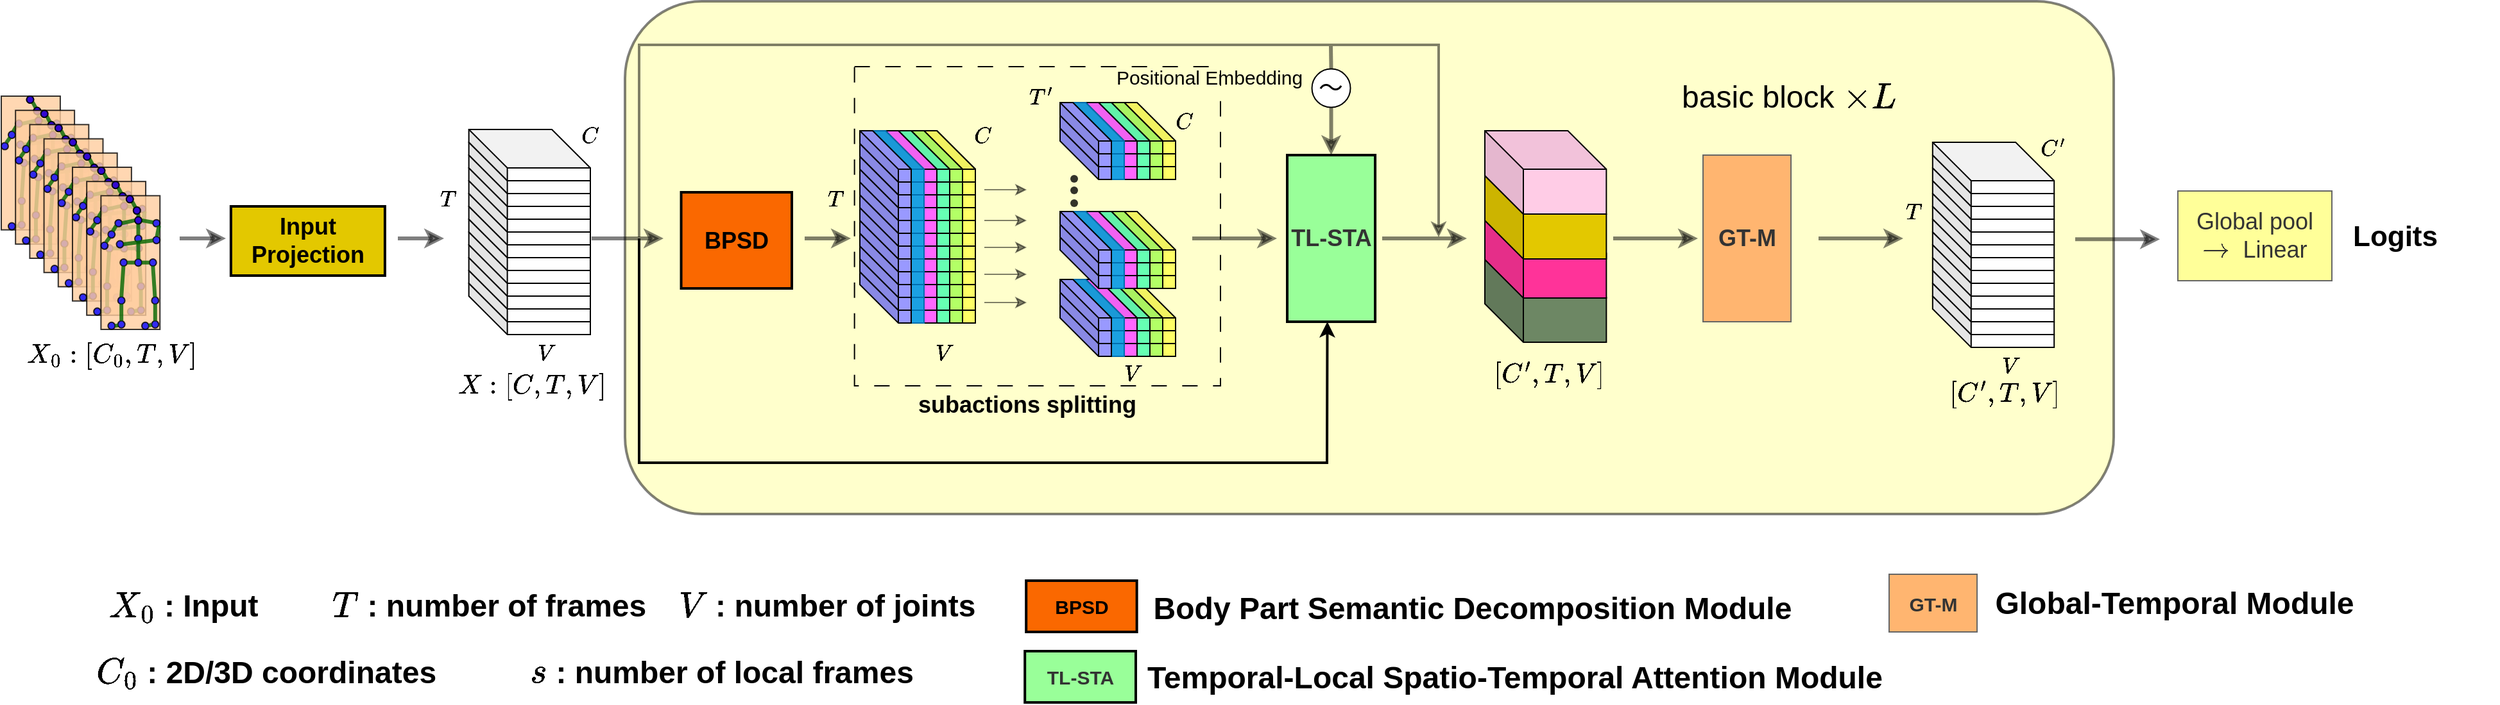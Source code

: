 <mxfile version="21.0.10" type="github">
  <diagram id="mq6EQkwPHid5NNBlhu4s" name="第 1 页">
    <mxGraphModel dx="3217" dy="2441" grid="1" gridSize="10" guides="1" tooltips="1" connect="1" arrows="1" fold="1" page="1" pageScale="1" pageWidth="827" pageHeight="1169" math="1" shadow="0">
      <root>
        <mxCell id="0" />
        <mxCell id="1" parent="0" />
        <mxCell id="ghVcpsBye3knqWzP6Sny-4227" value="" style="group;fillColor=none;fontColor=none;noLabel=1;imageAspect=1;fillStyle=auto;fontSize=15;" parent="1" vertex="1" connectable="0">
          <mxGeometry x="-400" y="-500" width="1946" height="450" as="geometry" />
        </mxCell>
        <mxCell id="ghVcpsBye3knqWzP6Sny-4216" value="&lt;font size=&quot;1&quot; style=&quot;&quot;&gt;&lt;b style=&quot;font-size: 24px;&quot;&gt;\( X_0 \) : Input&amp;nbsp;&lt;/b&gt;&lt;/font&gt;" style="text;html=1;align=center;verticalAlign=middle;resizable=0;points=[];autosize=1;strokeColor=none;fillColor=none;fontSize=12;" parent="ghVcpsBye3knqWzP6Sny-4227" vertex="1">
          <mxGeometry x="44.94" y="452" width="200" height="40" as="geometry" />
        </mxCell>
        <mxCell id="ghVcpsBye3knqWzP6Sny-4167" value="" style="rounded=1;whiteSpace=wrap;html=1;strokeColor=#000000;strokeWidth=2;fontSize=15;fillColor=#FFFF99;gradientColor=none;opacity=50;" parent="ghVcpsBye3knqWzP6Sny-4227" vertex="1">
          <mxGeometry x="486" width="1160" height="400" as="geometry" />
        </mxCell>
        <mxCell id="ghVcpsBye3knqWzP6Sny-509" value="" style="group;direction=west;flipV=0;flipH=0;rotation=90;" parent="ghVcpsBye3knqWzP6Sny-4227" vertex="1" connectable="0">
          <mxGeometry x="817.0" y="137.496" width="38.822" height="20" as="geometry" />
        </mxCell>
        <mxCell id="ghVcpsBye3knqWzP6Sny-381" value="    " style="shape=waypoint;sketch=0;size=6;pointerEvents=1;points=[];fillColor=none;resizable=0;rotatable=0;perimeter=centerPerimeter;snapToPoint=1;fontFamily=Helvetica;fontSize=18;fontColor=default;opacity=80;rotation=90;" parent="ghVcpsBye3knqWzP6Sny-509" vertex="1">
          <mxGeometry x="9" y="-9" width="20" height="20" as="geometry" />
        </mxCell>
        <mxCell id="ghVcpsBye3knqWzP6Sny-508" value="" style="group;rotation=90;" parent="ghVcpsBye3knqWzP6Sny-509" vertex="1" connectable="0">
          <mxGeometry x="4" y="5" width="29.044" height="20" as="geometry" />
        </mxCell>
        <mxCell id="ghVcpsBye3knqWzP6Sny-372" value="    " style="shape=waypoint;sketch=0;size=6;pointerEvents=1;points=[];fillColor=none;resizable=0;rotatable=0;perimeter=centerPerimeter;snapToPoint=1;fontFamily=Helvetica;fontSize=18;fontColor=default;opacity=80;rotation=90;" parent="ghVcpsBye3knqWzP6Sny-508" vertex="1">
          <mxGeometry x="5" y="-5" width="20" height="20" as="geometry" />
        </mxCell>
        <mxCell id="ghVcpsBye3knqWzP6Sny-373" value="    " style="shape=waypoint;sketch=0;size=6;pointerEvents=1;points=[];fillColor=none;resizable=0;rotatable=0;perimeter=centerPerimeter;snapToPoint=1;fontFamily=Helvetica;fontSize=18;fontColor=default;opacity=80;rotation=90;" parent="ghVcpsBye3knqWzP6Sny-508" vertex="1">
          <mxGeometry x="5" y="5" width="20" height="20" as="geometry" />
        </mxCell>
        <mxCell id="ghVcpsBye3knqWzP6Sny-843" value="&lt;font style=&quot;font-size: 18px;&quot;&gt;\( X_0 : [C_0,T, V&lt;br&gt;] \)&lt;/font&gt;" style="text;html=1;align=center;verticalAlign=middle;resizable=0;points=[];autosize=1;strokeColor=none;fillColor=none;" parent="ghVcpsBye3knqWzP6Sny-4227" vertex="1">
          <mxGeometry x="6" y="246" width="160" height="60" as="geometry" />
        </mxCell>
        <mxCell id="ghVcpsBye3knqWzP6Sny-848" value="&lt;font style=&quot;font-size: 18px;&quot;&gt;&lt;b&gt;Input Projection&lt;/b&gt;&lt;/font&gt;" style="rounded=0;whiteSpace=wrap;html=1;fillColor=#e3c800;strokeColor=#000000;fontColor=#000000;strokeWidth=2;" parent="ghVcpsBye3knqWzP6Sny-4227" vertex="1">
          <mxGeometry x="178.94" y="160" width="120" height="54" as="geometry" />
        </mxCell>
        <mxCell id="ghVcpsBye3knqWzP6Sny-878" value="" style="shape=cube;whiteSpace=wrap;html=1;boundedLbl=1;backgroundOutline=1;darkOpacity=0.05;darkOpacity2=0.1;fontSize=15;size=30;flipV=0;flipH=0;textOpacity=0;" parent="ghVcpsBye3knqWzP6Sny-4227" vertex="1">
          <mxGeometry x="364.32" y="220" width="94.68" height="40" as="geometry" />
        </mxCell>
        <mxCell id="ghVcpsBye3knqWzP6Sny-879" value="" style="shape=cube;whiteSpace=wrap;html=1;boundedLbl=1;backgroundOutline=1;darkOpacity=0.05;darkOpacity2=0.1;fontSize=15;size=30;flipV=0;flipH=0;textOpacity=0;" parent="ghVcpsBye3knqWzP6Sny-4227" vertex="1">
          <mxGeometry x="364.32" y="210" width="94.68" height="40" as="geometry" />
        </mxCell>
        <mxCell id="ghVcpsBye3knqWzP6Sny-880" value="" style="shape=cube;whiteSpace=wrap;html=1;boundedLbl=1;backgroundOutline=1;darkOpacity=0.05;darkOpacity2=0.1;fontSize=15;size=30;flipV=0;flipH=0;textOpacity=0;" parent="ghVcpsBye3knqWzP6Sny-4227" vertex="1">
          <mxGeometry x="364.32" y="200" width="94.68" height="40" as="geometry" />
        </mxCell>
        <mxCell id="ghVcpsBye3knqWzP6Sny-881" value="" style="shape=cube;whiteSpace=wrap;html=1;boundedLbl=1;backgroundOutline=1;darkOpacity=0.05;darkOpacity2=0.1;fontSize=15;size=30;flipV=0;flipH=0;textOpacity=0;" parent="ghVcpsBye3knqWzP6Sny-4227" vertex="1">
          <mxGeometry x="364.32" y="190" width="94.68" height="40" as="geometry" />
        </mxCell>
        <mxCell id="ghVcpsBye3knqWzP6Sny-887" value="" style="shape=cube;whiteSpace=wrap;html=1;boundedLbl=1;backgroundOutline=1;darkOpacity=0.05;darkOpacity2=0.1;fontSize=15;size=30;flipV=0;flipH=0;textOpacity=0;" parent="ghVcpsBye3knqWzP6Sny-4227" vertex="1">
          <mxGeometry x="364.32" y="180" width="94.68" height="40" as="geometry" />
        </mxCell>
        <mxCell id="ghVcpsBye3knqWzP6Sny-888" value="" style="shape=cube;whiteSpace=wrap;html=1;boundedLbl=1;backgroundOutline=1;darkOpacity=0.05;darkOpacity2=0.1;fontSize=15;size=30;flipV=0;flipH=0;textOpacity=0;" parent="ghVcpsBye3knqWzP6Sny-4227" vertex="1">
          <mxGeometry x="364.32" y="170" width="94.68" height="40" as="geometry" />
        </mxCell>
        <mxCell id="ghVcpsBye3knqWzP6Sny-889" value="" style="shape=cube;whiteSpace=wrap;html=1;boundedLbl=1;backgroundOutline=1;darkOpacity=0.05;darkOpacity2=0.1;fontSize=15;size=30;flipV=0;flipH=0;textOpacity=0;" parent="ghVcpsBye3knqWzP6Sny-4227" vertex="1">
          <mxGeometry x="364.32" y="160" width="94.68" height="40" as="geometry" />
        </mxCell>
        <mxCell id="ghVcpsBye3knqWzP6Sny-890" value="" style="shape=cube;whiteSpace=wrap;html=1;boundedLbl=1;backgroundOutline=1;darkOpacity=0.05;darkOpacity2=0.1;fontSize=15;size=30;flipV=0;flipH=0;textOpacity=0;" parent="ghVcpsBye3knqWzP6Sny-4227" vertex="1">
          <mxGeometry x="364.32" y="150" width="94.68" height="40" as="geometry" />
        </mxCell>
        <mxCell id="ghVcpsBye3knqWzP6Sny-891" value="" style="shape=cube;whiteSpace=wrap;html=1;boundedLbl=1;backgroundOutline=1;darkOpacity=0.05;darkOpacity2=0.1;fontSize=15;size=30;flipV=0;flipH=0;textOpacity=0;" parent="ghVcpsBye3knqWzP6Sny-4227" vertex="1">
          <mxGeometry x="364.32" y="140" width="94.68" height="40" as="geometry" />
        </mxCell>
        <mxCell id="ghVcpsBye3knqWzP6Sny-892" value="" style="shape=cube;whiteSpace=wrap;html=1;boundedLbl=1;backgroundOutline=1;darkOpacity=0.05;darkOpacity2=0.1;fontSize=15;size=30;flipV=0;flipH=0;textOpacity=0;" parent="ghVcpsBye3knqWzP6Sny-4227" vertex="1">
          <mxGeometry x="364.32" y="130" width="94.68" height="40" as="geometry" />
        </mxCell>
        <mxCell id="ghVcpsBye3knqWzP6Sny-893" value="" style="shape=cube;whiteSpace=wrap;html=1;boundedLbl=1;backgroundOutline=1;darkOpacity=0.05;darkOpacity2=0.1;fontSize=15;size=30;flipV=0;flipH=0;textOpacity=0;" parent="ghVcpsBye3knqWzP6Sny-4227" vertex="1">
          <mxGeometry x="364.32" y="120" width="94.68" height="40" as="geometry" />
        </mxCell>
        <mxCell id="ghVcpsBye3knqWzP6Sny-894" value="" style="shape=cube;whiteSpace=wrap;html=1;boundedLbl=1;backgroundOutline=1;darkOpacity=0.05;darkOpacity2=0.1;fontSize=15;size=30;flipV=0;flipH=0;textOpacity=0;" parent="ghVcpsBye3knqWzP6Sny-4227" vertex="1">
          <mxGeometry x="364.32" y="110" width="94.68" height="40" as="geometry" />
        </mxCell>
        <mxCell id="ghVcpsBye3knqWzP6Sny-895" value="" style="shape=cube;whiteSpace=wrap;html=1;boundedLbl=1;backgroundOutline=1;darkOpacity=0.05;darkOpacity2=0.1;fontSize=15;size=30;flipV=0;flipH=0;textOpacity=0;" parent="ghVcpsBye3knqWzP6Sny-4227" vertex="1">
          <mxGeometry x="364.32" y="100" width="94.68" height="40" as="geometry" />
        </mxCell>
        <mxCell id="ghVcpsBye3knqWzP6Sny-2758" value="" style="group" parent="ghVcpsBye3knqWzP6Sny-4227" vertex="1" connectable="0">
          <mxGeometry y="74" width="123.64" height="182" as="geometry" />
        </mxCell>
        <mxCell id="ghVcpsBye3knqWzP6Sny-2381" value="" style="group;fillColor=#FFCE9F;opacity=80;strokeColor=default;" parent="ghVcpsBye3knqWzP6Sny-2758" vertex="1" connectable="0">
          <mxGeometry width="45.959" height="104.317" as="geometry" />
        </mxCell>
        <mxCell id="ghVcpsBye3knqWzP6Sny-2382" value="" style="ellipse;whiteSpace=wrap;html=1;fillColor=#FF0000;opacity=80;" parent="ghVcpsBye3knqWzP6Sny-2381" vertex="1">
          <mxGeometry x="19.744" width="5.484" height="5.485" as="geometry" />
        </mxCell>
        <mxCell id="ghVcpsBye3knqWzP6Sny-2383" value="" style="ellipse;whiteSpace=wrap;html=1;fillColor=#FF0000;opacity=80;" parent="ghVcpsBye3knqWzP6Sny-2381" vertex="1">
          <mxGeometry x="25.228" y="8.775" width="5.484" height="5.594" as="geometry" />
        </mxCell>
        <mxCell id="ghVcpsBye3knqWzP6Sny-2384" value="" style="endArrow=none;html=1;rounded=0;exitX=0.3;exitY=0.059;exitDx=0;exitDy=0;entryX=1;entryY=1;entryDx=0;entryDy=0;exitPerimeter=0;strokeWidth=3;strokeColor=#006600;opacity=80;" parent="ghVcpsBye3knqWzP6Sny-2381" source="ghVcpsBye3knqWzP6Sny-2383" target="ghVcpsBye3knqWzP6Sny-2382" edge="1">
          <mxGeometry width="50" height="50" relative="1" as="geometry">
            <mxPoint x="40.585" y="27.423" as="sourcePoint" />
            <mxPoint x="46.069" y="21.938" as="targetPoint" />
          </mxGeometry>
        </mxCell>
        <mxCell id="ghVcpsBye3knqWzP6Sny-2385" value="" style="ellipse;whiteSpace=wrap;html=1;fillColor=#FF0000;opacity=80;" parent="ghVcpsBye3knqWzP6Sny-2381" vertex="1">
          <mxGeometry x="26.325" y="16.454" width="5.484" height="5.594" as="geometry" />
        </mxCell>
        <mxCell id="ghVcpsBye3knqWzP6Sny-2386" value="" style="ellipse;whiteSpace=wrap;html=1;fillColor=#0000FF;opacity=80;" parent="ghVcpsBye3knqWzP6Sny-2381" vertex="1">
          <mxGeometry x="40.475" y="18.648" width="5.484" height="5.594" as="geometry" />
        </mxCell>
        <mxCell id="ghVcpsBye3knqWzP6Sny-2387" value="" style="ellipse;whiteSpace=wrap;html=1;fillColor=#0000FF;opacity=80;" parent="ghVcpsBye3knqWzP6Sny-2381" vertex="1">
          <mxGeometry x="10.969" y="18.648" width="5.484" height="5.594" as="geometry" />
        </mxCell>
        <mxCell id="ghVcpsBye3knqWzP6Sny-2388" value="" style="endArrow=none;html=1;rounded=0;entryX=0.7;entryY=0.974;entryDx=0;entryDy=0;strokeWidth=3;entryPerimeter=0;exitX=0.5;exitY=0;exitDx=0;exitDy=0;fontSize=11;fillColor=#0000FF;strokeColor=#006600;opacity=80;" parent="ghVcpsBye3knqWzP6Sny-2381" source="ghVcpsBye3knqWzP6Sny-2385" target="ghVcpsBye3knqWzP6Sny-2383" edge="1">
          <mxGeometry width="50" height="50" relative="1" as="geometry">
            <mxPoint x="40.804" y="9.872" as="sourcePoint" />
            <mxPoint x="38.391" y="5.484" as="targetPoint" />
          </mxGeometry>
        </mxCell>
        <mxCell id="ghVcpsBye3knqWzP6Sny-2389" value="" style="edgeStyle=none;orthogonalLoop=1;jettySize=auto;html=1;rounded=0;labelBackgroundColor=default;strokeColor=#006600;strokeWidth=3;fontFamily=Helvetica;fontSize=11;fontColor=default;endArrow=none;shape=connector;exitX=1;exitY=0.5;exitDx=0;exitDy=0;entryX=0;entryY=0.5;entryDx=0;entryDy=0;opacity=80;" parent="ghVcpsBye3knqWzP6Sny-2381" source="ghVcpsBye3knqWzP6Sny-2387" target="ghVcpsBye3knqWzP6Sny-2385" edge="1">
          <mxGeometry width="100" relative="1" as="geometry">
            <mxPoint x="18.647" y="22.496" as="sourcePoint" />
            <mxPoint x="27.093" y="21.171" as="targetPoint" />
            <Array as="points" />
          </mxGeometry>
        </mxCell>
        <mxCell id="ghVcpsBye3knqWzP6Sny-2390" value="" style="edgeStyle=none;orthogonalLoop=1;jettySize=auto;html=1;rounded=0;labelBackgroundColor=default;strokeColor=#006600;strokeWidth=3;fontFamily=Helvetica;fontSize=11;fontColor=default;endArrow=none;shape=connector;exitX=1;exitY=0.5;exitDx=0;exitDy=0;entryX=0.02;entryY=0.386;entryDx=0;entryDy=0;entryPerimeter=0;opacity=80;" parent="ghVcpsBye3knqWzP6Sny-2381" source="ghVcpsBye3knqWzP6Sny-2385" target="ghVcpsBye3knqWzP6Sny-2386" edge="1">
          <mxGeometry width="100" relative="1" as="geometry">
            <mxPoint x="35.1" y="32.908" as="sourcePoint" />
            <mxPoint x="46.069" y="32.908" as="targetPoint" />
            <Array as="points" />
          </mxGeometry>
        </mxCell>
        <mxCell id="ghVcpsBye3knqWzP6Sny-2391" value="" style="ellipse;whiteSpace=wrap;html=1;fillColor=#0000FF;opacity=80;" parent="ghVcpsBye3knqWzP6Sny-2381" vertex="1">
          <mxGeometry x="26.325" y="30.714" width="5.484" height="5.594" as="geometry" />
        </mxCell>
        <mxCell id="ghVcpsBye3knqWzP6Sny-2392" value="" style="edgeStyle=none;orthogonalLoop=1;jettySize=auto;html=1;rounded=0;labelBackgroundColor=default;strokeColor=#006600;strokeWidth=3;fontFamily=Helvetica;fontSize=11;fontColor=default;endArrow=none;shape=connector;exitX=0.5;exitY=0;exitDx=0;exitDy=0;entryX=0.5;entryY=1;entryDx=0;entryDy=0;opacity=80;" parent="ghVcpsBye3knqWzP6Sny-2381" source="ghVcpsBye3knqWzP6Sny-2391" target="ghVcpsBye3knqWzP6Sny-2385" edge="1">
          <mxGeometry width="100" relative="1" as="geometry">
            <mxPoint x="35.1" y="41.683" as="sourcePoint" />
            <mxPoint x="46.069" y="41.683" as="targetPoint" />
            <Array as="points" />
          </mxGeometry>
        </mxCell>
        <mxCell id="ghVcpsBye3knqWzP6Sny-2393" value="" style="ellipse;whiteSpace=wrap;html=1;fillColor=#0000FF;opacity=80;" parent="ghVcpsBye3knqWzP6Sny-2381" vertex="1">
          <mxGeometry x="40.475" y="31.811" width="5.484" height="5.594" as="geometry" />
        </mxCell>
        <mxCell id="ghVcpsBye3knqWzP6Sny-2394" value="" style="edgeStyle=none;orthogonalLoop=1;jettySize=auto;html=1;rounded=0;labelBackgroundColor=default;strokeColor=#006600;strokeWidth=3;fontFamily=Helvetica;fontSize=11;fontColor=default;endArrow=none;shape=connector;exitX=1;exitY=1;exitDx=0;exitDy=0;opacity=80;" parent="ghVcpsBye3knqWzP6Sny-2381" source="ghVcpsBye3knqWzP6Sny-2386" target="ghVcpsBye3knqWzP6Sny-2393" edge="1">
          <mxGeometry width="100" relative="1" as="geometry">
            <mxPoint x="54.844" y="36.198" as="sourcePoint" />
            <mxPoint x="65.813" y="36.198" as="targetPoint" />
            <Array as="points" />
          </mxGeometry>
        </mxCell>
        <mxCell id="ghVcpsBye3knqWzP6Sny-2395" value="" style="ellipse;whiteSpace=wrap;html=1;fillColor=#0000FF;opacity=80;" parent="ghVcpsBye3knqWzP6Sny-2381" vertex="1">
          <mxGeometry x="12.066" y="35.039" width="5.484" height="5.594" as="geometry" />
        </mxCell>
        <mxCell id="ghVcpsBye3knqWzP6Sny-2396" value="" style="edgeStyle=none;orthogonalLoop=1;jettySize=auto;html=1;rounded=0;labelBackgroundColor=default;strokeColor=#006600;strokeWidth=3;fontFamily=Helvetica;fontSize=11;fontColor=default;endArrow=none;shape=connector;exitX=1;exitY=0.5;exitDx=0;exitDy=0;opacity=80;" parent="ghVcpsBye3knqWzP6Sny-2381" source="ghVcpsBye3knqWzP6Sny-2395" target="ghVcpsBye3knqWzP6Sny-2393" edge="1">
          <mxGeometry width="100" relative="1" as="geometry">
            <mxPoint x="52.65" y="50.458" as="sourcePoint" />
            <mxPoint x="63.619" y="50.458" as="targetPoint" />
            <Array as="points" />
          </mxGeometry>
        </mxCell>
        <mxCell id="ghVcpsBye3knqWzP6Sny-2397" value="" style="ellipse;whiteSpace=wrap;html=1;fillColor=#0000FF;opacity=80;" parent="ghVcpsBye3knqWzP6Sny-2381" vertex="1">
          <mxGeometry x="5.484" y="27.423" width="5.484" height="5.594" as="geometry" />
        </mxCell>
        <mxCell id="ghVcpsBye3knqWzP6Sny-2398" value="" style="ellipse;whiteSpace=wrap;html=1;fillColor=#0000FF;opacity=80;" parent="ghVcpsBye3knqWzP6Sny-2381" vertex="1">
          <mxGeometry y="36.198" width="5.484" height="5.594" as="geometry" />
        </mxCell>
        <mxCell id="ghVcpsBye3knqWzP6Sny-2399" value="" style="edgeStyle=none;orthogonalLoop=1;jettySize=auto;html=1;rounded=0;labelBackgroundColor=default;strokeColor=#006600;strokeWidth=3;fontFamily=Helvetica;fontSize=11;fontColor=default;endArrow=none;shape=connector;exitX=0.712;exitY=0.024;exitDx=0;exitDy=0;exitPerimeter=0;opacity=80;" parent="ghVcpsBye3knqWzP6Sny-2381" source="ghVcpsBye3knqWzP6Sny-2398" target="ghVcpsBye3knqWzP6Sny-2397" edge="1">
          <mxGeometry width="100" relative="1" as="geometry">
            <mxPoint x="6.91" y="35.869" as="sourcePoint" />
            <mxPoint x="26.325" y="49.361" as="targetPoint" />
            <Array as="points" />
          </mxGeometry>
        </mxCell>
        <mxCell id="ghVcpsBye3knqWzP6Sny-2400" value="" style="edgeStyle=none;orthogonalLoop=1;jettySize=auto;html=1;rounded=0;labelBackgroundColor=default;strokeColor=#006600;strokeWidth=3;fontFamily=Helvetica;fontSize=11;fontColor=default;endArrow=none;shape=connector;exitX=0.677;exitY=0.061;exitDx=0;exitDy=0;exitPerimeter=0;opacity=80;" parent="ghVcpsBye3knqWzP6Sny-2381" source="ghVcpsBye3knqWzP6Sny-2397" edge="1">
          <mxGeometry width="100" relative="1" as="geometry">
            <mxPoint x="12.066" y="27.423" as="sourcePoint" />
            <mxPoint x="11.737" y="23.474" as="targetPoint" />
            <Array as="points" />
          </mxGeometry>
        </mxCell>
        <mxCell id="ghVcpsBye3knqWzP6Sny-2401" value="" style="ellipse;whiteSpace=wrap;html=1;fillColor=#0000FF;opacity=80;" parent="ghVcpsBye3knqWzP6Sny-2381" vertex="1">
          <mxGeometry x="26.325" y="49.361" width="5.484" height="5.594" as="geometry" />
        </mxCell>
        <mxCell id="ghVcpsBye3knqWzP6Sny-2402" value="" style="edgeStyle=none;orthogonalLoop=1;jettySize=auto;html=1;rounded=0;labelBackgroundColor=default;strokeColor=#006600;strokeWidth=3;fontFamily=Helvetica;fontSize=11;fontColor=default;endArrow=none;shape=connector;exitX=0.5;exitY=0;exitDx=0;exitDy=0;entryX=0.5;entryY=1;entryDx=0;entryDy=0;opacity=80;" parent="ghVcpsBye3knqWzP6Sny-2381" source="ghVcpsBye3knqWzP6Sny-2401" target="ghVcpsBye3knqWzP6Sny-2391" edge="1">
          <mxGeometry width="100" relative="1" as="geometry">
            <mxPoint x="38.391" y="54.846" as="sourcePoint" />
            <mxPoint x="49.36" y="54.846" as="targetPoint" />
            <Array as="points" />
          </mxGeometry>
        </mxCell>
        <mxCell id="ghVcpsBye3knqWzP6Sny-2403" value="" style="ellipse;whiteSpace=wrap;html=1;fillColor=#0000FF;opacity=80;" parent="ghVcpsBye3knqWzP6Sny-2381" vertex="1">
          <mxGeometry x="37.733" y="49.361" width="5.484" height="5.594" as="geometry" />
        </mxCell>
        <mxCell id="ghVcpsBye3knqWzP6Sny-2404" value="" style="ellipse;whiteSpace=wrap;html=1;fillColor=#0000FF;opacity=80;" parent="ghVcpsBye3knqWzP6Sny-2381" vertex="1">
          <mxGeometry x="14.918" y="49.361" width="5.484" height="5.594" as="geometry" />
        </mxCell>
        <mxCell id="ghVcpsBye3knqWzP6Sny-2405" value="" style="edgeStyle=none;orthogonalLoop=1;jettySize=auto;html=1;rounded=0;labelBackgroundColor=default;strokeColor=#006600;strokeWidth=3;fontFamily=Helvetica;fontSize=11;fontColor=default;endArrow=none;shape=connector;entryX=0;entryY=0.5;entryDx=0;entryDy=0;exitX=1;exitY=0.5;exitDx=0;exitDy=0;opacity=80;" parent="ghVcpsBye3knqWzP6Sny-2381" source="ghVcpsBye3knqWzP6Sny-2404" target="ghVcpsBye3knqWzP6Sny-2401" edge="1">
          <mxGeometry width="100" relative="1" as="geometry">
            <mxPoint x="21.938" y="52.111" as="sourcePoint" />
            <mxPoint x="32.906" y="52.111" as="targetPoint" />
            <Array as="points" />
          </mxGeometry>
        </mxCell>
        <mxCell id="ghVcpsBye3knqWzP6Sny-2406" value="" style="edgeStyle=none;orthogonalLoop=1;jettySize=auto;html=1;rounded=0;labelBackgroundColor=default;strokeColor=#006600;strokeWidth=3;fontFamily=Helvetica;fontSize=11;fontColor=default;endArrow=none;shape=connector;exitX=1;exitY=0.5;exitDx=0;exitDy=0;entryX=0;entryY=0.5;entryDx=0;entryDy=0;opacity=80;" parent="ghVcpsBye3knqWzP6Sny-2381" source="ghVcpsBye3knqWzP6Sny-2401" target="ghVcpsBye3knqWzP6Sny-2403" edge="1">
          <mxGeometry width="100" relative="1" as="geometry">
            <mxPoint x="27.422" y="66.912" as="sourcePoint" />
            <mxPoint x="38.391" y="66.912" as="targetPoint" />
            <Array as="points" />
          </mxGeometry>
        </mxCell>
        <mxCell id="ghVcpsBye3knqWzP6Sny-2407" value="" style="ellipse;whiteSpace=wrap;html=1;fillColor=#0000FF;opacity=80;" parent="ghVcpsBye3knqWzP6Sny-2381" vertex="1">
          <mxGeometry x="13.163" y="78.978" width="5.484" height="5.594" as="geometry" />
        </mxCell>
        <mxCell id="ghVcpsBye3knqWzP6Sny-2408" value="" style="ellipse;whiteSpace=wrap;html=1;fillColor=#0000FF;opacity=80;" parent="ghVcpsBye3knqWzP6Sny-2381" vertex="1">
          <mxGeometry x="39.488" y="78.978" width="5.484" height="5.594" as="geometry" />
        </mxCell>
        <mxCell id="ghVcpsBye3knqWzP6Sny-2409" value="" style="edgeStyle=none;orthogonalLoop=1;jettySize=auto;html=1;rounded=0;labelBackgroundColor=default;strokeColor=#006600;strokeWidth=3;fontFamily=Helvetica;fontSize=11;fontColor=default;endArrow=none;shape=connector;exitX=0.5;exitY=0;exitDx=0;exitDy=0;opacity=80;" parent="ghVcpsBye3knqWzP6Sny-2381" source="ghVcpsBye3knqWzP6Sny-2407" target="ghVcpsBye3knqWzP6Sny-2404" edge="1">
          <mxGeometry width="100" relative="1" as="geometry">
            <mxPoint x="25.228" y="71.3" as="sourcePoint" />
            <mxPoint x="36.197" y="71.3" as="targetPoint" />
            <Array as="points" />
          </mxGeometry>
        </mxCell>
        <mxCell id="ghVcpsBye3knqWzP6Sny-2410" value="" style="edgeStyle=none;orthogonalLoop=1;jettySize=auto;html=1;rounded=0;labelBackgroundColor=default;strokeColor=#006600;strokeWidth=3;fontFamily=Helvetica;fontSize=11;fontColor=default;endArrow=none;shape=connector;exitX=0.5;exitY=1;exitDx=0;exitDy=0;opacity=80;" parent="ghVcpsBye3knqWzP6Sny-2381" source="ghVcpsBye3knqWzP6Sny-2403" target="ghVcpsBye3knqWzP6Sny-2408" edge="1">
          <mxGeometry width="100" relative="1" as="geometry">
            <mxPoint x="36.197" y="73.494" as="sourcePoint" />
            <mxPoint x="47.166" y="73.494" as="targetPoint" />
            <Array as="points" />
          </mxGeometry>
        </mxCell>
        <mxCell id="ghVcpsBye3knqWzP6Sny-2411" value="" style="ellipse;whiteSpace=wrap;html=1;fillColor=#0000FF;opacity=80;" parent="ghVcpsBye3knqWzP6Sny-2381" vertex="1">
          <mxGeometry x="13.163" y="97.626" width="5.484" height="5.594" as="geometry" />
        </mxCell>
        <mxCell id="ghVcpsBye3knqWzP6Sny-2412" value="" style="ellipse;whiteSpace=wrap;html=1;fillColor=#0000FF;opacity=80;" parent="ghVcpsBye3knqWzP6Sny-2381" vertex="1">
          <mxGeometry x="39.488" y="97.626" width="5.484" height="5.594" as="geometry" />
        </mxCell>
        <mxCell id="ghVcpsBye3knqWzP6Sny-2413" value="" style="edgeStyle=none;orthogonalLoop=1;jettySize=auto;html=1;rounded=0;labelBackgroundColor=default;strokeColor=#006600;strokeWidth=3;fontFamily=Helvetica;fontSize=11;fontColor=default;endArrow=none;shape=connector;exitX=0.5;exitY=0;exitDx=0;exitDy=0;entryX=0.5;entryY=1;entryDx=0;entryDy=0;opacity=80;" parent="ghVcpsBye3knqWzP6Sny-2381" source="ghVcpsBye3knqWzP6Sny-2411" target="ghVcpsBye3knqWzP6Sny-2407" edge="1">
          <mxGeometry width="100" relative="1" as="geometry">
            <mxPoint x="19.744" y="102.014" as="sourcePoint" />
            <mxPoint x="30.713" y="102.014" as="targetPoint" />
            <Array as="points" />
          </mxGeometry>
        </mxCell>
        <mxCell id="ghVcpsBye3knqWzP6Sny-2414" value="" style="edgeStyle=none;orthogonalLoop=1;jettySize=auto;html=1;rounded=0;labelBackgroundColor=default;strokeColor=#006600;strokeWidth=3;fontFamily=Helvetica;fontSize=11;fontColor=default;endArrow=none;shape=connector;exitX=0.5;exitY=0;exitDx=0;exitDy=0;entryX=0.5;entryY=1;entryDx=0;entryDy=0;opacity=80;" parent="ghVcpsBye3knqWzP6Sny-2381" source="ghVcpsBye3knqWzP6Sny-2412" target="ghVcpsBye3knqWzP6Sny-2408" edge="1">
          <mxGeometry width="100" relative="1" as="geometry">
            <mxPoint x="35.1" y="100.917" as="sourcePoint" />
            <mxPoint x="46.069" y="100.917" as="targetPoint" />
            <Array as="points" />
          </mxGeometry>
        </mxCell>
        <mxCell id="ghVcpsBye3knqWzP6Sny-2415" value="" style="ellipse;whiteSpace=wrap;html=1;fillColor=#0000FF;opacity=80;" parent="ghVcpsBye3knqWzP6Sny-2381" vertex="1">
          <mxGeometry x="5.484" y="98.723" width="5.484" height="5.594" as="geometry" />
        </mxCell>
        <mxCell id="ghVcpsBye3knqWzP6Sny-2416" value="" style="ellipse;whiteSpace=wrap;html=1;fillColor=#0000FF;opacity=80;" parent="ghVcpsBye3knqWzP6Sny-2381" vertex="1">
          <mxGeometry x="31.81" y="98.723" width="5.484" height="5.594" as="geometry" />
        </mxCell>
        <mxCell id="ghVcpsBye3knqWzP6Sny-2417" value="" style="edgeStyle=none;orthogonalLoop=1;jettySize=auto;html=1;rounded=0;labelBackgroundColor=default;strokeColor=#006600;strokeWidth=3;fontFamily=Helvetica;fontSize=11;fontColor=default;endArrow=none;shape=connector;exitX=1;exitY=0.5;exitDx=0;exitDy=0;entryX=0.033;entryY=0.647;entryDx=0;entryDy=0;entryPerimeter=0;opacity=80;" parent="ghVcpsBye3knqWzP6Sny-2381" source="ghVcpsBye3knqWzP6Sny-2415" target="ghVcpsBye3knqWzP6Sny-2411" edge="1">
          <mxGeometry width="100" relative="1" as="geometry">
            <mxPoint x="9.872" y="116.273" as="sourcePoint" />
            <mxPoint x="20.841" y="116.273" as="targetPoint" />
            <Array as="points" />
          </mxGeometry>
        </mxCell>
        <mxCell id="ghVcpsBye3knqWzP6Sny-2418" value="" style="edgeStyle=none;orthogonalLoop=1;jettySize=auto;html=1;rounded=0;labelBackgroundColor=default;strokeColor=#006600;strokeWidth=3;fontFamily=Helvetica;fontSize=11;fontColor=default;endArrow=none;shape=connector;exitX=1;exitY=0.5;exitDx=0;exitDy=0;entryX=0;entryY=0.5;entryDx=0;entryDy=0;opacity=80;" parent="ghVcpsBye3knqWzP6Sny-2381" source="ghVcpsBye3knqWzP6Sny-2416" target="ghVcpsBye3knqWzP6Sny-2412" edge="1">
          <mxGeometry width="100" relative="1" as="geometry">
            <mxPoint x="29.616" y="118.467" as="sourcePoint" />
            <mxPoint x="40.585" y="118.467" as="targetPoint" />
            <Array as="points" />
          </mxGeometry>
        </mxCell>
        <mxCell id="ghVcpsBye3knqWzP6Sny-2419" value="" style="ellipse;whiteSpace=wrap;html=1;fillColor=#0000FF;opacity=80;" parent="ghVcpsBye3knqWzP6Sny-2381" vertex="1">
          <mxGeometry x="19.744" width="5.484" height="5.485" as="geometry" />
        </mxCell>
        <mxCell id="ghVcpsBye3knqWzP6Sny-2420" value="" style="ellipse;whiteSpace=wrap;html=1;fillColor=#0000FF;opacity=80;" parent="ghVcpsBye3knqWzP6Sny-2381" vertex="1">
          <mxGeometry x="25.228" y="8.775" width="5.484" height="5.594" as="geometry" />
        </mxCell>
        <mxCell id="ghVcpsBye3knqWzP6Sny-2421" value="" style="ellipse;whiteSpace=wrap;html=1;fillColor=#0000FF;opacity=80;" parent="ghVcpsBye3knqWzP6Sny-2381" vertex="1">
          <mxGeometry x="26.325" y="16.454" width="5.484" height="5.594" as="geometry" />
        </mxCell>
        <mxCell id="ghVcpsBye3knqWzP6Sny-2471" value="" style="group;fillColor=#FFCE9F;opacity=80;strokeColor=default;" parent="ghVcpsBye3knqWzP6Sny-2758" vertex="1" connectable="0">
          <mxGeometry x="11.097" y="11.098" width="45.959" height="104.317" as="geometry" />
        </mxCell>
        <mxCell id="ghVcpsBye3knqWzP6Sny-2472" value="" style="ellipse;whiteSpace=wrap;html=1;fillColor=#FF0000;opacity=80;" parent="ghVcpsBye3knqWzP6Sny-2471" vertex="1">
          <mxGeometry x="19.744" width="5.484" height="5.485" as="geometry" />
        </mxCell>
        <mxCell id="ghVcpsBye3knqWzP6Sny-2473" value="" style="ellipse;whiteSpace=wrap;html=1;fillColor=#FF0000;opacity=80;" parent="ghVcpsBye3knqWzP6Sny-2471" vertex="1">
          <mxGeometry x="25.228" y="8.775" width="5.484" height="5.594" as="geometry" />
        </mxCell>
        <mxCell id="ghVcpsBye3knqWzP6Sny-2474" value="" style="endArrow=none;html=1;rounded=0;exitX=0.3;exitY=0.059;exitDx=0;exitDy=0;entryX=1;entryY=1;entryDx=0;entryDy=0;exitPerimeter=0;strokeWidth=3;strokeColor=#006600;opacity=80;" parent="ghVcpsBye3knqWzP6Sny-2471" source="ghVcpsBye3knqWzP6Sny-2473" target="ghVcpsBye3knqWzP6Sny-2472" edge="1">
          <mxGeometry width="50" height="50" relative="1" as="geometry">
            <mxPoint x="40.585" y="27.423" as="sourcePoint" />
            <mxPoint x="46.069" y="21.938" as="targetPoint" />
          </mxGeometry>
        </mxCell>
        <mxCell id="ghVcpsBye3knqWzP6Sny-2475" value="" style="ellipse;whiteSpace=wrap;html=1;fillColor=#FF0000;opacity=80;" parent="ghVcpsBye3knqWzP6Sny-2471" vertex="1">
          <mxGeometry x="26.325" y="16.454" width="5.484" height="5.594" as="geometry" />
        </mxCell>
        <mxCell id="ghVcpsBye3knqWzP6Sny-2476" value="" style="ellipse;whiteSpace=wrap;html=1;fillColor=#0000FF;opacity=80;" parent="ghVcpsBye3knqWzP6Sny-2471" vertex="1">
          <mxGeometry x="40.475" y="18.648" width="5.484" height="5.594" as="geometry" />
        </mxCell>
        <mxCell id="ghVcpsBye3knqWzP6Sny-2477" value="" style="ellipse;whiteSpace=wrap;html=1;fillColor=#0000FF;opacity=80;" parent="ghVcpsBye3knqWzP6Sny-2471" vertex="1">
          <mxGeometry x="10.969" y="18.648" width="5.484" height="5.594" as="geometry" />
        </mxCell>
        <mxCell id="ghVcpsBye3knqWzP6Sny-2478" value="" style="endArrow=none;html=1;rounded=0;entryX=0.7;entryY=0.974;entryDx=0;entryDy=0;strokeWidth=3;entryPerimeter=0;exitX=0.5;exitY=0;exitDx=0;exitDy=0;fontSize=11;fillColor=#0000FF;strokeColor=#006600;opacity=80;" parent="ghVcpsBye3knqWzP6Sny-2471" source="ghVcpsBye3knqWzP6Sny-2475" target="ghVcpsBye3knqWzP6Sny-2473" edge="1">
          <mxGeometry width="50" height="50" relative="1" as="geometry">
            <mxPoint x="40.804" y="9.872" as="sourcePoint" />
            <mxPoint x="38.391" y="5.484" as="targetPoint" />
          </mxGeometry>
        </mxCell>
        <mxCell id="ghVcpsBye3knqWzP6Sny-2479" value="" style="edgeStyle=none;orthogonalLoop=1;jettySize=auto;html=1;rounded=0;labelBackgroundColor=default;strokeColor=#006600;strokeWidth=3;fontFamily=Helvetica;fontSize=11;fontColor=default;endArrow=none;shape=connector;exitX=1;exitY=0.5;exitDx=0;exitDy=0;entryX=0;entryY=0.5;entryDx=0;entryDy=0;opacity=80;" parent="ghVcpsBye3knqWzP6Sny-2471" source="ghVcpsBye3knqWzP6Sny-2477" target="ghVcpsBye3knqWzP6Sny-2475" edge="1">
          <mxGeometry width="100" relative="1" as="geometry">
            <mxPoint x="18.647" y="22.496" as="sourcePoint" />
            <mxPoint x="27.093" y="21.171" as="targetPoint" />
            <Array as="points" />
          </mxGeometry>
        </mxCell>
        <mxCell id="ghVcpsBye3knqWzP6Sny-2480" value="" style="edgeStyle=none;orthogonalLoop=1;jettySize=auto;html=1;rounded=0;labelBackgroundColor=default;strokeColor=#006600;strokeWidth=3;fontFamily=Helvetica;fontSize=11;fontColor=default;endArrow=none;shape=connector;exitX=1;exitY=0.5;exitDx=0;exitDy=0;entryX=0.02;entryY=0.386;entryDx=0;entryDy=0;entryPerimeter=0;opacity=80;" parent="ghVcpsBye3knqWzP6Sny-2471" source="ghVcpsBye3knqWzP6Sny-2475" target="ghVcpsBye3knqWzP6Sny-2476" edge="1">
          <mxGeometry width="100" relative="1" as="geometry">
            <mxPoint x="35.1" y="32.908" as="sourcePoint" />
            <mxPoint x="46.069" y="32.908" as="targetPoint" />
            <Array as="points" />
          </mxGeometry>
        </mxCell>
        <mxCell id="ghVcpsBye3knqWzP6Sny-2481" value="" style="ellipse;whiteSpace=wrap;html=1;fillColor=#0000FF;opacity=80;" parent="ghVcpsBye3knqWzP6Sny-2471" vertex="1">
          <mxGeometry x="26.325" y="30.714" width="5.484" height="5.594" as="geometry" />
        </mxCell>
        <mxCell id="ghVcpsBye3knqWzP6Sny-2482" value="" style="edgeStyle=none;orthogonalLoop=1;jettySize=auto;html=1;rounded=0;labelBackgroundColor=default;strokeColor=#006600;strokeWidth=3;fontFamily=Helvetica;fontSize=11;fontColor=default;endArrow=none;shape=connector;exitX=0.5;exitY=0;exitDx=0;exitDy=0;entryX=0.5;entryY=1;entryDx=0;entryDy=0;opacity=80;" parent="ghVcpsBye3knqWzP6Sny-2471" source="ghVcpsBye3knqWzP6Sny-2481" target="ghVcpsBye3knqWzP6Sny-2475" edge="1">
          <mxGeometry width="100" relative="1" as="geometry">
            <mxPoint x="35.1" y="41.683" as="sourcePoint" />
            <mxPoint x="46.069" y="41.683" as="targetPoint" />
            <Array as="points" />
          </mxGeometry>
        </mxCell>
        <mxCell id="ghVcpsBye3knqWzP6Sny-2483" value="" style="ellipse;whiteSpace=wrap;html=1;fillColor=#0000FF;opacity=80;" parent="ghVcpsBye3knqWzP6Sny-2471" vertex="1">
          <mxGeometry x="40.475" y="31.811" width="5.484" height="5.594" as="geometry" />
        </mxCell>
        <mxCell id="ghVcpsBye3knqWzP6Sny-2484" value="" style="edgeStyle=none;orthogonalLoop=1;jettySize=auto;html=1;rounded=0;labelBackgroundColor=default;strokeColor=#006600;strokeWidth=3;fontFamily=Helvetica;fontSize=11;fontColor=default;endArrow=none;shape=connector;exitX=1;exitY=1;exitDx=0;exitDy=0;opacity=80;" parent="ghVcpsBye3knqWzP6Sny-2471" source="ghVcpsBye3knqWzP6Sny-2476" target="ghVcpsBye3knqWzP6Sny-2483" edge="1">
          <mxGeometry width="100" relative="1" as="geometry">
            <mxPoint x="54.844" y="36.198" as="sourcePoint" />
            <mxPoint x="65.813" y="36.198" as="targetPoint" />
            <Array as="points" />
          </mxGeometry>
        </mxCell>
        <mxCell id="ghVcpsBye3knqWzP6Sny-2485" value="" style="ellipse;whiteSpace=wrap;html=1;fillColor=#0000FF;opacity=80;" parent="ghVcpsBye3knqWzP6Sny-2471" vertex="1">
          <mxGeometry x="12.066" y="35.039" width="5.484" height="5.594" as="geometry" />
        </mxCell>
        <mxCell id="ghVcpsBye3knqWzP6Sny-2486" value="" style="edgeStyle=none;orthogonalLoop=1;jettySize=auto;html=1;rounded=0;labelBackgroundColor=default;strokeColor=#006600;strokeWidth=3;fontFamily=Helvetica;fontSize=11;fontColor=default;endArrow=none;shape=connector;exitX=1;exitY=0.5;exitDx=0;exitDy=0;opacity=80;" parent="ghVcpsBye3knqWzP6Sny-2471" source="ghVcpsBye3knqWzP6Sny-2485" target="ghVcpsBye3knqWzP6Sny-2483" edge="1">
          <mxGeometry width="100" relative="1" as="geometry">
            <mxPoint x="52.65" y="50.458" as="sourcePoint" />
            <mxPoint x="63.619" y="50.458" as="targetPoint" />
            <Array as="points" />
          </mxGeometry>
        </mxCell>
        <mxCell id="ghVcpsBye3knqWzP6Sny-2487" value="" style="ellipse;whiteSpace=wrap;html=1;fillColor=#0000FF;opacity=80;" parent="ghVcpsBye3knqWzP6Sny-2471" vertex="1">
          <mxGeometry x="5.484" y="27.423" width="5.484" height="5.594" as="geometry" />
        </mxCell>
        <mxCell id="ghVcpsBye3knqWzP6Sny-2488" value="" style="ellipse;whiteSpace=wrap;html=1;fillColor=#0000FF;opacity=80;" parent="ghVcpsBye3knqWzP6Sny-2471" vertex="1">
          <mxGeometry y="36.198" width="5.484" height="5.594" as="geometry" />
        </mxCell>
        <mxCell id="ghVcpsBye3knqWzP6Sny-2489" value="" style="edgeStyle=none;orthogonalLoop=1;jettySize=auto;html=1;rounded=0;labelBackgroundColor=default;strokeColor=#006600;strokeWidth=3;fontFamily=Helvetica;fontSize=11;fontColor=default;endArrow=none;shape=connector;exitX=0.712;exitY=0.024;exitDx=0;exitDy=0;exitPerimeter=0;opacity=80;" parent="ghVcpsBye3knqWzP6Sny-2471" source="ghVcpsBye3knqWzP6Sny-2488" target="ghVcpsBye3knqWzP6Sny-2487" edge="1">
          <mxGeometry width="100" relative="1" as="geometry">
            <mxPoint x="6.91" y="35.869" as="sourcePoint" />
            <mxPoint x="26.325" y="49.361" as="targetPoint" />
            <Array as="points" />
          </mxGeometry>
        </mxCell>
        <mxCell id="ghVcpsBye3knqWzP6Sny-2490" value="" style="edgeStyle=none;orthogonalLoop=1;jettySize=auto;html=1;rounded=0;labelBackgroundColor=default;strokeColor=#006600;strokeWidth=3;fontFamily=Helvetica;fontSize=11;fontColor=default;endArrow=none;shape=connector;exitX=0.677;exitY=0.061;exitDx=0;exitDy=0;exitPerimeter=0;opacity=80;" parent="ghVcpsBye3knqWzP6Sny-2471" source="ghVcpsBye3knqWzP6Sny-2487" edge="1">
          <mxGeometry width="100" relative="1" as="geometry">
            <mxPoint x="12.066" y="27.423" as="sourcePoint" />
            <mxPoint x="11.737" y="23.474" as="targetPoint" />
            <Array as="points" />
          </mxGeometry>
        </mxCell>
        <mxCell id="ghVcpsBye3knqWzP6Sny-2491" value="" style="ellipse;whiteSpace=wrap;html=1;fillColor=#0000FF;opacity=80;" parent="ghVcpsBye3knqWzP6Sny-2471" vertex="1">
          <mxGeometry x="26.325" y="49.361" width="5.484" height="5.594" as="geometry" />
        </mxCell>
        <mxCell id="ghVcpsBye3knqWzP6Sny-2492" value="" style="edgeStyle=none;orthogonalLoop=1;jettySize=auto;html=1;rounded=0;labelBackgroundColor=default;strokeColor=#006600;strokeWidth=3;fontFamily=Helvetica;fontSize=11;fontColor=default;endArrow=none;shape=connector;exitX=0.5;exitY=0;exitDx=0;exitDy=0;entryX=0.5;entryY=1;entryDx=0;entryDy=0;opacity=80;" parent="ghVcpsBye3knqWzP6Sny-2471" source="ghVcpsBye3knqWzP6Sny-2491" target="ghVcpsBye3knqWzP6Sny-2481" edge="1">
          <mxGeometry width="100" relative="1" as="geometry">
            <mxPoint x="38.391" y="54.846" as="sourcePoint" />
            <mxPoint x="49.36" y="54.846" as="targetPoint" />
            <Array as="points" />
          </mxGeometry>
        </mxCell>
        <mxCell id="ghVcpsBye3knqWzP6Sny-2493" value="" style="ellipse;whiteSpace=wrap;html=1;fillColor=#0000FF;opacity=80;" parent="ghVcpsBye3knqWzP6Sny-2471" vertex="1">
          <mxGeometry x="37.733" y="49.361" width="5.484" height="5.594" as="geometry" />
        </mxCell>
        <mxCell id="ghVcpsBye3knqWzP6Sny-2494" value="" style="ellipse;whiteSpace=wrap;html=1;fillColor=#0000FF;opacity=80;" parent="ghVcpsBye3knqWzP6Sny-2471" vertex="1">
          <mxGeometry x="14.918" y="49.361" width="5.484" height="5.594" as="geometry" />
        </mxCell>
        <mxCell id="ghVcpsBye3knqWzP6Sny-2495" value="" style="edgeStyle=none;orthogonalLoop=1;jettySize=auto;html=1;rounded=0;labelBackgroundColor=default;strokeColor=#006600;strokeWidth=3;fontFamily=Helvetica;fontSize=11;fontColor=default;endArrow=none;shape=connector;entryX=0;entryY=0.5;entryDx=0;entryDy=0;exitX=1;exitY=0.5;exitDx=0;exitDy=0;opacity=80;" parent="ghVcpsBye3knqWzP6Sny-2471" source="ghVcpsBye3knqWzP6Sny-2494" target="ghVcpsBye3knqWzP6Sny-2491" edge="1">
          <mxGeometry width="100" relative="1" as="geometry">
            <mxPoint x="21.938" y="52.111" as="sourcePoint" />
            <mxPoint x="32.906" y="52.111" as="targetPoint" />
            <Array as="points" />
          </mxGeometry>
        </mxCell>
        <mxCell id="ghVcpsBye3knqWzP6Sny-2496" value="" style="edgeStyle=none;orthogonalLoop=1;jettySize=auto;html=1;rounded=0;labelBackgroundColor=default;strokeColor=#006600;strokeWidth=3;fontFamily=Helvetica;fontSize=11;fontColor=default;endArrow=none;shape=connector;exitX=1;exitY=0.5;exitDx=0;exitDy=0;entryX=0;entryY=0.5;entryDx=0;entryDy=0;opacity=80;" parent="ghVcpsBye3knqWzP6Sny-2471" source="ghVcpsBye3knqWzP6Sny-2491" target="ghVcpsBye3knqWzP6Sny-2493" edge="1">
          <mxGeometry width="100" relative="1" as="geometry">
            <mxPoint x="27.422" y="66.912" as="sourcePoint" />
            <mxPoint x="38.391" y="66.912" as="targetPoint" />
            <Array as="points" />
          </mxGeometry>
        </mxCell>
        <mxCell id="ghVcpsBye3knqWzP6Sny-2497" value="" style="ellipse;whiteSpace=wrap;html=1;fillColor=#0000FF;opacity=80;" parent="ghVcpsBye3knqWzP6Sny-2471" vertex="1">
          <mxGeometry x="13.163" y="78.978" width="5.484" height="5.594" as="geometry" />
        </mxCell>
        <mxCell id="ghVcpsBye3knqWzP6Sny-2498" value="" style="ellipse;whiteSpace=wrap;html=1;fillColor=#0000FF;opacity=80;" parent="ghVcpsBye3knqWzP6Sny-2471" vertex="1">
          <mxGeometry x="39.488" y="78.978" width="5.484" height="5.594" as="geometry" />
        </mxCell>
        <mxCell id="ghVcpsBye3knqWzP6Sny-2499" value="" style="edgeStyle=none;orthogonalLoop=1;jettySize=auto;html=1;rounded=0;labelBackgroundColor=default;strokeColor=#006600;strokeWidth=3;fontFamily=Helvetica;fontSize=11;fontColor=default;endArrow=none;shape=connector;exitX=0.5;exitY=0;exitDx=0;exitDy=0;opacity=80;" parent="ghVcpsBye3knqWzP6Sny-2471" source="ghVcpsBye3knqWzP6Sny-2497" target="ghVcpsBye3knqWzP6Sny-2494" edge="1">
          <mxGeometry width="100" relative="1" as="geometry">
            <mxPoint x="25.228" y="71.3" as="sourcePoint" />
            <mxPoint x="36.197" y="71.3" as="targetPoint" />
            <Array as="points" />
          </mxGeometry>
        </mxCell>
        <mxCell id="ghVcpsBye3knqWzP6Sny-2500" value="" style="edgeStyle=none;orthogonalLoop=1;jettySize=auto;html=1;rounded=0;labelBackgroundColor=default;strokeColor=#006600;strokeWidth=3;fontFamily=Helvetica;fontSize=11;fontColor=default;endArrow=none;shape=connector;exitX=0.5;exitY=1;exitDx=0;exitDy=0;opacity=80;" parent="ghVcpsBye3knqWzP6Sny-2471" source="ghVcpsBye3knqWzP6Sny-2493" target="ghVcpsBye3knqWzP6Sny-2498" edge="1">
          <mxGeometry width="100" relative="1" as="geometry">
            <mxPoint x="36.197" y="73.494" as="sourcePoint" />
            <mxPoint x="47.166" y="73.494" as="targetPoint" />
            <Array as="points" />
          </mxGeometry>
        </mxCell>
        <mxCell id="ghVcpsBye3knqWzP6Sny-2501" value="" style="ellipse;whiteSpace=wrap;html=1;fillColor=#0000FF;opacity=80;" parent="ghVcpsBye3knqWzP6Sny-2471" vertex="1">
          <mxGeometry x="13.163" y="97.626" width="5.484" height="5.594" as="geometry" />
        </mxCell>
        <mxCell id="ghVcpsBye3knqWzP6Sny-2502" value="" style="ellipse;whiteSpace=wrap;html=1;fillColor=#0000FF;opacity=80;" parent="ghVcpsBye3knqWzP6Sny-2471" vertex="1">
          <mxGeometry x="39.488" y="97.626" width="5.484" height="5.594" as="geometry" />
        </mxCell>
        <mxCell id="ghVcpsBye3knqWzP6Sny-2503" value="" style="edgeStyle=none;orthogonalLoop=1;jettySize=auto;html=1;rounded=0;labelBackgroundColor=default;strokeColor=#006600;strokeWidth=3;fontFamily=Helvetica;fontSize=11;fontColor=default;endArrow=none;shape=connector;exitX=0.5;exitY=0;exitDx=0;exitDy=0;entryX=0.5;entryY=1;entryDx=0;entryDy=0;opacity=80;" parent="ghVcpsBye3knqWzP6Sny-2471" source="ghVcpsBye3knqWzP6Sny-2501" target="ghVcpsBye3knqWzP6Sny-2497" edge="1">
          <mxGeometry width="100" relative="1" as="geometry">
            <mxPoint x="19.744" y="102.014" as="sourcePoint" />
            <mxPoint x="30.713" y="102.014" as="targetPoint" />
            <Array as="points" />
          </mxGeometry>
        </mxCell>
        <mxCell id="ghVcpsBye3knqWzP6Sny-2504" value="" style="edgeStyle=none;orthogonalLoop=1;jettySize=auto;html=1;rounded=0;labelBackgroundColor=default;strokeColor=#006600;strokeWidth=3;fontFamily=Helvetica;fontSize=11;fontColor=default;endArrow=none;shape=connector;exitX=0.5;exitY=0;exitDx=0;exitDy=0;entryX=0.5;entryY=1;entryDx=0;entryDy=0;opacity=80;" parent="ghVcpsBye3knqWzP6Sny-2471" source="ghVcpsBye3knqWzP6Sny-2502" target="ghVcpsBye3knqWzP6Sny-2498" edge="1">
          <mxGeometry width="100" relative="1" as="geometry">
            <mxPoint x="35.1" y="100.917" as="sourcePoint" />
            <mxPoint x="46.069" y="100.917" as="targetPoint" />
            <Array as="points" />
          </mxGeometry>
        </mxCell>
        <mxCell id="ghVcpsBye3knqWzP6Sny-2505" value="" style="ellipse;whiteSpace=wrap;html=1;fillColor=#0000FF;opacity=80;" parent="ghVcpsBye3knqWzP6Sny-2471" vertex="1">
          <mxGeometry x="5.484" y="98.723" width="5.484" height="5.594" as="geometry" />
        </mxCell>
        <mxCell id="ghVcpsBye3knqWzP6Sny-2506" value="" style="ellipse;whiteSpace=wrap;html=1;fillColor=#0000FF;opacity=80;" parent="ghVcpsBye3knqWzP6Sny-2471" vertex="1">
          <mxGeometry x="31.81" y="98.723" width="5.484" height="5.594" as="geometry" />
        </mxCell>
        <mxCell id="ghVcpsBye3knqWzP6Sny-2507" value="" style="edgeStyle=none;orthogonalLoop=1;jettySize=auto;html=1;rounded=0;labelBackgroundColor=default;strokeColor=#006600;strokeWidth=3;fontFamily=Helvetica;fontSize=11;fontColor=default;endArrow=none;shape=connector;exitX=1;exitY=0.5;exitDx=0;exitDy=0;entryX=0.033;entryY=0.647;entryDx=0;entryDy=0;entryPerimeter=0;opacity=80;" parent="ghVcpsBye3knqWzP6Sny-2471" source="ghVcpsBye3knqWzP6Sny-2505" target="ghVcpsBye3knqWzP6Sny-2501" edge="1">
          <mxGeometry width="100" relative="1" as="geometry">
            <mxPoint x="9.872" y="116.273" as="sourcePoint" />
            <mxPoint x="20.841" y="116.273" as="targetPoint" />
            <Array as="points" />
          </mxGeometry>
        </mxCell>
        <mxCell id="ghVcpsBye3knqWzP6Sny-2508" value="" style="edgeStyle=none;orthogonalLoop=1;jettySize=auto;html=1;rounded=0;labelBackgroundColor=default;strokeColor=#006600;strokeWidth=3;fontFamily=Helvetica;fontSize=11;fontColor=default;endArrow=none;shape=connector;exitX=1;exitY=0.5;exitDx=0;exitDy=0;entryX=0;entryY=0.5;entryDx=0;entryDy=0;opacity=80;" parent="ghVcpsBye3knqWzP6Sny-2471" source="ghVcpsBye3knqWzP6Sny-2506" target="ghVcpsBye3knqWzP6Sny-2502" edge="1">
          <mxGeometry width="100" relative="1" as="geometry">
            <mxPoint x="29.616" y="118.467" as="sourcePoint" />
            <mxPoint x="40.585" y="118.467" as="targetPoint" />
            <Array as="points" />
          </mxGeometry>
        </mxCell>
        <mxCell id="ghVcpsBye3knqWzP6Sny-2509" value="" style="ellipse;whiteSpace=wrap;html=1;fillColor=#0000FF;opacity=80;" parent="ghVcpsBye3knqWzP6Sny-2471" vertex="1">
          <mxGeometry x="19.744" width="5.484" height="5.485" as="geometry" />
        </mxCell>
        <mxCell id="ghVcpsBye3knqWzP6Sny-2510" value="" style="ellipse;whiteSpace=wrap;html=1;fillColor=#0000FF;opacity=80;" parent="ghVcpsBye3knqWzP6Sny-2471" vertex="1">
          <mxGeometry x="25.228" y="8.775" width="5.484" height="5.594" as="geometry" />
        </mxCell>
        <mxCell id="ghVcpsBye3knqWzP6Sny-2511" value="" style="ellipse;whiteSpace=wrap;html=1;fillColor=#0000FF;opacity=80;" parent="ghVcpsBye3knqWzP6Sny-2471" vertex="1">
          <mxGeometry x="26.325" y="16.454" width="5.484" height="5.594" as="geometry" />
        </mxCell>
        <mxCell id="ghVcpsBye3knqWzP6Sny-2512" value="" style="group;fillColor=#FFCE9F;opacity=80;strokeColor=default;" parent="ghVcpsBye3knqWzP6Sny-2758" vertex="1" connectable="0">
          <mxGeometry x="22.194" y="22.195" width="45.959" height="104.317" as="geometry" />
        </mxCell>
        <mxCell id="ghVcpsBye3knqWzP6Sny-2513" value="" style="ellipse;whiteSpace=wrap;html=1;fillColor=#FF0000;opacity=80;" parent="ghVcpsBye3knqWzP6Sny-2512" vertex="1">
          <mxGeometry x="19.744" width="5.484" height="5.485" as="geometry" />
        </mxCell>
        <mxCell id="ghVcpsBye3knqWzP6Sny-2514" value="" style="ellipse;whiteSpace=wrap;html=1;fillColor=#FF0000;opacity=80;" parent="ghVcpsBye3knqWzP6Sny-2512" vertex="1">
          <mxGeometry x="25.228" y="8.775" width="5.484" height="5.594" as="geometry" />
        </mxCell>
        <mxCell id="ghVcpsBye3knqWzP6Sny-2515" value="" style="endArrow=none;html=1;rounded=0;exitX=0.3;exitY=0.059;exitDx=0;exitDy=0;entryX=1;entryY=1;entryDx=0;entryDy=0;exitPerimeter=0;strokeWidth=3;strokeColor=#006600;opacity=80;" parent="ghVcpsBye3knqWzP6Sny-2512" source="ghVcpsBye3knqWzP6Sny-2514" target="ghVcpsBye3knqWzP6Sny-2513" edge="1">
          <mxGeometry width="50" height="50" relative="1" as="geometry">
            <mxPoint x="40.585" y="27.423" as="sourcePoint" />
            <mxPoint x="46.069" y="21.938" as="targetPoint" />
          </mxGeometry>
        </mxCell>
        <mxCell id="ghVcpsBye3knqWzP6Sny-2516" value="" style="ellipse;whiteSpace=wrap;html=1;fillColor=#FF0000;opacity=80;" parent="ghVcpsBye3knqWzP6Sny-2512" vertex="1">
          <mxGeometry x="26.325" y="16.454" width="5.484" height="5.594" as="geometry" />
        </mxCell>
        <mxCell id="ghVcpsBye3knqWzP6Sny-2517" value="" style="ellipse;whiteSpace=wrap;html=1;fillColor=#0000FF;opacity=80;" parent="ghVcpsBye3knqWzP6Sny-2512" vertex="1">
          <mxGeometry x="40.475" y="18.648" width="5.484" height="5.594" as="geometry" />
        </mxCell>
        <mxCell id="ghVcpsBye3knqWzP6Sny-2518" value="" style="ellipse;whiteSpace=wrap;html=1;fillColor=#0000FF;opacity=80;" parent="ghVcpsBye3knqWzP6Sny-2512" vertex="1">
          <mxGeometry x="10.969" y="18.648" width="5.484" height="5.594" as="geometry" />
        </mxCell>
        <mxCell id="ghVcpsBye3knqWzP6Sny-2519" value="" style="endArrow=none;html=1;rounded=0;entryX=0.7;entryY=0.974;entryDx=0;entryDy=0;strokeWidth=3;entryPerimeter=0;exitX=0.5;exitY=0;exitDx=0;exitDy=0;fontSize=11;fillColor=#0000FF;strokeColor=#006600;opacity=80;" parent="ghVcpsBye3knqWzP6Sny-2512" source="ghVcpsBye3knqWzP6Sny-2516" target="ghVcpsBye3knqWzP6Sny-2514" edge="1">
          <mxGeometry width="50" height="50" relative="1" as="geometry">
            <mxPoint x="40.804" y="9.872" as="sourcePoint" />
            <mxPoint x="38.391" y="5.484" as="targetPoint" />
          </mxGeometry>
        </mxCell>
        <mxCell id="ghVcpsBye3knqWzP6Sny-2520" value="" style="edgeStyle=none;orthogonalLoop=1;jettySize=auto;html=1;rounded=0;labelBackgroundColor=default;strokeColor=#006600;strokeWidth=3;fontFamily=Helvetica;fontSize=11;fontColor=default;endArrow=none;shape=connector;exitX=1;exitY=0.5;exitDx=0;exitDy=0;entryX=0;entryY=0.5;entryDx=0;entryDy=0;opacity=80;" parent="ghVcpsBye3knqWzP6Sny-2512" source="ghVcpsBye3knqWzP6Sny-2518" target="ghVcpsBye3knqWzP6Sny-2516" edge="1">
          <mxGeometry width="100" relative="1" as="geometry">
            <mxPoint x="18.647" y="22.496" as="sourcePoint" />
            <mxPoint x="27.093" y="21.171" as="targetPoint" />
            <Array as="points" />
          </mxGeometry>
        </mxCell>
        <mxCell id="ghVcpsBye3knqWzP6Sny-2521" value="" style="edgeStyle=none;orthogonalLoop=1;jettySize=auto;html=1;rounded=0;labelBackgroundColor=default;strokeColor=#006600;strokeWidth=3;fontFamily=Helvetica;fontSize=11;fontColor=default;endArrow=none;shape=connector;exitX=1;exitY=0.5;exitDx=0;exitDy=0;entryX=0.02;entryY=0.386;entryDx=0;entryDy=0;entryPerimeter=0;opacity=80;" parent="ghVcpsBye3knqWzP6Sny-2512" source="ghVcpsBye3knqWzP6Sny-2516" target="ghVcpsBye3knqWzP6Sny-2517" edge="1">
          <mxGeometry width="100" relative="1" as="geometry">
            <mxPoint x="35.1" y="32.908" as="sourcePoint" />
            <mxPoint x="46.069" y="32.908" as="targetPoint" />
            <Array as="points" />
          </mxGeometry>
        </mxCell>
        <mxCell id="ghVcpsBye3knqWzP6Sny-2522" value="" style="ellipse;whiteSpace=wrap;html=1;fillColor=#0000FF;opacity=80;" parent="ghVcpsBye3knqWzP6Sny-2512" vertex="1">
          <mxGeometry x="26.325" y="30.714" width="5.484" height="5.594" as="geometry" />
        </mxCell>
        <mxCell id="ghVcpsBye3knqWzP6Sny-2523" value="" style="edgeStyle=none;orthogonalLoop=1;jettySize=auto;html=1;rounded=0;labelBackgroundColor=default;strokeColor=#006600;strokeWidth=3;fontFamily=Helvetica;fontSize=11;fontColor=default;endArrow=none;shape=connector;exitX=0.5;exitY=0;exitDx=0;exitDy=0;entryX=0.5;entryY=1;entryDx=0;entryDy=0;opacity=80;" parent="ghVcpsBye3knqWzP6Sny-2512" source="ghVcpsBye3knqWzP6Sny-2522" target="ghVcpsBye3knqWzP6Sny-2516" edge="1">
          <mxGeometry width="100" relative="1" as="geometry">
            <mxPoint x="35.1" y="41.683" as="sourcePoint" />
            <mxPoint x="46.069" y="41.683" as="targetPoint" />
            <Array as="points" />
          </mxGeometry>
        </mxCell>
        <mxCell id="ghVcpsBye3knqWzP6Sny-2524" value="" style="ellipse;whiteSpace=wrap;html=1;fillColor=#0000FF;opacity=80;" parent="ghVcpsBye3knqWzP6Sny-2512" vertex="1">
          <mxGeometry x="40.475" y="31.811" width="5.484" height="5.594" as="geometry" />
        </mxCell>
        <mxCell id="ghVcpsBye3knqWzP6Sny-2525" value="" style="edgeStyle=none;orthogonalLoop=1;jettySize=auto;html=1;rounded=0;labelBackgroundColor=default;strokeColor=#006600;strokeWidth=3;fontFamily=Helvetica;fontSize=11;fontColor=default;endArrow=none;shape=connector;exitX=1;exitY=1;exitDx=0;exitDy=0;opacity=80;" parent="ghVcpsBye3knqWzP6Sny-2512" source="ghVcpsBye3knqWzP6Sny-2517" target="ghVcpsBye3knqWzP6Sny-2524" edge="1">
          <mxGeometry width="100" relative="1" as="geometry">
            <mxPoint x="54.844" y="36.198" as="sourcePoint" />
            <mxPoint x="65.813" y="36.198" as="targetPoint" />
            <Array as="points" />
          </mxGeometry>
        </mxCell>
        <mxCell id="ghVcpsBye3knqWzP6Sny-2526" value="" style="ellipse;whiteSpace=wrap;html=1;fillColor=#0000FF;opacity=80;" parent="ghVcpsBye3knqWzP6Sny-2512" vertex="1">
          <mxGeometry x="12.066" y="35.039" width="5.484" height="5.594" as="geometry" />
        </mxCell>
        <mxCell id="ghVcpsBye3knqWzP6Sny-2527" value="" style="edgeStyle=none;orthogonalLoop=1;jettySize=auto;html=1;rounded=0;labelBackgroundColor=default;strokeColor=#006600;strokeWidth=3;fontFamily=Helvetica;fontSize=11;fontColor=default;endArrow=none;shape=connector;exitX=1;exitY=0.5;exitDx=0;exitDy=0;opacity=80;" parent="ghVcpsBye3knqWzP6Sny-2512" source="ghVcpsBye3knqWzP6Sny-2526" target="ghVcpsBye3knqWzP6Sny-2524" edge="1">
          <mxGeometry width="100" relative="1" as="geometry">
            <mxPoint x="52.65" y="50.458" as="sourcePoint" />
            <mxPoint x="63.619" y="50.458" as="targetPoint" />
            <Array as="points" />
          </mxGeometry>
        </mxCell>
        <mxCell id="ghVcpsBye3knqWzP6Sny-2528" value="" style="ellipse;whiteSpace=wrap;html=1;fillColor=#0000FF;opacity=80;" parent="ghVcpsBye3knqWzP6Sny-2512" vertex="1">
          <mxGeometry x="5.484" y="27.423" width="5.484" height="5.594" as="geometry" />
        </mxCell>
        <mxCell id="ghVcpsBye3knqWzP6Sny-2529" value="" style="ellipse;whiteSpace=wrap;html=1;fillColor=#0000FF;opacity=80;" parent="ghVcpsBye3knqWzP6Sny-2512" vertex="1">
          <mxGeometry y="36.198" width="5.484" height="5.594" as="geometry" />
        </mxCell>
        <mxCell id="ghVcpsBye3knqWzP6Sny-2530" value="" style="edgeStyle=none;orthogonalLoop=1;jettySize=auto;html=1;rounded=0;labelBackgroundColor=default;strokeColor=#006600;strokeWidth=3;fontFamily=Helvetica;fontSize=11;fontColor=default;endArrow=none;shape=connector;exitX=0.712;exitY=0.024;exitDx=0;exitDy=0;exitPerimeter=0;opacity=80;" parent="ghVcpsBye3knqWzP6Sny-2512" source="ghVcpsBye3knqWzP6Sny-2529" target="ghVcpsBye3knqWzP6Sny-2528" edge="1">
          <mxGeometry width="100" relative="1" as="geometry">
            <mxPoint x="6.91" y="35.869" as="sourcePoint" />
            <mxPoint x="26.325" y="49.361" as="targetPoint" />
            <Array as="points" />
          </mxGeometry>
        </mxCell>
        <mxCell id="ghVcpsBye3knqWzP6Sny-2531" value="" style="edgeStyle=none;orthogonalLoop=1;jettySize=auto;html=1;rounded=0;labelBackgroundColor=default;strokeColor=#006600;strokeWidth=3;fontFamily=Helvetica;fontSize=11;fontColor=default;endArrow=none;shape=connector;exitX=0.677;exitY=0.061;exitDx=0;exitDy=0;exitPerimeter=0;opacity=80;" parent="ghVcpsBye3knqWzP6Sny-2512" source="ghVcpsBye3knqWzP6Sny-2528" edge="1">
          <mxGeometry width="100" relative="1" as="geometry">
            <mxPoint x="12.066" y="27.423" as="sourcePoint" />
            <mxPoint x="11.737" y="23.474" as="targetPoint" />
            <Array as="points" />
          </mxGeometry>
        </mxCell>
        <mxCell id="ghVcpsBye3knqWzP6Sny-2532" value="" style="ellipse;whiteSpace=wrap;html=1;fillColor=#0000FF;opacity=80;" parent="ghVcpsBye3knqWzP6Sny-2512" vertex="1">
          <mxGeometry x="26.325" y="49.361" width="5.484" height="5.594" as="geometry" />
        </mxCell>
        <mxCell id="ghVcpsBye3knqWzP6Sny-2533" value="" style="edgeStyle=none;orthogonalLoop=1;jettySize=auto;html=1;rounded=0;labelBackgroundColor=default;strokeColor=#006600;strokeWidth=3;fontFamily=Helvetica;fontSize=11;fontColor=default;endArrow=none;shape=connector;exitX=0.5;exitY=0;exitDx=0;exitDy=0;entryX=0.5;entryY=1;entryDx=0;entryDy=0;opacity=80;" parent="ghVcpsBye3knqWzP6Sny-2512" source="ghVcpsBye3knqWzP6Sny-2532" target="ghVcpsBye3knqWzP6Sny-2522" edge="1">
          <mxGeometry width="100" relative="1" as="geometry">
            <mxPoint x="38.391" y="54.846" as="sourcePoint" />
            <mxPoint x="49.36" y="54.846" as="targetPoint" />
            <Array as="points" />
          </mxGeometry>
        </mxCell>
        <mxCell id="ghVcpsBye3knqWzP6Sny-2534" value="" style="ellipse;whiteSpace=wrap;html=1;fillColor=#0000FF;opacity=80;" parent="ghVcpsBye3knqWzP6Sny-2512" vertex="1">
          <mxGeometry x="37.733" y="49.361" width="5.484" height="5.594" as="geometry" />
        </mxCell>
        <mxCell id="ghVcpsBye3knqWzP6Sny-2535" value="" style="ellipse;whiteSpace=wrap;html=1;fillColor=#0000FF;opacity=80;" parent="ghVcpsBye3knqWzP6Sny-2512" vertex="1">
          <mxGeometry x="14.918" y="49.361" width="5.484" height="5.594" as="geometry" />
        </mxCell>
        <mxCell id="ghVcpsBye3knqWzP6Sny-2536" value="" style="edgeStyle=none;orthogonalLoop=1;jettySize=auto;html=1;rounded=0;labelBackgroundColor=default;strokeColor=#006600;strokeWidth=3;fontFamily=Helvetica;fontSize=11;fontColor=default;endArrow=none;shape=connector;entryX=0;entryY=0.5;entryDx=0;entryDy=0;exitX=1;exitY=0.5;exitDx=0;exitDy=0;opacity=80;" parent="ghVcpsBye3knqWzP6Sny-2512" source="ghVcpsBye3knqWzP6Sny-2535" target="ghVcpsBye3knqWzP6Sny-2532" edge="1">
          <mxGeometry width="100" relative="1" as="geometry">
            <mxPoint x="21.938" y="52.111" as="sourcePoint" />
            <mxPoint x="32.906" y="52.111" as="targetPoint" />
            <Array as="points" />
          </mxGeometry>
        </mxCell>
        <mxCell id="ghVcpsBye3knqWzP6Sny-2537" value="" style="edgeStyle=none;orthogonalLoop=1;jettySize=auto;html=1;rounded=0;labelBackgroundColor=default;strokeColor=#006600;strokeWidth=3;fontFamily=Helvetica;fontSize=11;fontColor=default;endArrow=none;shape=connector;exitX=1;exitY=0.5;exitDx=0;exitDy=0;entryX=0;entryY=0.5;entryDx=0;entryDy=0;opacity=80;" parent="ghVcpsBye3knqWzP6Sny-2512" source="ghVcpsBye3knqWzP6Sny-2532" target="ghVcpsBye3knqWzP6Sny-2534" edge="1">
          <mxGeometry width="100" relative="1" as="geometry">
            <mxPoint x="27.422" y="66.912" as="sourcePoint" />
            <mxPoint x="38.391" y="66.912" as="targetPoint" />
            <Array as="points" />
          </mxGeometry>
        </mxCell>
        <mxCell id="ghVcpsBye3knqWzP6Sny-2538" value="" style="ellipse;whiteSpace=wrap;html=1;fillColor=#0000FF;opacity=80;" parent="ghVcpsBye3knqWzP6Sny-2512" vertex="1">
          <mxGeometry x="13.163" y="78.978" width="5.484" height="5.594" as="geometry" />
        </mxCell>
        <mxCell id="ghVcpsBye3knqWzP6Sny-2539" value="" style="ellipse;whiteSpace=wrap;html=1;fillColor=#0000FF;opacity=80;" parent="ghVcpsBye3knqWzP6Sny-2512" vertex="1">
          <mxGeometry x="39.488" y="78.978" width="5.484" height="5.594" as="geometry" />
        </mxCell>
        <mxCell id="ghVcpsBye3knqWzP6Sny-2540" value="" style="edgeStyle=none;orthogonalLoop=1;jettySize=auto;html=1;rounded=0;labelBackgroundColor=default;strokeColor=#006600;strokeWidth=3;fontFamily=Helvetica;fontSize=11;fontColor=default;endArrow=none;shape=connector;exitX=0.5;exitY=0;exitDx=0;exitDy=0;opacity=80;" parent="ghVcpsBye3knqWzP6Sny-2512" source="ghVcpsBye3knqWzP6Sny-2538" target="ghVcpsBye3knqWzP6Sny-2535" edge="1">
          <mxGeometry width="100" relative="1" as="geometry">
            <mxPoint x="25.228" y="71.3" as="sourcePoint" />
            <mxPoint x="36.197" y="71.3" as="targetPoint" />
            <Array as="points" />
          </mxGeometry>
        </mxCell>
        <mxCell id="ghVcpsBye3knqWzP6Sny-2541" value="" style="edgeStyle=none;orthogonalLoop=1;jettySize=auto;html=1;rounded=0;labelBackgroundColor=default;strokeColor=#006600;strokeWidth=3;fontFamily=Helvetica;fontSize=11;fontColor=default;endArrow=none;shape=connector;exitX=0.5;exitY=1;exitDx=0;exitDy=0;opacity=80;" parent="ghVcpsBye3knqWzP6Sny-2512" source="ghVcpsBye3knqWzP6Sny-2534" target="ghVcpsBye3knqWzP6Sny-2539" edge="1">
          <mxGeometry width="100" relative="1" as="geometry">
            <mxPoint x="36.197" y="73.494" as="sourcePoint" />
            <mxPoint x="47.166" y="73.494" as="targetPoint" />
            <Array as="points" />
          </mxGeometry>
        </mxCell>
        <mxCell id="ghVcpsBye3knqWzP6Sny-2542" value="" style="ellipse;whiteSpace=wrap;html=1;fillColor=#0000FF;opacity=80;" parent="ghVcpsBye3knqWzP6Sny-2512" vertex="1">
          <mxGeometry x="13.163" y="97.626" width="5.484" height="5.594" as="geometry" />
        </mxCell>
        <mxCell id="ghVcpsBye3knqWzP6Sny-2543" value="" style="ellipse;whiteSpace=wrap;html=1;fillColor=#0000FF;opacity=80;" parent="ghVcpsBye3knqWzP6Sny-2512" vertex="1">
          <mxGeometry x="39.488" y="97.626" width="5.484" height="5.594" as="geometry" />
        </mxCell>
        <mxCell id="ghVcpsBye3knqWzP6Sny-2544" value="" style="edgeStyle=none;orthogonalLoop=1;jettySize=auto;html=1;rounded=0;labelBackgroundColor=default;strokeColor=#006600;strokeWidth=3;fontFamily=Helvetica;fontSize=11;fontColor=default;endArrow=none;shape=connector;exitX=0.5;exitY=0;exitDx=0;exitDy=0;entryX=0.5;entryY=1;entryDx=0;entryDy=0;opacity=80;" parent="ghVcpsBye3knqWzP6Sny-2512" source="ghVcpsBye3knqWzP6Sny-2542" target="ghVcpsBye3knqWzP6Sny-2538" edge="1">
          <mxGeometry width="100" relative="1" as="geometry">
            <mxPoint x="19.744" y="102.014" as="sourcePoint" />
            <mxPoint x="30.713" y="102.014" as="targetPoint" />
            <Array as="points" />
          </mxGeometry>
        </mxCell>
        <mxCell id="ghVcpsBye3knqWzP6Sny-2545" value="" style="edgeStyle=none;orthogonalLoop=1;jettySize=auto;html=1;rounded=0;labelBackgroundColor=default;strokeColor=#006600;strokeWidth=3;fontFamily=Helvetica;fontSize=11;fontColor=default;endArrow=none;shape=connector;exitX=0.5;exitY=0;exitDx=0;exitDy=0;entryX=0.5;entryY=1;entryDx=0;entryDy=0;opacity=80;" parent="ghVcpsBye3knqWzP6Sny-2512" source="ghVcpsBye3knqWzP6Sny-2543" target="ghVcpsBye3knqWzP6Sny-2539" edge="1">
          <mxGeometry width="100" relative="1" as="geometry">
            <mxPoint x="35.1" y="100.917" as="sourcePoint" />
            <mxPoint x="46.069" y="100.917" as="targetPoint" />
            <Array as="points" />
          </mxGeometry>
        </mxCell>
        <mxCell id="ghVcpsBye3knqWzP6Sny-2546" value="" style="ellipse;whiteSpace=wrap;html=1;fillColor=#0000FF;opacity=80;" parent="ghVcpsBye3knqWzP6Sny-2512" vertex="1">
          <mxGeometry x="5.484" y="98.723" width="5.484" height="5.594" as="geometry" />
        </mxCell>
        <mxCell id="ghVcpsBye3knqWzP6Sny-2547" value="" style="ellipse;whiteSpace=wrap;html=1;fillColor=#0000FF;opacity=80;" parent="ghVcpsBye3knqWzP6Sny-2512" vertex="1">
          <mxGeometry x="31.81" y="98.723" width="5.484" height="5.594" as="geometry" />
        </mxCell>
        <mxCell id="ghVcpsBye3knqWzP6Sny-2548" value="" style="edgeStyle=none;orthogonalLoop=1;jettySize=auto;html=1;rounded=0;labelBackgroundColor=default;strokeColor=#006600;strokeWidth=3;fontFamily=Helvetica;fontSize=11;fontColor=default;endArrow=none;shape=connector;exitX=1;exitY=0.5;exitDx=0;exitDy=0;entryX=0.033;entryY=0.647;entryDx=0;entryDy=0;entryPerimeter=0;opacity=80;" parent="ghVcpsBye3knqWzP6Sny-2512" source="ghVcpsBye3knqWzP6Sny-2546" target="ghVcpsBye3knqWzP6Sny-2542" edge="1">
          <mxGeometry width="100" relative="1" as="geometry">
            <mxPoint x="9.872" y="116.273" as="sourcePoint" />
            <mxPoint x="20.841" y="116.273" as="targetPoint" />
            <Array as="points" />
          </mxGeometry>
        </mxCell>
        <mxCell id="ghVcpsBye3knqWzP6Sny-2549" value="" style="edgeStyle=none;orthogonalLoop=1;jettySize=auto;html=1;rounded=0;labelBackgroundColor=default;strokeColor=#006600;strokeWidth=3;fontFamily=Helvetica;fontSize=11;fontColor=default;endArrow=none;shape=connector;exitX=1;exitY=0.5;exitDx=0;exitDy=0;entryX=0;entryY=0.5;entryDx=0;entryDy=0;opacity=80;" parent="ghVcpsBye3knqWzP6Sny-2512" source="ghVcpsBye3knqWzP6Sny-2547" target="ghVcpsBye3knqWzP6Sny-2543" edge="1">
          <mxGeometry width="100" relative="1" as="geometry">
            <mxPoint x="29.616" y="118.467" as="sourcePoint" />
            <mxPoint x="40.585" y="118.467" as="targetPoint" />
            <Array as="points" />
          </mxGeometry>
        </mxCell>
        <mxCell id="ghVcpsBye3knqWzP6Sny-2550" value="" style="ellipse;whiteSpace=wrap;html=1;fillColor=#0000FF;opacity=80;" parent="ghVcpsBye3knqWzP6Sny-2512" vertex="1">
          <mxGeometry x="19.744" width="5.484" height="5.485" as="geometry" />
        </mxCell>
        <mxCell id="ghVcpsBye3knqWzP6Sny-2551" value="" style="ellipse;whiteSpace=wrap;html=1;fillColor=#0000FF;opacity=80;" parent="ghVcpsBye3knqWzP6Sny-2512" vertex="1">
          <mxGeometry x="25.228" y="8.775" width="5.484" height="5.594" as="geometry" />
        </mxCell>
        <mxCell id="ghVcpsBye3knqWzP6Sny-2552" value="" style="ellipse;whiteSpace=wrap;html=1;fillColor=#0000FF;opacity=80;" parent="ghVcpsBye3knqWzP6Sny-2512" vertex="1">
          <mxGeometry x="26.325" y="16.454" width="5.484" height="5.594" as="geometry" />
        </mxCell>
        <mxCell id="ghVcpsBye3knqWzP6Sny-2553" value="" style="group;fillColor=#FFCE9F;opacity=80;strokeColor=default;" parent="ghVcpsBye3knqWzP6Sny-2758" vertex="1" connectable="0">
          <mxGeometry x="33.292" y="33.293" width="45.959" height="104.317" as="geometry" />
        </mxCell>
        <mxCell id="ghVcpsBye3knqWzP6Sny-2554" value="" style="ellipse;whiteSpace=wrap;html=1;fillColor=#FF0000;opacity=80;" parent="ghVcpsBye3knqWzP6Sny-2553" vertex="1">
          <mxGeometry x="19.744" width="5.484" height="5.485" as="geometry" />
        </mxCell>
        <mxCell id="ghVcpsBye3knqWzP6Sny-2555" value="" style="ellipse;whiteSpace=wrap;html=1;fillColor=#FF0000;opacity=80;" parent="ghVcpsBye3knqWzP6Sny-2553" vertex="1">
          <mxGeometry x="25.228" y="8.775" width="5.484" height="5.594" as="geometry" />
        </mxCell>
        <mxCell id="ghVcpsBye3knqWzP6Sny-2556" value="" style="endArrow=none;html=1;rounded=0;exitX=0.3;exitY=0.059;exitDx=0;exitDy=0;entryX=1;entryY=1;entryDx=0;entryDy=0;exitPerimeter=0;strokeWidth=3;strokeColor=#006600;opacity=80;" parent="ghVcpsBye3knqWzP6Sny-2553" source="ghVcpsBye3knqWzP6Sny-2555" target="ghVcpsBye3knqWzP6Sny-2554" edge="1">
          <mxGeometry width="50" height="50" relative="1" as="geometry">
            <mxPoint x="40.585" y="27.423" as="sourcePoint" />
            <mxPoint x="46.069" y="21.938" as="targetPoint" />
          </mxGeometry>
        </mxCell>
        <mxCell id="ghVcpsBye3knqWzP6Sny-2557" value="" style="ellipse;whiteSpace=wrap;html=1;fillColor=#FF0000;opacity=80;" parent="ghVcpsBye3knqWzP6Sny-2553" vertex="1">
          <mxGeometry x="26.325" y="16.454" width="5.484" height="5.594" as="geometry" />
        </mxCell>
        <mxCell id="ghVcpsBye3knqWzP6Sny-2558" value="" style="ellipse;whiteSpace=wrap;html=1;fillColor=#0000FF;opacity=80;" parent="ghVcpsBye3knqWzP6Sny-2553" vertex="1">
          <mxGeometry x="40.475" y="18.648" width="5.484" height="5.594" as="geometry" />
        </mxCell>
        <mxCell id="ghVcpsBye3knqWzP6Sny-2559" value="" style="ellipse;whiteSpace=wrap;html=1;fillColor=#0000FF;opacity=80;" parent="ghVcpsBye3knqWzP6Sny-2553" vertex="1">
          <mxGeometry x="10.969" y="18.648" width="5.484" height="5.594" as="geometry" />
        </mxCell>
        <mxCell id="ghVcpsBye3knqWzP6Sny-2560" value="" style="endArrow=none;html=1;rounded=0;entryX=0.7;entryY=0.974;entryDx=0;entryDy=0;strokeWidth=3;entryPerimeter=0;exitX=0.5;exitY=0;exitDx=0;exitDy=0;fontSize=11;fillColor=#0000FF;strokeColor=#006600;opacity=80;" parent="ghVcpsBye3knqWzP6Sny-2553" source="ghVcpsBye3knqWzP6Sny-2557" target="ghVcpsBye3knqWzP6Sny-2555" edge="1">
          <mxGeometry width="50" height="50" relative="1" as="geometry">
            <mxPoint x="40.804" y="9.872" as="sourcePoint" />
            <mxPoint x="38.391" y="5.484" as="targetPoint" />
          </mxGeometry>
        </mxCell>
        <mxCell id="ghVcpsBye3knqWzP6Sny-2561" value="" style="edgeStyle=none;orthogonalLoop=1;jettySize=auto;html=1;rounded=0;labelBackgroundColor=default;strokeColor=#006600;strokeWidth=3;fontFamily=Helvetica;fontSize=11;fontColor=default;endArrow=none;shape=connector;exitX=1;exitY=0.5;exitDx=0;exitDy=0;entryX=0;entryY=0.5;entryDx=0;entryDy=0;opacity=80;" parent="ghVcpsBye3knqWzP6Sny-2553" source="ghVcpsBye3knqWzP6Sny-2559" target="ghVcpsBye3knqWzP6Sny-2557" edge="1">
          <mxGeometry width="100" relative="1" as="geometry">
            <mxPoint x="18.647" y="22.496" as="sourcePoint" />
            <mxPoint x="27.093" y="21.171" as="targetPoint" />
            <Array as="points" />
          </mxGeometry>
        </mxCell>
        <mxCell id="ghVcpsBye3knqWzP6Sny-2562" value="" style="edgeStyle=none;orthogonalLoop=1;jettySize=auto;html=1;rounded=0;labelBackgroundColor=default;strokeColor=#006600;strokeWidth=3;fontFamily=Helvetica;fontSize=11;fontColor=default;endArrow=none;shape=connector;exitX=1;exitY=0.5;exitDx=0;exitDy=0;entryX=0.02;entryY=0.386;entryDx=0;entryDy=0;entryPerimeter=0;opacity=80;" parent="ghVcpsBye3knqWzP6Sny-2553" source="ghVcpsBye3knqWzP6Sny-2557" target="ghVcpsBye3knqWzP6Sny-2558" edge="1">
          <mxGeometry width="100" relative="1" as="geometry">
            <mxPoint x="35.1" y="32.908" as="sourcePoint" />
            <mxPoint x="46.069" y="32.908" as="targetPoint" />
            <Array as="points" />
          </mxGeometry>
        </mxCell>
        <mxCell id="ghVcpsBye3knqWzP6Sny-2563" value="" style="ellipse;whiteSpace=wrap;html=1;fillColor=#0000FF;opacity=80;" parent="ghVcpsBye3knqWzP6Sny-2553" vertex="1">
          <mxGeometry x="26.325" y="30.714" width="5.484" height="5.594" as="geometry" />
        </mxCell>
        <mxCell id="ghVcpsBye3knqWzP6Sny-2564" value="" style="edgeStyle=none;orthogonalLoop=1;jettySize=auto;html=1;rounded=0;labelBackgroundColor=default;strokeColor=#006600;strokeWidth=3;fontFamily=Helvetica;fontSize=11;fontColor=default;endArrow=none;shape=connector;exitX=0.5;exitY=0;exitDx=0;exitDy=0;entryX=0.5;entryY=1;entryDx=0;entryDy=0;opacity=80;" parent="ghVcpsBye3knqWzP6Sny-2553" source="ghVcpsBye3knqWzP6Sny-2563" target="ghVcpsBye3knqWzP6Sny-2557" edge="1">
          <mxGeometry width="100" relative="1" as="geometry">
            <mxPoint x="35.1" y="41.683" as="sourcePoint" />
            <mxPoint x="46.069" y="41.683" as="targetPoint" />
            <Array as="points" />
          </mxGeometry>
        </mxCell>
        <mxCell id="ghVcpsBye3knqWzP6Sny-2565" value="" style="ellipse;whiteSpace=wrap;html=1;fillColor=#0000FF;opacity=80;" parent="ghVcpsBye3knqWzP6Sny-2553" vertex="1">
          <mxGeometry x="40.475" y="31.811" width="5.484" height="5.594" as="geometry" />
        </mxCell>
        <mxCell id="ghVcpsBye3knqWzP6Sny-2566" value="" style="edgeStyle=none;orthogonalLoop=1;jettySize=auto;html=1;rounded=0;labelBackgroundColor=default;strokeColor=#006600;strokeWidth=3;fontFamily=Helvetica;fontSize=11;fontColor=default;endArrow=none;shape=connector;exitX=1;exitY=1;exitDx=0;exitDy=0;opacity=80;" parent="ghVcpsBye3knqWzP6Sny-2553" source="ghVcpsBye3knqWzP6Sny-2558" target="ghVcpsBye3knqWzP6Sny-2565" edge="1">
          <mxGeometry width="100" relative="1" as="geometry">
            <mxPoint x="54.844" y="36.198" as="sourcePoint" />
            <mxPoint x="65.813" y="36.198" as="targetPoint" />
            <Array as="points" />
          </mxGeometry>
        </mxCell>
        <mxCell id="ghVcpsBye3knqWzP6Sny-2567" value="" style="ellipse;whiteSpace=wrap;html=1;fillColor=#0000FF;opacity=80;" parent="ghVcpsBye3knqWzP6Sny-2553" vertex="1">
          <mxGeometry x="12.066" y="35.039" width="5.484" height="5.594" as="geometry" />
        </mxCell>
        <mxCell id="ghVcpsBye3knqWzP6Sny-2568" value="" style="edgeStyle=none;orthogonalLoop=1;jettySize=auto;html=1;rounded=0;labelBackgroundColor=default;strokeColor=#006600;strokeWidth=3;fontFamily=Helvetica;fontSize=11;fontColor=default;endArrow=none;shape=connector;exitX=1;exitY=0.5;exitDx=0;exitDy=0;opacity=80;" parent="ghVcpsBye3knqWzP6Sny-2553" source="ghVcpsBye3knqWzP6Sny-2567" target="ghVcpsBye3knqWzP6Sny-2565" edge="1">
          <mxGeometry width="100" relative="1" as="geometry">
            <mxPoint x="52.65" y="50.458" as="sourcePoint" />
            <mxPoint x="63.619" y="50.458" as="targetPoint" />
            <Array as="points" />
          </mxGeometry>
        </mxCell>
        <mxCell id="ghVcpsBye3knqWzP6Sny-2569" value="" style="ellipse;whiteSpace=wrap;html=1;fillColor=#0000FF;opacity=80;" parent="ghVcpsBye3knqWzP6Sny-2553" vertex="1">
          <mxGeometry x="5.484" y="27.423" width="5.484" height="5.594" as="geometry" />
        </mxCell>
        <mxCell id="ghVcpsBye3knqWzP6Sny-2570" value="" style="ellipse;whiteSpace=wrap;html=1;fillColor=#0000FF;opacity=80;" parent="ghVcpsBye3knqWzP6Sny-2553" vertex="1">
          <mxGeometry y="36.198" width="5.484" height="5.594" as="geometry" />
        </mxCell>
        <mxCell id="ghVcpsBye3knqWzP6Sny-2571" value="" style="edgeStyle=none;orthogonalLoop=1;jettySize=auto;html=1;rounded=0;labelBackgroundColor=default;strokeColor=#006600;strokeWidth=3;fontFamily=Helvetica;fontSize=11;fontColor=default;endArrow=none;shape=connector;exitX=0.712;exitY=0.024;exitDx=0;exitDy=0;exitPerimeter=0;opacity=80;" parent="ghVcpsBye3knqWzP6Sny-2553" source="ghVcpsBye3knqWzP6Sny-2570" target="ghVcpsBye3knqWzP6Sny-2569" edge="1">
          <mxGeometry width="100" relative="1" as="geometry">
            <mxPoint x="6.91" y="35.869" as="sourcePoint" />
            <mxPoint x="26.325" y="49.361" as="targetPoint" />
            <Array as="points" />
          </mxGeometry>
        </mxCell>
        <mxCell id="ghVcpsBye3knqWzP6Sny-2572" value="" style="edgeStyle=none;orthogonalLoop=1;jettySize=auto;html=1;rounded=0;labelBackgroundColor=default;strokeColor=#006600;strokeWidth=3;fontFamily=Helvetica;fontSize=11;fontColor=default;endArrow=none;shape=connector;exitX=0.677;exitY=0.061;exitDx=0;exitDy=0;exitPerimeter=0;opacity=80;" parent="ghVcpsBye3knqWzP6Sny-2553" source="ghVcpsBye3knqWzP6Sny-2569" edge="1">
          <mxGeometry width="100" relative="1" as="geometry">
            <mxPoint x="12.066" y="27.423" as="sourcePoint" />
            <mxPoint x="11.737" y="23.474" as="targetPoint" />
            <Array as="points" />
          </mxGeometry>
        </mxCell>
        <mxCell id="ghVcpsBye3knqWzP6Sny-2573" value="" style="ellipse;whiteSpace=wrap;html=1;fillColor=#0000FF;opacity=80;" parent="ghVcpsBye3knqWzP6Sny-2553" vertex="1">
          <mxGeometry x="26.325" y="49.361" width="5.484" height="5.594" as="geometry" />
        </mxCell>
        <mxCell id="ghVcpsBye3knqWzP6Sny-2574" value="" style="edgeStyle=none;orthogonalLoop=1;jettySize=auto;html=1;rounded=0;labelBackgroundColor=default;strokeColor=#006600;strokeWidth=3;fontFamily=Helvetica;fontSize=11;fontColor=default;endArrow=none;shape=connector;exitX=0.5;exitY=0;exitDx=0;exitDy=0;entryX=0.5;entryY=1;entryDx=0;entryDy=0;opacity=80;" parent="ghVcpsBye3knqWzP6Sny-2553" source="ghVcpsBye3knqWzP6Sny-2573" target="ghVcpsBye3knqWzP6Sny-2563" edge="1">
          <mxGeometry width="100" relative="1" as="geometry">
            <mxPoint x="38.391" y="54.846" as="sourcePoint" />
            <mxPoint x="49.36" y="54.846" as="targetPoint" />
            <Array as="points" />
          </mxGeometry>
        </mxCell>
        <mxCell id="ghVcpsBye3knqWzP6Sny-2575" value="" style="ellipse;whiteSpace=wrap;html=1;fillColor=#0000FF;opacity=80;" parent="ghVcpsBye3knqWzP6Sny-2553" vertex="1">
          <mxGeometry x="37.733" y="49.361" width="5.484" height="5.594" as="geometry" />
        </mxCell>
        <mxCell id="ghVcpsBye3knqWzP6Sny-2576" value="" style="ellipse;whiteSpace=wrap;html=1;fillColor=#0000FF;opacity=80;" parent="ghVcpsBye3knqWzP6Sny-2553" vertex="1">
          <mxGeometry x="14.918" y="49.361" width="5.484" height="5.594" as="geometry" />
        </mxCell>
        <mxCell id="ghVcpsBye3knqWzP6Sny-2577" value="" style="edgeStyle=none;orthogonalLoop=1;jettySize=auto;html=1;rounded=0;labelBackgroundColor=default;strokeColor=#006600;strokeWidth=3;fontFamily=Helvetica;fontSize=11;fontColor=default;endArrow=none;shape=connector;entryX=0;entryY=0.5;entryDx=0;entryDy=0;exitX=1;exitY=0.5;exitDx=0;exitDy=0;opacity=80;" parent="ghVcpsBye3knqWzP6Sny-2553" source="ghVcpsBye3knqWzP6Sny-2576" target="ghVcpsBye3knqWzP6Sny-2573" edge="1">
          <mxGeometry width="100" relative="1" as="geometry">
            <mxPoint x="21.938" y="52.111" as="sourcePoint" />
            <mxPoint x="32.906" y="52.111" as="targetPoint" />
            <Array as="points" />
          </mxGeometry>
        </mxCell>
        <mxCell id="ghVcpsBye3knqWzP6Sny-2578" value="" style="edgeStyle=none;orthogonalLoop=1;jettySize=auto;html=1;rounded=0;labelBackgroundColor=default;strokeColor=#006600;strokeWidth=3;fontFamily=Helvetica;fontSize=11;fontColor=default;endArrow=none;shape=connector;exitX=1;exitY=0.5;exitDx=0;exitDy=0;entryX=0;entryY=0.5;entryDx=0;entryDy=0;opacity=80;" parent="ghVcpsBye3knqWzP6Sny-2553" source="ghVcpsBye3knqWzP6Sny-2573" target="ghVcpsBye3knqWzP6Sny-2575" edge="1">
          <mxGeometry width="100" relative="1" as="geometry">
            <mxPoint x="27.422" y="66.912" as="sourcePoint" />
            <mxPoint x="38.391" y="66.912" as="targetPoint" />
            <Array as="points" />
          </mxGeometry>
        </mxCell>
        <mxCell id="ghVcpsBye3knqWzP6Sny-2579" value="" style="ellipse;whiteSpace=wrap;html=1;fillColor=#0000FF;opacity=80;" parent="ghVcpsBye3knqWzP6Sny-2553" vertex="1">
          <mxGeometry x="13.163" y="78.978" width="5.484" height="5.594" as="geometry" />
        </mxCell>
        <mxCell id="ghVcpsBye3knqWzP6Sny-2580" value="" style="ellipse;whiteSpace=wrap;html=1;fillColor=#0000FF;opacity=80;" parent="ghVcpsBye3knqWzP6Sny-2553" vertex="1">
          <mxGeometry x="39.488" y="78.978" width="5.484" height="5.594" as="geometry" />
        </mxCell>
        <mxCell id="ghVcpsBye3knqWzP6Sny-2581" value="" style="edgeStyle=none;orthogonalLoop=1;jettySize=auto;html=1;rounded=0;labelBackgroundColor=default;strokeColor=#006600;strokeWidth=3;fontFamily=Helvetica;fontSize=11;fontColor=default;endArrow=none;shape=connector;exitX=0.5;exitY=0;exitDx=0;exitDy=0;opacity=80;" parent="ghVcpsBye3knqWzP6Sny-2553" source="ghVcpsBye3knqWzP6Sny-2579" target="ghVcpsBye3knqWzP6Sny-2576" edge="1">
          <mxGeometry width="100" relative="1" as="geometry">
            <mxPoint x="25.228" y="71.3" as="sourcePoint" />
            <mxPoint x="36.197" y="71.3" as="targetPoint" />
            <Array as="points" />
          </mxGeometry>
        </mxCell>
        <mxCell id="ghVcpsBye3knqWzP6Sny-2582" value="" style="edgeStyle=none;orthogonalLoop=1;jettySize=auto;html=1;rounded=0;labelBackgroundColor=default;strokeColor=#006600;strokeWidth=3;fontFamily=Helvetica;fontSize=11;fontColor=default;endArrow=none;shape=connector;exitX=0.5;exitY=1;exitDx=0;exitDy=0;opacity=80;" parent="ghVcpsBye3knqWzP6Sny-2553" source="ghVcpsBye3knqWzP6Sny-2575" target="ghVcpsBye3knqWzP6Sny-2580" edge="1">
          <mxGeometry width="100" relative="1" as="geometry">
            <mxPoint x="36.197" y="73.494" as="sourcePoint" />
            <mxPoint x="47.166" y="73.494" as="targetPoint" />
            <Array as="points" />
          </mxGeometry>
        </mxCell>
        <mxCell id="ghVcpsBye3knqWzP6Sny-2583" value="" style="ellipse;whiteSpace=wrap;html=1;fillColor=#0000FF;opacity=80;" parent="ghVcpsBye3knqWzP6Sny-2553" vertex="1">
          <mxGeometry x="13.163" y="97.626" width="5.484" height="5.594" as="geometry" />
        </mxCell>
        <mxCell id="ghVcpsBye3knqWzP6Sny-2584" value="" style="ellipse;whiteSpace=wrap;html=1;fillColor=#0000FF;opacity=80;" parent="ghVcpsBye3knqWzP6Sny-2553" vertex="1">
          <mxGeometry x="39.488" y="97.626" width="5.484" height="5.594" as="geometry" />
        </mxCell>
        <mxCell id="ghVcpsBye3knqWzP6Sny-2585" value="" style="edgeStyle=none;orthogonalLoop=1;jettySize=auto;html=1;rounded=0;labelBackgroundColor=default;strokeColor=#006600;strokeWidth=3;fontFamily=Helvetica;fontSize=11;fontColor=default;endArrow=none;shape=connector;exitX=0.5;exitY=0;exitDx=0;exitDy=0;entryX=0.5;entryY=1;entryDx=0;entryDy=0;opacity=80;" parent="ghVcpsBye3knqWzP6Sny-2553" source="ghVcpsBye3knqWzP6Sny-2583" target="ghVcpsBye3knqWzP6Sny-2579" edge="1">
          <mxGeometry width="100" relative="1" as="geometry">
            <mxPoint x="19.744" y="102.014" as="sourcePoint" />
            <mxPoint x="30.713" y="102.014" as="targetPoint" />
            <Array as="points" />
          </mxGeometry>
        </mxCell>
        <mxCell id="ghVcpsBye3knqWzP6Sny-2586" value="" style="edgeStyle=none;orthogonalLoop=1;jettySize=auto;html=1;rounded=0;labelBackgroundColor=default;strokeColor=#006600;strokeWidth=3;fontFamily=Helvetica;fontSize=11;fontColor=default;endArrow=none;shape=connector;exitX=0.5;exitY=0;exitDx=0;exitDy=0;entryX=0.5;entryY=1;entryDx=0;entryDy=0;opacity=80;" parent="ghVcpsBye3knqWzP6Sny-2553" source="ghVcpsBye3knqWzP6Sny-2584" target="ghVcpsBye3knqWzP6Sny-2580" edge="1">
          <mxGeometry width="100" relative="1" as="geometry">
            <mxPoint x="35.1" y="100.917" as="sourcePoint" />
            <mxPoint x="46.069" y="100.917" as="targetPoint" />
            <Array as="points" />
          </mxGeometry>
        </mxCell>
        <mxCell id="ghVcpsBye3knqWzP6Sny-2587" value="" style="ellipse;whiteSpace=wrap;html=1;fillColor=#0000FF;opacity=80;" parent="ghVcpsBye3knqWzP6Sny-2553" vertex="1">
          <mxGeometry x="5.484" y="98.723" width="5.484" height="5.594" as="geometry" />
        </mxCell>
        <mxCell id="ghVcpsBye3knqWzP6Sny-2588" value="" style="ellipse;whiteSpace=wrap;html=1;fillColor=#0000FF;opacity=80;" parent="ghVcpsBye3knqWzP6Sny-2553" vertex="1">
          <mxGeometry x="31.81" y="98.723" width="5.484" height="5.594" as="geometry" />
        </mxCell>
        <mxCell id="ghVcpsBye3knqWzP6Sny-2589" value="" style="edgeStyle=none;orthogonalLoop=1;jettySize=auto;html=1;rounded=0;labelBackgroundColor=default;strokeColor=#006600;strokeWidth=3;fontFamily=Helvetica;fontSize=11;fontColor=default;endArrow=none;shape=connector;exitX=1;exitY=0.5;exitDx=0;exitDy=0;entryX=0.033;entryY=0.647;entryDx=0;entryDy=0;entryPerimeter=0;opacity=80;" parent="ghVcpsBye3knqWzP6Sny-2553" source="ghVcpsBye3knqWzP6Sny-2587" target="ghVcpsBye3knqWzP6Sny-2583" edge="1">
          <mxGeometry width="100" relative="1" as="geometry">
            <mxPoint x="9.872" y="116.273" as="sourcePoint" />
            <mxPoint x="20.841" y="116.273" as="targetPoint" />
            <Array as="points" />
          </mxGeometry>
        </mxCell>
        <mxCell id="ghVcpsBye3knqWzP6Sny-2590" value="" style="edgeStyle=none;orthogonalLoop=1;jettySize=auto;html=1;rounded=0;labelBackgroundColor=default;strokeColor=#006600;strokeWidth=3;fontFamily=Helvetica;fontSize=11;fontColor=default;endArrow=none;shape=connector;exitX=1;exitY=0.5;exitDx=0;exitDy=0;entryX=0;entryY=0.5;entryDx=0;entryDy=0;opacity=80;" parent="ghVcpsBye3knqWzP6Sny-2553" source="ghVcpsBye3knqWzP6Sny-2588" target="ghVcpsBye3knqWzP6Sny-2584" edge="1">
          <mxGeometry width="100" relative="1" as="geometry">
            <mxPoint x="29.616" y="118.467" as="sourcePoint" />
            <mxPoint x="40.585" y="118.467" as="targetPoint" />
            <Array as="points" />
          </mxGeometry>
        </mxCell>
        <mxCell id="ghVcpsBye3knqWzP6Sny-2591" value="" style="ellipse;whiteSpace=wrap;html=1;fillColor=#0000FF;opacity=80;" parent="ghVcpsBye3knqWzP6Sny-2553" vertex="1">
          <mxGeometry x="19.744" width="5.484" height="5.485" as="geometry" />
        </mxCell>
        <mxCell id="ghVcpsBye3knqWzP6Sny-2592" value="" style="ellipse;whiteSpace=wrap;html=1;fillColor=#0000FF;opacity=80;" parent="ghVcpsBye3knqWzP6Sny-2553" vertex="1">
          <mxGeometry x="25.228" y="8.775" width="5.484" height="5.594" as="geometry" />
        </mxCell>
        <mxCell id="ghVcpsBye3knqWzP6Sny-2593" value="" style="ellipse;whiteSpace=wrap;html=1;fillColor=#0000FF;opacity=80;" parent="ghVcpsBye3knqWzP6Sny-2553" vertex="1">
          <mxGeometry x="26.325" y="16.454" width="5.484" height="5.594" as="geometry" />
        </mxCell>
        <mxCell id="ghVcpsBye3knqWzP6Sny-2594" value="" style="group;fillColor=#FFCE9F;opacity=80;strokeColor=default;" parent="ghVcpsBye3knqWzP6Sny-2758" vertex="1" connectable="0">
          <mxGeometry x="44.389" y="44.39" width="45.959" height="104.317" as="geometry" />
        </mxCell>
        <mxCell id="ghVcpsBye3knqWzP6Sny-2595" value="" style="ellipse;whiteSpace=wrap;html=1;fillColor=#FF0000;opacity=80;" parent="ghVcpsBye3knqWzP6Sny-2594" vertex="1">
          <mxGeometry x="19.744" width="5.484" height="5.485" as="geometry" />
        </mxCell>
        <mxCell id="ghVcpsBye3knqWzP6Sny-2596" value="" style="ellipse;whiteSpace=wrap;html=1;fillColor=#FF0000;opacity=80;" parent="ghVcpsBye3knqWzP6Sny-2594" vertex="1">
          <mxGeometry x="25.228" y="8.775" width="5.484" height="5.594" as="geometry" />
        </mxCell>
        <mxCell id="ghVcpsBye3knqWzP6Sny-2597" value="" style="endArrow=none;html=1;rounded=0;exitX=0.3;exitY=0.059;exitDx=0;exitDy=0;entryX=1;entryY=1;entryDx=0;entryDy=0;exitPerimeter=0;strokeWidth=3;strokeColor=#006600;opacity=80;" parent="ghVcpsBye3knqWzP6Sny-2594" source="ghVcpsBye3knqWzP6Sny-2596" target="ghVcpsBye3knqWzP6Sny-2595" edge="1">
          <mxGeometry width="50" height="50" relative="1" as="geometry">
            <mxPoint x="40.585" y="27.423" as="sourcePoint" />
            <mxPoint x="46.069" y="21.938" as="targetPoint" />
          </mxGeometry>
        </mxCell>
        <mxCell id="ghVcpsBye3knqWzP6Sny-2598" value="" style="ellipse;whiteSpace=wrap;html=1;fillColor=#FF0000;opacity=80;" parent="ghVcpsBye3knqWzP6Sny-2594" vertex="1">
          <mxGeometry x="26.325" y="16.454" width="5.484" height="5.594" as="geometry" />
        </mxCell>
        <mxCell id="ghVcpsBye3knqWzP6Sny-2599" value="" style="ellipse;whiteSpace=wrap;html=1;fillColor=#0000FF;opacity=80;" parent="ghVcpsBye3knqWzP6Sny-2594" vertex="1">
          <mxGeometry x="40.475" y="18.648" width="5.484" height="5.594" as="geometry" />
        </mxCell>
        <mxCell id="ghVcpsBye3knqWzP6Sny-2600" value="" style="ellipse;whiteSpace=wrap;html=1;fillColor=#0000FF;opacity=80;" parent="ghVcpsBye3knqWzP6Sny-2594" vertex="1">
          <mxGeometry x="10.969" y="18.648" width="5.484" height="5.594" as="geometry" />
        </mxCell>
        <mxCell id="ghVcpsBye3knqWzP6Sny-2601" value="" style="endArrow=none;html=1;rounded=0;entryX=0.7;entryY=0.974;entryDx=0;entryDy=0;strokeWidth=3;entryPerimeter=0;exitX=0.5;exitY=0;exitDx=0;exitDy=0;fontSize=11;fillColor=#0000FF;strokeColor=#006600;opacity=80;" parent="ghVcpsBye3knqWzP6Sny-2594" source="ghVcpsBye3knqWzP6Sny-2598" target="ghVcpsBye3knqWzP6Sny-2596" edge="1">
          <mxGeometry width="50" height="50" relative="1" as="geometry">
            <mxPoint x="40.804" y="9.872" as="sourcePoint" />
            <mxPoint x="38.391" y="5.484" as="targetPoint" />
          </mxGeometry>
        </mxCell>
        <mxCell id="ghVcpsBye3knqWzP6Sny-2602" value="" style="edgeStyle=none;orthogonalLoop=1;jettySize=auto;html=1;rounded=0;labelBackgroundColor=default;strokeColor=#006600;strokeWidth=3;fontFamily=Helvetica;fontSize=11;fontColor=default;endArrow=none;shape=connector;exitX=1;exitY=0.5;exitDx=0;exitDy=0;entryX=0;entryY=0.5;entryDx=0;entryDy=0;opacity=80;" parent="ghVcpsBye3knqWzP6Sny-2594" source="ghVcpsBye3knqWzP6Sny-2600" target="ghVcpsBye3knqWzP6Sny-2598" edge="1">
          <mxGeometry width="100" relative="1" as="geometry">
            <mxPoint x="18.647" y="22.496" as="sourcePoint" />
            <mxPoint x="27.093" y="21.171" as="targetPoint" />
            <Array as="points" />
          </mxGeometry>
        </mxCell>
        <mxCell id="ghVcpsBye3knqWzP6Sny-2603" value="" style="edgeStyle=none;orthogonalLoop=1;jettySize=auto;html=1;rounded=0;labelBackgroundColor=default;strokeColor=#006600;strokeWidth=3;fontFamily=Helvetica;fontSize=11;fontColor=default;endArrow=none;shape=connector;exitX=1;exitY=0.5;exitDx=0;exitDy=0;entryX=0.02;entryY=0.386;entryDx=0;entryDy=0;entryPerimeter=0;opacity=80;" parent="ghVcpsBye3knqWzP6Sny-2594" source="ghVcpsBye3knqWzP6Sny-2598" target="ghVcpsBye3knqWzP6Sny-2599" edge="1">
          <mxGeometry width="100" relative="1" as="geometry">
            <mxPoint x="35.1" y="32.908" as="sourcePoint" />
            <mxPoint x="46.069" y="32.908" as="targetPoint" />
            <Array as="points" />
          </mxGeometry>
        </mxCell>
        <mxCell id="ghVcpsBye3knqWzP6Sny-2604" value="" style="ellipse;whiteSpace=wrap;html=1;fillColor=#0000FF;opacity=80;" parent="ghVcpsBye3knqWzP6Sny-2594" vertex="1">
          <mxGeometry x="26.325" y="30.714" width="5.484" height="5.594" as="geometry" />
        </mxCell>
        <mxCell id="ghVcpsBye3knqWzP6Sny-2605" value="" style="edgeStyle=none;orthogonalLoop=1;jettySize=auto;html=1;rounded=0;labelBackgroundColor=default;strokeColor=#006600;strokeWidth=3;fontFamily=Helvetica;fontSize=11;fontColor=default;endArrow=none;shape=connector;exitX=0.5;exitY=0;exitDx=0;exitDy=0;entryX=0.5;entryY=1;entryDx=0;entryDy=0;opacity=80;" parent="ghVcpsBye3knqWzP6Sny-2594" source="ghVcpsBye3knqWzP6Sny-2604" target="ghVcpsBye3knqWzP6Sny-2598" edge="1">
          <mxGeometry width="100" relative="1" as="geometry">
            <mxPoint x="35.1" y="41.683" as="sourcePoint" />
            <mxPoint x="46.069" y="41.683" as="targetPoint" />
            <Array as="points" />
          </mxGeometry>
        </mxCell>
        <mxCell id="ghVcpsBye3knqWzP6Sny-2606" value="" style="ellipse;whiteSpace=wrap;html=1;fillColor=#0000FF;opacity=80;" parent="ghVcpsBye3knqWzP6Sny-2594" vertex="1">
          <mxGeometry x="40.475" y="31.811" width="5.484" height="5.594" as="geometry" />
        </mxCell>
        <mxCell id="ghVcpsBye3knqWzP6Sny-2607" value="" style="edgeStyle=none;orthogonalLoop=1;jettySize=auto;html=1;rounded=0;labelBackgroundColor=default;strokeColor=#006600;strokeWidth=3;fontFamily=Helvetica;fontSize=11;fontColor=default;endArrow=none;shape=connector;exitX=1;exitY=1;exitDx=0;exitDy=0;opacity=80;" parent="ghVcpsBye3knqWzP6Sny-2594" source="ghVcpsBye3knqWzP6Sny-2599" target="ghVcpsBye3knqWzP6Sny-2606" edge="1">
          <mxGeometry width="100" relative="1" as="geometry">
            <mxPoint x="54.844" y="36.198" as="sourcePoint" />
            <mxPoint x="65.813" y="36.198" as="targetPoint" />
            <Array as="points" />
          </mxGeometry>
        </mxCell>
        <mxCell id="ghVcpsBye3knqWzP6Sny-2608" value="" style="ellipse;whiteSpace=wrap;html=1;fillColor=#0000FF;opacity=80;" parent="ghVcpsBye3knqWzP6Sny-2594" vertex="1">
          <mxGeometry x="12.066" y="35.039" width="5.484" height="5.594" as="geometry" />
        </mxCell>
        <mxCell id="ghVcpsBye3knqWzP6Sny-2609" value="" style="edgeStyle=none;orthogonalLoop=1;jettySize=auto;html=1;rounded=0;labelBackgroundColor=default;strokeColor=#006600;strokeWidth=3;fontFamily=Helvetica;fontSize=11;fontColor=default;endArrow=none;shape=connector;exitX=1;exitY=0.5;exitDx=0;exitDy=0;opacity=80;" parent="ghVcpsBye3knqWzP6Sny-2594" source="ghVcpsBye3knqWzP6Sny-2608" target="ghVcpsBye3knqWzP6Sny-2606" edge="1">
          <mxGeometry width="100" relative="1" as="geometry">
            <mxPoint x="52.65" y="50.458" as="sourcePoint" />
            <mxPoint x="63.619" y="50.458" as="targetPoint" />
            <Array as="points" />
          </mxGeometry>
        </mxCell>
        <mxCell id="ghVcpsBye3knqWzP6Sny-2610" value="" style="ellipse;whiteSpace=wrap;html=1;fillColor=#0000FF;opacity=80;" parent="ghVcpsBye3knqWzP6Sny-2594" vertex="1">
          <mxGeometry x="5.484" y="27.423" width="5.484" height="5.594" as="geometry" />
        </mxCell>
        <mxCell id="ghVcpsBye3knqWzP6Sny-2611" value="" style="ellipse;whiteSpace=wrap;html=1;fillColor=#0000FF;opacity=80;" parent="ghVcpsBye3knqWzP6Sny-2594" vertex="1">
          <mxGeometry y="36.198" width="5.484" height="5.594" as="geometry" />
        </mxCell>
        <mxCell id="ghVcpsBye3knqWzP6Sny-2612" value="" style="edgeStyle=none;orthogonalLoop=1;jettySize=auto;html=1;rounded=0;labelBackgroundColor=default;strokeColor=#006600;strokeWidth=3;fontFamily=Helvetica;fontSize=11;fontColor=default;endArrow=none;shape=connector;exitX=0.712;exitY=0.024;exitDx=0;exitDy=0;exitPerimeter=0;opacity=80;" parent="ghVcpsBye3knqWzP6Sny-2594" source="ghVcpsBye3knqWzP6Sny-2611" target="ghVcpsBye3knqWzP6Sny-2610" edge="1">
          <mxGeometry width="100" relative="1" as="geometry">
            <mxPoint x="6.91" y="35.869" as="sourcePoint" />
            <mxPoint x="26.325" y="49.361" as="targetPoint" />
            <Array as="points" />
          </mxGeometry>
        </mxCell>
        <mxCell id="ghVcpsBye3knqWzP6Sny-2613" value="" style="edgeStyle=none;orthogonalLoop=1;jettySize=auto;html=1;rounded=0;labelBackgroundColor=default;strokeColor=#006600;strokeWidth=3;fontFamily=Helvetica;fontSize=11;fontColor=default;endArrow=none;shape=connector;exitX=0.677;exitY=0.061;exitDx=0;exitDy=0;exitPerimeter=0;opacity=80;" parent="ghVcpsBye3knqWzP6Sny-2594" source="ghVcpsBye3knqWzP6Sny-2610" edge="1">
          <mxGeometry width="100" relative="1" as="geometry">
            <mxPoint x="12.066" y="27.423" as="sourcePoint" />
            <mxPoint x="11.737" y="23.474" as="targetPoint" />
            <Array as="points" />
          </mxGeometry>
        </mxCell>
        <mxCell id="ghVcpsBye3knqWzP6Sny-2614" value="" style="ellipse;whiteSpace=wrap;html=1;fillColor=#0000FF;opacity=80;" parent="ghVcpsBye3knqWzP6Sny-2594" vertex="1">
          <mxGeometry x="26.325" y="49.361" width="5.484" height="5.594" as="geometry" />
        </mxCell>
        <mxCell id="ghVcpsBye3knqWzP6Sny-2615" value="" style="edgeStyle=none;orthogonalLoop=1;jettySize=auto;html=1;rounded=0;labelBackgroundColor=default;strokeColor=#006600;strokeWidth=3;fontFamily=Helvetica;fontSize=11;fontColor=default;endArrow=none;shape=connector;exitX=0.5;exitY=0;exitDx=0;exitDy=0;entryX=0.5;entryY=1;entryDx=0;entryDy=0;opacity=80;" parent="ghVcpsBye3knqWzP6Sny-2594" source="ghVcpsBye3knqWzP6Sny-2614" target="ghVcpsBye3knqWzP6Sny-2604" edge="1">
          <mxGeometry width="100" relative="1" as="geometry">
            <mxPoint x="38.391" y="54.846" as="sourcePoint" />
            <mxPoint x="49.36" y="54.846" as="targetPoint" />
            <Array as="points" />
          </mxGeometry>
        </mxCell>
        <mxCell id="ghVcpsBye3knqWzP6Sny-2616" value="" style="ellipse;whiteSpace=wrap;html=1;fillColor=#0000FF;opacity=80;" parent="ghVcpsBye3knqWzP6Sny-2594" vertex="1">
          <mxGeometry x="37.733" y="49.361" width="5.484" height="5.594" as="geometry" />
        </mxCell>
        <mxCell id="ghVcpsBye3knqWzP6Sny-2617" value="" style="ellipse;whiteSpace=wrap;html=1;fillColor=#0000FF;opacity=80;" parent="ghVcpsBye3knqWzP6Sny-2594" vertex="1">
          <mxGeometry x="14.918" y="49.361" width="5.484" height="5.594" as="geometry" />
        </mxCell>
        <mxCell id="ghVcpsBye3knqWzP6Sny-2618" value="" style="edgeStyle=none;orthogonalLoop=1;jettySize=auto;html=1;rounded=0;labelBackgroundColor=default;strokeColor=#006600;strokeWidth=3;fontFamily=Helvetica;fontSize=11;fontColor=default;endArrow=none;shape=connector;entryX=0;entryY=0.5;entryDx=0;entryDy=0;exitX=1;exitY=0.5;exitDx=0;exitDy=0;opacity=80;" parent="ghVcpsBye3knqWzP6Sny-2594" source="ghVcpsBye3knqWzP6Sny-2617" target="ghVcpsBye3knqWzP6Sny-2614" edge="1">
          <mxGeometry width="100" relative="1" as="geometry">
            <mxPoint x="21.938" y="52.111" as="sourcePoint" />
            <mxPoint x="32.906" y="52.111" as="targetPoint" />
            <Array as="points" />
          </mxGeometry>
        </mxCell>
        <mxCell id="ghVcpsBye3knqWzP6Sny-2619" value="" style="edgeStyle=none;orthogonalLoop=1;jettySize=auto;html=1;rounded=0;labelBackgroundColor=default;strokeColor=#006600;strokeWidth=3;fontFamily=Helvetica;fontSize=11;fontColor=default;endArrow=none;shape=connector;exitX=1;exitY=0.5;exitDx=0;exitDy=0;entryX=0;entryY=0.5;entryDx=0;entryDy=0;opacity=80;" parent="ghVcpsBye3knqWzP6Sny-2594" source="ghVcpsBye3knqWzP6Sny-2614" target="ghVcpsBye3knqWzP6Sny-2616" edge="1">
          <mxGeometry width="100" relative="1" as="geometry">
            <mxPoint x="27.422" y="66.912" as="sourcePoint" />
            <mxPoint x="38.391" y="66.912" as="targetPoint" />
            <Array as="points" />
          </mxGeometry>
        </mxCell>
        <mxCell id="ghVcpsBye3knqWzP6Sny-2620" value="" style="ellipse;whiteSpace=wrap;html=1;fillColor=#0000FF;opacity=80;" parent="ghVcpsBye3knqWzP6Sny-2594" vertex="1">
          <mxGeometry x="13.163" y="78.978" width="5.484" height="5.594" as="geometry" />
        </mxCell>
        <mxCell id="ghVcpsBye3knqWzP6Sny-2621" value="" style="ellipse;whiteSpace=wrap;html=1;fillColor=#0000FF;opacity=80;" parent="ghVcpsBye3knqWzP6Sny-2594" vertex="1">
          <mxGeometry x="39.488" y="78.978" width="5.484" height="5.594" as="geometry" />
        </mxCell>
        <mxCell id="ghVcpsBye3knqWzP6Sny-2622" value="" style="edgeStyle=none;orthogonalLoop=1;jettySize=auto;html=1;rounded=0;labelBackgroundColor=default;strokeColor=#006600;strokeWidth=3;fontFamily=Helvetica;fontSize=11;fontColor=default;endArrow=none;shape=connector;exitX=0.5;exitY=0;exitDx=0;exitDy=0;opacity=80;" parent="ghVcpsBye3knqWzP6Sny-2594" source="ghVcpsBye3knqWzP6Sny-2620" target="ghVcpsBye3knqWzP6Sny-2617" edge="1">
          <mxGeometry width="100" relative="1" as="geometry">
            <mxPoint x="25.228" y="71.3" as="sourcePoint" />
            <mxPoint x="36.197" y="71.3" as="targetPoint" />
            <Array as="points" />
          </mxGeometry>
        </mxCell>
        <mxCell id="ghVcpsBye3knqWzP6Sny-2623" value="" style="edgeStyle=none;orthogonalLoop=1;jettySize=auto;html=1;rounded=0;labelBackgroundColor=default;strokeColor=#006600;strokeWidth=3;fontFamily=Helvetica;fontSize=11;fontColor=default;endArrow=none;shape=connector;exitX=0.5;exitY=1;exitDx=0;exitDy=0;opacity=80;" parent="ghVcpsBye3knqWzP6Sny-2594" source="ghVcpsBye3knqWzP6Sny-2616" target="ghVcpsBye3knqWzP6Sny-2621" edge="1">
          <mxGeometry width="100" relative="1" as="geometry">
            <mxPoint x="36.197" y="73.494" as="sourcePoint" />
            <mxPoint x="47.166" y="73.494" as="targetPoint" />
            <Array as="points" />
          </mxGeometry>
        </mxCell>
        <mxCell id="ghVcpsBye3knqWzP6Sny-2624" value="" style="ellipse;whiteSpace=wrap;html=1;fillColor=#0000FF;opacity=80;" parent="ghVcpsBye3knqWzP6Sny-2594" vertex="1">
          <mxGeometry x="13.163" y="97.626" width="5.484" height="5.594" as="geometry" />
        </mxCell>
        <mxCell id="ghVcpsBye3knqWzP6Sny-2625" value="" style="ellipse;whiteSpace=wrap;html=1;fillColor=#0000FF;opacity=80;" parent="ghVcpsBye3knqWzP6Sny-2594" vertex="1">
          <mxGeometry x="39.488" y="97.626" width="5.484" height="5.594" as="geometry" />
        </mxCell>
        <mxCell id="ghVcpsBye3knqWzP6Sny-2626" value="" style="edgeStyle=none;orthogonalLoop=1;jettySize=auto;html=1;rounded=0;labelBackgroundColor=default;strokeColor=#006600;strokeWidth=3;fontFamily=Helvetica;fontSize=11;fontColor=default;endArrow=none;shape=connector;exitX=0.5;exitY=0;exitDx=0;exitDy=0;entryX=0.5;entryY=1;entryDx=0;entryDy=0;opacity=80;" parent="ghVcpsBye3knqWzP6Sny-2594" source="ghVcpsBye3knqWzP6Sny-2624" target="ghVcpsBye3knqWzP6Sny-2620" edge="1">
          <mxGeometry width="100" relative="1" as="geometry">
            <mxPoint x="19.744" y="102.014" as="sourcePoint" />
            <mxPoint x="30.713" y="102.014" as="targetPoint" />
            <Array as="points" />
          </mxGeometry>
        </mxCell>
        <mxCell id="ghVcpsBye3knqWzP6Sny-2627" value="" style="edgeStyle=none;orthogonalLoop=1;jettySize=auto;html=1;rounded=0;labelBackgroundColor=default;strokeColor=#006600;strokeWidth=3;fontFamily=Helvetica;fontSize=11;fontColor=default;endArrow=none;shape=connector;exitX=0.5;exitY=0;exitDx=0;exitDy=0;entryX=0.5;entryY=1;entryDx=0;entryDy=0;opacity=80;" parent="ghVcpsBye3knqWzP6Sny-2594" source="ghVcpsBye3knqWzP6Sny-2625" target="ghVcpsBye3knqWzP6Sny-2621" edge="1">
          <mxGeometry width="100" relative="1" as="geometry">
            <mxPoint x="35.1" y="100.917" as="sourcePoint" />
            <mxPoint x="46.069" y="100.917" as="targetPoint" />
            <Array as="points" />
          </mxGeometry>
        </mxCell>
        <mxCell id="ghVcpsBye3knqWzP6Sny-2628" value="" style="ellipse;whiteSpace=wrap;html=1;fillColor=#0000FF;opacity=80;" parent="ghVcpsBye3knqWzP6Sny-2594" vertex="1">
          <mxGeometry x="5.484" y="98.723" width="5.484" height="5.594" as="geometry" />
        </mxCell>
        <mxCell id="ghVcpsBye3knqWzP6Sny-2629" value="" style="ellipse;whiteSpace=wrap;html=1;fillColor=#0000FF;opacity=80;" parent="ghVcpsBye3knqWzP6Sny-2594" vertex="1">
          <mxGeometry x="31.81" y="98.723" width="5.484" height="5.594" as="geometry" />
        </mxCell>
        <mxCell id="ghVcpsBye3knqWzP6Sny-2630" value="" style="edgeStyle=none;orthogonalLoop=1;jettySize=auto;html=1;rounded=0;labelBackgroundColor=default;strokeColor=#006600;strokeWidth=3;fontFamily=Helvetica;fontSize=11;fontColor=default;endArrow=none;shape=connector;exitX=1;exitY=0.5;exitDx=0;exitDy=0;entryX=0.033;entryY=0.647;entryDx=0;entryDy=0;entryPerimeter=0;opacity=80;" parent="ghVcpsBye3knqWzP6Sny-2594" source="ghVcpsBye3knqWzP6Sny-2628" target="ghVcpsBye3knqWzP6Sny-2624" edge="1">
          <mxGeometry width="100" relative="1" as="geometry">
            <mxPoint x="9.872" y="116.273" as="sourcePoint" />
            <mxPoint x="20.841" y="116.273" as="targetPoint" />
            <Array as="points" />
          </mxGeometry>
        </mxCell>
        <mxCell id="ghVcpsBye3knqWzP6Sny-2631" value="" style="edgeStyle=none;orthogonalLoop=1;jettySize=auto;html=1;rounded=0;labelBackgroundColor=default;strokeColor=#006600;strokeWidth=3;fontFamily=Helvetica;fontSize=11;fontColor=default;endArrow=none;shape=connector;exitX=1;exitY=0.5;exitDx=0;exitDy=0;entryX=0;entryY=0.5;entryDx=0;entryDy=0;opacity=80;" parent="ghVcpsBye3knqWzP6Sny-2594" source="ghVcpsBye3knqWzP6Sny-2629" target="ghVcpsBye3knqWzP6Sny-2625" edge="1">
          <mxGeometry width="100" relative="1" as="geometry">
            <mxPoint x="29.616" y="118.467" as="sourcePoint" />
            <mxPoint x="40.585" y="118.467" as="targetPoint" />
            <Array as="points" />
          </mxGeometry>
        </mxCell>
        <mxCell id="ghVcpsBye3knqWzP6Sny-2632" value="" style="ellipse;whiteSpace=wrap;html=1;fillColor=#0000FF;opacity=80;" parent="ghVcpsBye3knqWzP6Sny-2594" vertex="1">
          <mxGeometry x="19.744" width="5.484" height="5.485" as="geometry" />
        </mxCell>
        <mxCell id="ghVcpsBye3knqWzP6Sny-2633" value="" style="ellipse;whiteSpace=wrap;html=1;fillColor=#0000FF;opacity=80;" parent="ghVcpsBye3knqWzP6Sny-2594" vertex="1">
          <mxGeometry x="25.228" y="8.775" width="5.484" height="5.594" as="geometry" />
        </mxCell>
        <mxCell id="ghVcpsBye3knqWzP6Sny-2634" value="" style="ellipse;whiteSpace=wrap;html=1;fillColor=#0000FF;opacity=80;" parent="ghVcpsBye3knqWzP6Sny-2594" vertex="1">
          <mxGeometry x="26.325" y="16.454" width="5.484" height="5.594" as="geometry" />
        </mxCell>
        <mxCell id="ghVcpsBye3knqWzP6Sny-2635" value="" style="group;fillColor=#FFCE9F;opacity=80;strokeColor=default;" parent="ghVcpsBye3knqWzP6Sny-2758" vertex="1" connectable="0">
          <mxGeometry x="55.486" y="55.488" width="45.959" height="104.317" as="geometry" />
        </mxCell>
        <mxCell id="ghVcpsBye3knqWzP6Sny-2636" value="" style="ellipse;whiteSpace=wrap;html=1;fillColor=#FF0000;opacity=80;" parent="ghVcpsBye3knqWzP6Sny-2635" vertex="1">
          <mxGeometry x="19.744" width="5.484" height="5.485" as="geometry" />
        </mxCell>
        <mxCell id="ghVcpsBye3knqWzP6Sny-2637" value="" style="ellipse;whiteSpace=wrap;html=1;fillColor=#FF0000;opacity=80;" parent="ghVcpsBye3knqWzP6Sny-2635" vertex="1">
          <mxGeometry x="25.228" y="8.775" width="5.484" height="5.594" as="geometry" />
        </mxCell>
        <mxCell id="ghVcpsBye3knqWzP6Sny-2638" value="" style="endArrow=none;html=1;rounded=0;exitX=0.3;exitY=0.059;exitDx=0;exitDy=0;entryX=1;entryY=1;entryDx=0;entryDy=0;exitPerimeter=0;strokeWidth=3;strokeColor=#006600;opacity=80;" parent="ghVcpsBye3knqWzP6Sny-2635" source="ghVcpsBye3knqWzP6Sny-2637" target="ghVcpsBye3knqWzP6Sny-2636" edge="1">
          <mxGeometry width="50" height="50" relative="1" as="geometry">
            <mxPoint x="40.585" y="27.423" as="sourcePoint" />
            <mxPoint x="46.069" y="21.938" as="targetPoint" />
          </mxGeometry>
        </mxCell>
        <mxCell id="ghVcpsBye3knqWzP6Sny-2639" value="" style="ellipse;whiteSpace=wrap;html=1;fillColor=#FF0000;opacity=80;" parent="ghVcpsBye3knqWzP6Sny-2635" vertex="1">
          <mxGeometry x="26.325" y="16.454" width="5.484" height="5.594" as="geometry" />
        </mxCell>
        <mxCell id="ghVcpsBye3knqWzP6Sny-2640" value="" style="ellipse;whiteSpace=wrap;html=1;fillColor=#0000FF;opacity=80;" parent="ghVcpsBye3knqWzP6Sny-2635" vertex="1">
          <mxGeometry x="40.475" y="18.648" width="5.484" height="5.594" as="geometry" />
        </mxCell>
        <mxCell id="ghVcpsBye3knqWzP6Sny-2641" value="" style="ellipse;whiteSpace=wrap;html=1;fillColor=#0000FF;opacity=80;" parent="ghVcpsBye3knqWzP6Sny-2635" vertex="1">
          <mxGeometry x="10.969" y="18.648" width="5.484" height="5.594" as="geometry" />
        </mxCell>
        <mxCell id="ghVcpsBye3knqWzP6Sny-2642" value="" style="endArrow=none;html=1;rounded=0;entryX=0.7;entryY=0.974;entryDx=0;entryDy=0;strokeWidth=3;entryPerimeter=0;exitX=0.5;exitY=0;exitDx=0;exitDy=0;fontSize=11;fillColor=#0000FF;strokeColor=#006600;opacity=80;" parent="ghVcpsBye3knqWzP6Sny-2635" source="ghVcpsBye3knqWzP6Sny-2639" target="ghVcpsBye3knqWzP6Sny-2637" edge="1">
          <mxGeometry width="50" height="50" relative="1" as="geometry">
            <mxPoint x="40.804" y="9.872" as="sourcePoint" />
            <mxPoint x="38.391" y="5.484" as="targetPoint" />
          </mxGeometry>
        </mxCell>
        <mxCell id="ghVcpsBye3knqWzP6Sny-2643" value="" style="edgeStyle=none;orthogonalLoop=1;jettySize=auto;html=1;rounded=0;labelBackgroundColor=default;strokeColor=#006600;strokeWidth=3;fontFamily=Helvetica;fontSize=11;fontColor=default;endArrow=none;shape=connector;exitX=1;exitY=0.5;exitDx=0;exitDy=0;entryX=0;entryY=0.5;entryDx=0;entryDy=0;opacity=80;" parent="ghVcpsBye3knqWzP6Sny-2635" source="ghVcpsBye3knqWzP6Sny-2641" target="ghVcpsBye3knqWzP6Sny-2639" edge="1">
          <mxGeometry width="100" relative="1" as="geometry">
            <mxPoint x="18.647" y="22.496" as="sourcePoint" />
            <mxPoint x="27.093" y="21.171" as="targetPoint" />
            <Array as="points" />
          </mxGeometry>
        </mxCell>
        <mxCell id="ghVcpsBye3knqWzP6Sny-2644" value="" style="edgeStyle=none;orthogonalLoop=1;jettySize=auto;html=1;rounded=0;labelBackgroundColor=default;strokeColor=#006600;strokeWidth=3;fontFamily=Helvetica;fontSize=11;fontColor=default;endArrow=none;shape=connector;exitX=1;exitY=0.5;exitDx=0;exitDy=0;entryX=0.02;entryY=0.386;entryDx=0;entryDy=0;entryPerimeter=0;opacity=80;" parent="ghVcpsBye3knqWzP6Sny-2635" source="ghVcpsBye3knqWzP6Sny-2639" target="ghVcpsBye3knqWzP6Sny-2640" edge="1">
          <mxGeometry width="100" relative="1" as="geometry">
            <mxPoint x="35.1" y="32.908" as="sourcePoint" />
            <mxPoint x="46.069" y="32.908" as="targetPoint" />
            <Array as="points" />
          </mxGeometry>
        </mxCell>
        <mxCell id="ghVcpsBye3knqWzP6Sny-2645" value="" style="ellipse;whiteSpace=wrap;html=1;fillColor=#0000FF;opacity=80;" parent="ghVcpsBye3knqWzP6Sny-2635" vertex="1">
          <mxGeometry x="26.325" y="30.714" width="5.484" height="5.594" as="geometry" />
        </mxCell>
        <mxCell id="ghVcpsBye3knqWzP6Sny-2646" value="" style="edgeStyle=none;orthogonalLoop=1;jettySize=auto;html=1;rounded=0;labelBackgroundColor=default;strokeColor=#006600;strokeWidth=3;fontFamily=Helvetica;fontSize=11;fontColor=default;endArrow=none;shape=connector;exitX=0.5;exitY=0;exitDx=0;exitDy=0;entryX=0.5;entryY=1;entryDx=0;entryDy=0;opacity=80;" parent="ghVcpsBye3knqWzP6Sny-2635" source="ghVcpsBye3knqWzP6Sny-2645" target="ghVcpsBye3knqWzP6Sny-2639" edge="1">
          <mxGeometry width="100" relative="1" as="geometry">
            <mxPoint x="35.1" y="41.683" as="sourcePoint" />
            <mxPoint x="46.069" y="41.683" as="targetPoint" />
            <Array as="points" />
          </mxGeometry>
        </mxCell>
        <mxCell id="ghVcpsBye3knqWzP6Sny-2647" value="" style="ellipse;whiteSpace=wrap;html=1;fillColor=#0000FF;opacity=80;" parent="ghVcpsBye3knqWzP6Sny-2635" vertex="1">
          <mxGeometry x="40.475" y="31.811" width="5.484" height="5.594" as="geometry" />
        </mxCell>
        <mxCell id="ghVcpsBye3knqWzP6Sny-2648" value="" style="edgeStyle=none;orthogonalLoop=1;jettySize=auto;html=1;rounded=0;labelBackgroundColor=default;strokeColor=#006600;strokeWidth=3;fontFamily=Helvetica;fontSize=11;fontColor=default;endArrow=none;shape=connector;exitX=1;exitY=1;exitDx=0;exitDy=0;opacity=80;" parent="ghVcpsBye3knqWzP6Sny-2635" source="ghVcpsBye3knqWzP6Sny-2640" target="ghVcpsBye3knqWzP6Sny-2647" edge="1">
          <mxGeometry width="100" relative="1" as="geometry">
            <mxPoint x="54.844" y="36.198" as="sourcePoint" />
            <mxPoint x="65.813" y="36.198" as="targetPoint" />
            <Array as="points" />
          </mxGeometry>
        </mxCell>
        <mxCell id="ghVcpsBye3knqWzP6Sny-2649" value="" style="ellipse;whiteSpace=wrap;html=1;fillColor=#0000FF;opacity=80;" parent="ghVcpsBye3knqWzP6Sny-2635" vertex="1">
          <mxGeometry x="12.066" y="35.039" width="5.484" height="5.594" as="geometry" />
        </mxCell>
        <mxCell id="ghVcpsBye3knqWzP6Sny-2650" value="" style="edgeStyle=none;orthogonalLoop=1;jettySize=auto;html=1;rounded=0;labelBackgroundColor=default;strokeColor=#006600;strokeWidth=3;fontFamily=Helvetica;fontSize=11;fontColor=default;endArrow=none;shape=connector;exitX=1;exitY=0.5;exitDx=0;exitDy=0;opacity=80;" parent="ghVcpsBye3knqWzP6Sny-2635" source="ghVcpsBye3knqWzP6Sny-2649" target="ghVcpsBye3knqWzP6Sny-2647" edge="1">
          <mxGeometry width="100" relative="1" as="geometry">
            <mxPoint x="52.65" y="50.458" as="sourcePoint" />
            <mxPoint x="63.619" y="50.458" as="targetPoint" />
            <Array as="points" />
          </mxGeometry>
        </mxCell>
        <mxCell id="ghVcpsBye3knqWzP6Sny-2651" value="" style="ellipse;whiteSpace=wrap;html=1;fillColor=#0000FF;opacity=80;" parent="ghVcpsBye3knqWzP6Sny-2635" vertex="1">
          <mxGeometry x="5.484" y="27.423" width="5.484" height="5.594" as="geometry" />
        </mxCell>
        <mxCell id="ghVcpsBye3knqWzP6Sny-2652" value="" style="ellipse;whiteSpace=wrap;html=1;fillColor=#0000FF;opacity=80;" parent="ghVcpsBye3knqWzP6Sny-2635" vertex="1">
          <mxGeometry y="36.198" width="5.484" height="5.594" as="geometry" />
        </mxCell>
        <mxCell id="ghVcpsBye3knqWzP6Sny-2653" value="" style="edgeStyle=none;orthogonalLoop=1;jettySize=auto;html=1;rounded=0;labelBackgroundColor=default;strokeColor=#006600;strokeWidth=3;fontFamily=Helvetica;fontSize=11;fontColor=default;endArrow=none;shape=connector;exitX=0.712;exitY=0.024;exitDx=0;exitDy=0;exitPerimeter=0;opacity=80;" parent="ghVcpsBye3knqWzP6Sny-2635" source="ghVcpsBye3knqWzP6Sny-2652" target="ghVcpsBye3knqWzP6Sny-2651" edge="1">
          <mxGeometry width="100" relative="1" as="geometry">
            <mxPoint x="6.91" y="35.869" as="sourcePoint" />
            <mxPoint x="26.325" y="49.361" as="targetPoint" />
            <Array as="points" />
          </mxGeometry>
        </mxCell>
        <mxCell id="ghVcpsBye3knqWzP6Sny-2654" value="" style="edgeStyle=none;orthogonalLoop=1;jettySize=auto;html=1;rounded=0;labelBackgroundColor=default;strokeColor=#006600;strokeWidth=3;fontFamily=Helvetica;fontSize=11;fontColor=default;endArrow=none;shape=connector;exitX=0.677;exitY=0.061;exitDx=0;exitDy=0;exitPerimeter=0;opacity=80;" parent="ghVcpsBye3knqWzP6Sny-2635" source="ghVcpsBye3knqWzP6Sny-2651" edge="1">
          <mxGeometry width="100" relative="1" as="geometry">
            <mxPoint x="12.066" y="27.423" as="sourcePoint" />
            <mxPoint x="11.737" y="23.474" as="targetPoint" />
            <Array as="points" />
          </mxGeometry>
        </mxCell>
        <mxCell id="ghVcpsBye3knqWzP6Sny-2655" value="" style="ellipse;whiteSpace=wrap;html=1;fillColor=#0000FF;opacity=80;" parent="ghVcpsBye3knqWzP6Sny-2635" vertex="1">
          <mxGeometry x="26.325" y="49.361" width="5.484" height="5.594" as="geometry" />
        </mxCell>
        <mxCell id="ghVcpsBye3knqWzP6Sny-2656" value="" style="edgeStyle=none;orthogonalLoop=1;jettySize=auto;html=1;rounded=0;labelBackgroundColor=default;strokeColor=#006600;strokeWidth=3;fontFamily=Helvetica;fontSize=11;fontColor=default;endArrow=none;shape=connector;exitX=0.5;exitY=0;exitDx=0;exitDy=0;entryX=0.5;entryY=1;entryDx=0;entryDy=0;opacity=80;" parent="ghVcpsBye3knqWzP6Sny-2635" source="ghVcpsBye3knqWzP6Sny-2655" target="ghVcpsBye3knqWzP6Sny-2645" edge="1">
          <mxGeometry width="100" relative="1" as="geometry">
            <mxPoint x="38.391" y="54.846" as="sourcePoint" />
            <mxPoint x="49.36" y="54.846" as="targetPoint" />
            <Array as="points" />
          </mxGeometry>
        </mxCell>
        <mxCell id="ghVcpsBye3knqWzP6Sny-2657" value="" style="ellipse;whiteSpace=wrap;html=1;fillColor=#0000FF;opacity=80;" parent="ghVcpsBye3knqWzP6Sny-2635" vertex="1">
          <mxGeometry x="37.733" y="49.361" width="5.484" height="5.594" as="geometry" />
        </mxCell>
        <mxCell id="ghVcpsBye3knqWzP6Sny-2658" value="" style="ellipse;whiteSpace=wrap;html=1;fillColor=#0000FF;opacity=80;" parent="ghVcpsBye3knqWzP6Sny-2635" vertex="1">
          <mxGeometry x="14.918" y="49.361" width="5.484" height="5.594" as="geometry" />
        </mxCell>
        <mxCell id="ghVcpsBye3knqWzP6Sny-2659" value="" style="edgeStyle=none;orthogonalLoop=1;jettySize=auto;html=1;rounded=0;labelBackgroundColor=default;strokeColor=#006600;strokeWidth=3;fontFamily=Helvetica;fontSize=11;fontColor=default;endArrow=none;shape=connector;entryX=0;entryY=0.5;entryDx=0;entryDy=0;exitX=1;exitY=0.5;exitDx=0;exitDy=0;opacity=80;" parent="ghVcpsBye3knqWzP6Sny-2635" source="ghVcpsBye3knqWzP6Sny-2658" target="ghVcpsBye3knqWzP6Sny-2655" edge="1">
          <mxGeometry width="100" relative="1" as="geometry">
            <mxPoint x="21.938" y="52.111" as="sourcePoint" />
            <mxPoint x="32.906" y="52.111" as="targetPoint" />
            <Array as="points" />
          </mxGeometry>
        </mxCell>
        <mxCell id="ghVcpsBye3knqWzP6Sny-2660" value="" style="edgeStyle=none;orthogonalLoop=1;jettySize=auto;html=1;rounded=0;labelBackgroundColor=default;strokeColor=#006600;strokeWidth=3;fontFamily=Helvetica;fontSize=11;fontColor=default;endArrow=none;shape=connector;exitX=1;exitY=0.5;exitDx=0;exitDy=0;entryX=0;entryY=0.5;entryDx=0;entryDy=0;opacity=80;" parent="ghVcpsBye3knqWzP6Sny-2635" source="ghVcpsBye3knqWzP6Sny-2655" target="ghVcpsBye3knqWzP6Sny-2657" edge="1">
          <mxGeometry width="100" relative="1" as="geometry">
            <mxPoint x="27.422" y="66.912" as="sourcePoint" />
            <mxPoint x="38.391" y="66.912" as="targetPoint" />
            <Array as="points" />
          </mxGeometry>
        </mxCell>
        <mxCell id="ghVcpsBye3knqWzP6Sny-2661" value="" style="ellipse;whiteSpace=wrap;html=1;fillColor=#0000FF;opacity=80;" parent="ghVcpsBye3knqWzP6Sny-2635" vertex="1">
          <mxGeometry x="13.163" y="78.978" width="5.484" height="5.594" as="geometry" />
        </mxCell>
        <mxCell id="ghVcpsBye3knqWzP6Sny-2662" value="" style="ellipse;whiteSpace=wrap;html=1;fillColor=#0000FF;opacity=80;" parent="ghVcpsBye3knqWzP6Sny-2635" vertex="1">
          <mxGeometry x="39.488" y="78.978" width="5.484" height="5.594" as="geometry" />
        </mxCell>
        <mxCell id="ghVcpsBye3knqWzP6Sny-2663" value="" style="edgeStyle=none;orthogonalLoop=1;jettySize=auto;html=1;rounded=0;labelBackgroundColor=default;strokeColor=#006600;strokeWidth=3;fontFamily=Helvetica;fontSize=11;fontColor=default;endArrow=none;shape=connector;exitX=0.5;exitY=0;exitDx=0;exitDy=0;opacity=80;" parent="ghVcpsBye3knqWzP6Sny-2635" source="ghVcpsBye3knqWzP6Sny-2661" target="ghVcpsBye3knqWzP6Sny-2658" edge="1">
          <mxGeometry width="100" relative="1" as="geometry">
            <mxPoint x="25.228" y="71.3" as="sourcePoint" />
            <mxPoint x="36.197" y="71.3" as="targetPoint" />
            <Array as="points" />
          </mxGeometry>
        </mxCell>
        <mxCell id="ghVcpsBye3knqWzP6Sny-2664" value="" style="edgeStyle=none;orthogonalLoop=1;jettySize=auto;html=1;rounded=0;labelBackgroundColor=default;strokeColor=#006600;strokeWidth=3;fontFamily=Helvetica;fontSize=11;fontColor=default;endArrow=none;shape=connector;exitX=0.5;exitY=1;exitDx=0;exitDy=0;opacity=80;" parent="ghVcpsBye3knqWzP6Sny-2635" source="ghVcpsBye3knqWzP6Sny-2657" target="ghVcpsBye3knqWzP6Sny-2662" edge="1">
          <mxGeometry width="100" relative="1" as="geometry">
            <mxPoint x="36.197" y="73.494" as="sourcePoint" />
            <mxPoint x="47.166" y="73.494" as="targetPoint" />
            <Array as="points" />
          </mxGeometry>
        </mxCell>
        <mxCell id="ghVcpsBye3knqWzP6Sny-2665" value="" style="ellipse;whiteSpace=wrap;html=1;fillColor=#0000FF;opacity=80;" parent="ghVcpsBye3knqWzP6Sny-2635" vertex="1">
          <mxGeometry x="13.163" y="97.626" width="5.484" height="5.594" as="geometry" />
        </mxCell>
        <mxCell id="ghVcpsBye3knqWzP6Sny-2666" value="" style="ellipse;whiteSpace=wrap;html=1;fillColor=#0000FF;opacity=80;" parent="ghVcpsBye3knqWzP6Sny-2635" vertex="1">
          <mxGeometry x="39.488" y="97.626" width="5.484" height="5.594" as="geometry" />
        </mxCell>
        <mxCell id="ghVcpsBye3knqWzP6Sny-2667" value="" style="edgeStyle=none;orthogonalLoop=1;jettySize=auto;html=1;rounded=0;labelBackgroundColor=default;strokeColor=#006600;strokeWidth=3;fontFamily=Helvetica;fontSize=11;fontColor=default;endArrow=none;shape=connector;exitX=0.5;exitY=0;exitDx=0;exitDy=0;entryX=0.5;entryY=1;entryDx=0;entryDy=0;opacity=80;" parent="ghVcpsBye3knqWzP6Sny-2635" source="ghVcpsBye3knqWzP6Sny-2665" target="ghVcpsBye3knqWzP6Sny-2661" edge="1">
          <mxGeometry width="100" relative="1" as="geometry">
            <mxPoint x="19.744" y="102.014" as="sourcePoint" />
            <mxPoint x="30.713" y="102.014" as="targetPoint" />
            <Array as="points" />
          </mxGeometry>
        </mxCell>
        <mxCell id="ghVcpsBye3knqWzP6Sny-2668" value="" style="edgeStyle=none;orthogonalLoop=1;jettySize=auto;html=1;rounded=0;labelBackgroundColor=default;strokeColor=#006600;strokeWidth=3;fontFamily=Helvetica;fontSize=11;fontColor=default;endArrow=none;shape=connector;exitX=0.5;exitY=0;exitDx=0;exitDy=0;entryX=0.5;entryY=1;entryDx=0;entryDy=0;opacity=80;" parent="ghVcpsBye3knqWzP6Sny-2635" source="ghVcpsBye3knqWzP6Sny-2666" target="ghVcpsBye3knqWzP6Sny-2662" edge="1">
          <mxGeometry width="100" relative="1" as="geometry">
            <mxPoint x="35.1" y="100.917" as="sourcePoint" />
            <mxPoint x="46.069" y="100.917" as="targetPoint" />
            <Array as="points" />
          </mxGeometry>
        </mxCell>
        <mxCell id="ghVcpsBye3knqWzP6Sny-2669" value="" style="ellipse;whiteSpace=wrap;html=1;fillColor=#0000FF;opacity=80;" parent="ghVcpsBye3knqWzP6Sny-2635" vertex="1">
          <mxGeometry x="5.484" y="98.723" width="5.484" height="5.594" as="geometry" />
        </mxCell>
        <mxCell id="ghVcpsBye3knqWzP6Sny-2670" value="" style="ellipse;whiteSpace=wrap;html=1;fillColor=#0000FF;opacity=80;" parent="ghVcpsBye3knqWzP6Sny-2635" vertex="1">
          <mxGeometry x="31.81" y="98.723" width="5.484" height="5.594" as="geometry" />
        </mxCell>
        <mxCell id="ghVcpsBye3knqWzP6Sny-2671" value="" style="edgeStyle=none;orthogonalLoop=1;jettySize=auto;html=1;rounded=0;labelBackgroundColor=default;strokeColor=#006600;strokeWidth=3;fontFamily=Helvetica;fontSize=11;fontColor=default;endArrow=none;shape=connector;exitX=1;exitY=0.5;exitDx=0;exitDy=0;entryX=0.033;entryY=0.647;entryDx=0;entryDy=0;entryPerimeter=0;opacity=80;" parent="ghVcpsBye3knqWzP6Sny-2635" source="ghVcpsBye3knqWzP6Sny-2669" target="ghVcpsBye3knqWzP6Sny-2665" edge="1">
          <mxGeometry width="100" relative="1" as="geometry">
            <mxPoint x="9.872" y="116.273" as="sourcePoint" />
            <mxPoint x="20.841" y="116.273" as="targetPoint" />
            <Array as="points" />
          </mxGeometry>
        </mxCell>
        <mxCell id="ghVcpsBye3knqWzP6Sny-2672" value="" style="edgeStyle=none;orthogonalLoop=1;jettySize=auto;html=1;rounded=0;labelBackgroundColor=default;strokeColor=#006600;strokeWidth=3;fontFamily=Helvetica;fontSize=11;fontColor=default;endArrow=none;shape=connector;exitX=1;exitY=0.5;exitDx=0;exitDy=0;entryX=0;entryY=0.5;entryDx=0;entryDy=0;opacity=80;" parent="ghVcpsBye3knqWzP6Sny-2635" source="ghVcpsBye3knqWzP6Sny-2670" target="ghVcpsBye3knqWzP6Sny-2666" edge="1">
          <mxGeometry width="100" relative="1" as="geometry">
            <mxPoint x="29.616" y="118.467" as="sourcePoint" />
            <mxPoint x="40.585" y="118.467" as="targetPoint" />
            <Array as="points" />
          </mxGeometry>
        </mxCell>
        <mxCell id="ghVcpsBye3knqWzP6Sny-2673" value="" style="ellipse;whiteSpace=wrap;html=1;fillColor=#0000FF;opacity=80;" parent="ghVcpsBye3knqWzP6Sny-2635" vertex="1">
          <mxGeometry x="19.744" width="5.484" height="5.485" as="geometry" />
        </mxCell>
        <mxCell id="ghVcpsBye3knqWzP6Sny-2674" value="" style="ellipse;whiteSpace=wrap;html=1;fillColor=#0000FF;opacity=80;" parent="ghVcpsBye3knqWzP6Sny-2635" vertex="1">
          <mxGeometry x="25.228" y="8.775" width="5.484" height="5.594" as="geometry" />
        </mxCell>
        <mxCell id="ghVcpsBye3knqWzP6Sny-2675" value="" style="ellipse;whiteSpace=wrap;html=1;fillColor=#0000FF;opacity=80;" parent="ghVcpsBye3knqWzP6Sny-2635" vertex="1">
          <mxGeometry x="26.325" y="16.454" width="5.484" height="5.594" as="geometry" />
        </mxCell>
        <mxCell id="ghVcpsBye3knqWzP6Sny-2676" value="" style="group;fillColor=#FFCE9F;opacity=80;strokeColor=default;" parent="ghVcpsBye3knqWzP6Sny-2758" vertex="1" connectable="0">
          <mxGeometry x="66.583" y="66.585" width="45.959" height="104.317" as="geometry" />
        </mxCell>
        <mxCell id="ghVcpsBye3knqWzP6Sny-2677" value="" style="ellipse;whiteSpace=wrap;html=1;fillColor=#FF0000;opacity=80;" parent="ghVcpsBye3knqWzP6Sny-2676" vertex="1">
          <mxGeometry x="19.744" width="5.484" height="5.485" as="geometry" />
        </mxCell>
        <mxCell id="ghVcpsBye3knqWzP6Sny-2678" value="" style="ellipse;whiteSpace=wrap;html=1;fillColor=#FF0000;opacity=80;" parent="ghVcpsBye3knqWzP6Sny-2676" vertex="1">
          <mxGeometry x="25.228" y="8.775" width="5.484" height="5.594" as="geometry" />
        </mxCell>
        <mxCell id="ghVcpsBye3knqWzP6Sny-2679" value="" style="endArrow=none;html=1;rounded=0;exitX=0.3;exitY=0.059;exitDx=0;exitDy=0;entryX=1;entryY=1;entryDx=0;entryDy=0;exitPerimeter=0;strokeWidth=3;strokeColor=#006600;opacity=80;" parent="ghVcpsBye3knqWzP6Sny-2676" source="ghVcpsBye3knqWzP6Sny-2678" target="ghVcpsBye3knqWzP6Sny-2677" edge="1">
          <mxGeometry width="50" height="50" relative="1" as="geometry">
            <mxPoint x="40.585" y="27.423" as="sourcePoint" />
            <mxPoint x="46.069" y="21.938" as="targetPoint" />
          </mxGeometry>
        </mxCell>
        <mxCell id="ghVcpsBye3knqWzP6Sny-2680" value="" style="ellipse;whiteSpace=wrap;html=1;fillColor=#FF0000;opacity=80;" parent="ghVcpsBye3knqWzP6Sny-2676" vertex="1">
          <mxGeometry x="26.325" y="16.454" width="5.484" height="5.594" as="geometry" />
        </mxCell>
        <mxCell id="ghVcpsBye3knqWzP6Sny-2681" value="" style="ellipse;whiteSpace=wrap;html=1;fillColor=#0000FF;opacity=80;" parent="ghVcpsBye3knqWzP6Sny-2676" vertex="1">
          <mxGeometry x="40.475" y="18.648" width="5.484" height="5.594" as="geometry" />
        </mxCell>
        <mxCell id="ghVcpsBye3knqWzP6Sny-2682" value="" style="ellipse;whiteSpace=wrap;html=1;fillColor=#0000FF;opacity=80;" parent="ghVcpsBye3knqWzP6Sny-2676" vertex="1">
          <mxGeometry x="10.969" y="18.648" width="5.484" height="5.594" as="geometry" />
        </mxCell>
        <mxCell id="ghVcpsBye3knqWzP6Sny-2683" value="" style="endArrow=none;html=1;rounded=0;entryX=0.7;entryY=0.974;entryDx=0;entryDy=0;strokeWidth=3;entryPerimeter=0;exitX=0.5;exitY=0;exitDx=0;exitDy=0;fontSize=11;fillColor=#0000FF;strokeColor=#006600;opacity=80;" parent="ghVcpsBye3knqWzP6Sny-2676" source="ghVcpsBye3knqWzP6Sny-2680" target="ghVcpsBye3knqWzP6Sny-2678" edge="1">
          <mxGeometry width="50" height="50" relative="1" as="geometry">
            <mxPoint x="40.804" y="9.872" as="sourcePoint" />
            <mxPoint x="38.391" y="5.484" as="targetPoint" />
          </mxGeometry>
        </mxCell>
        <mxCell id="ghVcpsBye3knqWzP6Sny-2684" value="" style="edgeStyle=none;orthogonalLoop=1;jettySize=auto;html=1;rounded=0;labelBackgroundColor=default;strokeColor=#006600;strokeWidth=3;fontFamily=Helvetica;fontSize=11;fontColor=default;endArrow=none;shape=connector;exitX=1;exitY=0.5;exitDx=0;exitDy=0;entryX=0;entryY=0.5;entryDx=0;entryDy=0;opacity=80;" parent="ghVcpsBye3knqWzP6Sny-2676" source="ghVcpsBye3knqWzP6Sny-2682" target="ghVcpsBye3knqWzP6Sny-2680" edge="1">
          <mxGeometry width="100" relative="1" as="geometry">
            <mxPoint x="18.647" y="22.496" as="sourcePoint" />
            <mxPoint x="27.093" y="21.171" as="targetPoint" />
            <Array as="points" />
          </mxGeometry>
        </mxCell>
        <mxCell id="ghVcpsBye3knqWzP6Sny-2685" value="" style="edgeStyle=none;orthogonalLoop=1;jettySize=auto;html=1;rounded=0;labelBackgroundColor=default;strokeColor=#006600;strokeWidth=3;fontFamily=Helvetica;fontSize=11;fontColor=default;endArrow=none;shape=connector;exitX=1;exitY=0.5;exitDx=0;exitDy=0;entryX=0.02;entryY=0.386;entryDx=0;entryDy=0;entryPerimeter=0;opacity=80;" parent="ghVcpsBye3knqWzP6Sny-2676" source="ghVcpsBye3knqWzP6Sny-2680" target="ghVcpsBye3knqWzP6Sny-2681" edge="1">
          <mxGeometry width="100" relative="1" as="geometry">
            <mxPoint x="35.1" y="32.908" as="sourcePoint" />
            <mxPoint x="46.069" y="32.908" as="targetPoint" />
            <Array as="points" />
          </mxGeometry>
        </mxCell>
        <mxCell id="ghVcpsBye3knqWzP6Sny-2686" value="" style="ellipse;whiteSpace=wrap;html=1;fillColor=#0000FF;opacity=80;" parent="ghVcpsBye3knqWzP6Sny-2676" vertex="1">
          <mxGeometry x="26.325" y="30.714" width="5.484" height="5.594" as="geometry" />
        </mxCell>
        <mxCell id="ghVcpsBye3knqWzP6Sny-2687" value="" style="edgeStyle=none;orthogonalLoop=1;jettySize=auto;html=1;rounded=0;labelBackgroundColor=default;strokeColor=#006600;strokeWidth=3;fontFamily=Helvetica;fontSize=11;fontColor=default;endArrow=none;shape=connector;exitX=0.5;exitY=0;exitDx=0;exitDy=0;entryX=0.5;entryY=1;entryDx=0;entryDy=0;opacity=80;" parent="ghVcpsBye3knqWzP6Sny-2676" source="ghVcpsBye3knqWzP6Sny-2686" target="ghVcpsBye3knqWzP6Sny-2680" edge="1">
          <mxGeometry width="100" relative="1" as="geometry">
            <mxPoint x="35.1" y="41.683" as="sourcePoint" />
            <mxPoint x="46.069" y="41.683" as="targetPoint" />
            <Array as="points" />
          </mxGeometry>
        </mxCell>
        <mxCell id="ghVcpsBye3knqWzP6Sny-2688" value="" style="ellipse;whiteSpace=wrap;html=1;fillColor=#0000FF;opacity=80;" parent="ghVcpsBye3knqWzP6Sny-2676" vertex="1">
          <mxGeometry x="40.475" y="31.811" width="5.484" height="5.594" as="geometry" />
        </mxCell>
        <mxCell id="ghVcpsBye3knqWzP6Sny-2689" value="" style="edgeStyle=none;orthogonalLoop=1;jettySize=auto;html=1;rounded=0;labelBackgroundColor=default;strokeColor=#006600;strokeWidth=3;fontFamily=Helvetica;fontSize=11;fontColor=default;endArrow=none;shape=connector;exitX=1;exitY=1;exitDx=0;exitDy=0;opacity=80;" parent="ghVcpsBye3knqWzP6Sny-2676" source="ghVcpsBye3knqWzP6Sny-2681" target="ghVcpsBye3knqWzP6Sny-2688" edge="1">
          <mxGeometry width="100" relative="1" as="geometry">
            <mxPoint x="54.844" y="36.198" as="sourcePoint" />
            <mxPoint x="65.813" y="36.198" as="targetPoint" />
            <Array as="points" />
          </mxGeometry>
        </mxCell>
        <mxCell id="ghVcpsBye3knqWzP6Sny-2690" value="" style="ellipse;whiteSpace=wrap;html=1;fillColor=#0000FF;opacity=80;" parent="ghVcpsBye3knqWzP6Sny-2676" vertex="1">
          <mxGeometry x="12.066" y="35.039" width="5.484" height="5.594" as="geometry" />
        </mxCell>
        <mxCell id="ghVcpsBye3knqWzP6Sny-2691" value="" style="edgeStyle=none;orthogonalLoop=1;jettySize=auto;html=1;rounded=0;labelBackgroundColor=default;strokeColor=#006600;strokeWidth=3;fontFamily=Helvetica;fontSize=11;fontColor=default;endArrow=none;shape=connector;exitX=1;exitY=0.5;exitDx=0;exitDy=0;opacity=80;" parent="ghVcpsBye3knqWzP6Sny-2676" source="ghVcpsBye3knqWzP6Sny-2690" target="ghVcpsBye3knqWzP6Sny-2688" edge="1">
          <mxGeometry width="100" relative="1" as="geometry">
            <mxPoint x="52.65" y="50.458" as="sourcePoint" />
            <mxPoint x="63.619" y="50.458" as="targetPoint" />
            <Array as="points" />
          </mxGeometry>
        </mxCell>
        <mxCell id="ghVcpsBye3knqWzP6Sny-2692" value="" style="ellipse;whiteSpace=wrap;html=1;fillColor=#0000FF;opacity=80;" parent="ghVcpsBye3knqWzP6Sny-2676" vertex="1">
          <mxGeometry x="5.484" y="27.423" width="5.484" height="5.594" as="geometry" />
        </mxCell>
        <mxCell id="ghVcpsBye3knqWzP6Sny-2693" value="" style="ellipse;whiteSpace=wrap;html=1;fillColor=#0000FF;opacity=80;" parent="ghVcpsBye3knqWzP6Sny-2676" vertex="1">
          <mxGeometry y="36.198" width="5.484" height="5.594" as="geometry" />
        </mxCell>
        <mxCell id="ghVcpsBye3knqWzP6Sny-2694" value="" style="edgeStyle=none;orthogonalLoop=1;jettySize=auto;html=1;rounded=0;labelBackgroundColor=default;strokeColor=#006600;strokeWidth=3;fontFamily=Helvetica;fontSize=11;fontColor=default;endArrow=none;shape=connector;exitX=0.712;exitY=0.024;exitDx=0;exitDy=0;exitPerimeter=0;opacity=80;" parent="ghVcpsBye3knqWzP6Sny-2676" source="ghVcpsBye3knqWzP6Sny-2693" target="ghVcpsBye3knqWzP6Sny-2692" edge="1">
          <mxGeometry width="100" relative="1" as="geometry">
            <mxPoint x="6.91" y="35.869" as="sourcePoint" />
            <mxPoint x="26.325" y="49.361" as="targetPoint" />
            <Array as="points" />
          </mxGeometry>
        </mxCell>
        <mxCell id="ghVcpsBye3knqWzP6Sny-2695" value="" style="edgeStyle=none;orthogonalLoop=1;jettySize=auto;html=1;rounded=0;labelBackgroundColor=default;strokeColor=#006600;strokeWidth=3;fontFamily=Helvetica;fontSize=11;fontColor=default;endArrow=none;shape=connector;exitX=0.677;exitY=0.061;exitDx=0;exitDy=0;exitPerimeter=0;opacity=80;" parent="ghVcpsBye3knqWzP6Sny-2676" source="ghVcpsBye3knqWzP6Sny-2692" edge="1">
          <mxGeometry width="100" relative="1" as="geometry">
            <mxPoint x="12.066" y="27.423" as="sourcePoint" />
            <mxPoint x="11.737" y="23.474" as="targetPoint" />
            <Array as="points" />
          </mxGeometry>
        </mxCell>
        <mxCell id="ghVcpsBye3knqWzP6Sny-2696" value="" style="ellipse;whiteSpace=wrap;html=1;fillColor=#0000FF;opacity=80;" parent="ghVcpsBye3knqWzP6Sny-2676" vertex="1">
          <mxGeometry x="26.325" y="49.361" width="5.484" height="5.594" as="geometry" />
        </mxCell>
        <mxCell id="ghVcpsBye3knqWzP6Sny-2697" value="" style="edgeStyle=none;orthogonalLoop=1;jettySize=auto;html=1;rounded=0;labelBackgroundColor=default;strokeColor=#006600;strokeWidth=3;fontFamily=Helvetica;fontSize=11;fontColor=default;endArrow=none;shape=connector;exitX=0.5;exitY=0;exitDx=0;exitDy=0;entryX=0.5;entryY=1;entryDx=0;entryDy=0;opacity=80;" parent="ghVcpsBye3knqWzP6Sny-2676" source="ghVcpsBye3knqWzP6Sny-2696" target="ghVcpsBye3knqWzP6Sny-2686" edge="1">
          <mxGeometry width="100" relative="1" as="geometry">
            <mxPoint x="38.391" y="54.846" as="sourcePoint" />
            <mxPoint x="49.36" y="54.846" as="targetPoint" />
            <Array as="points" />
          </mxGeometry>
        </mxCell>
        <mxCell id="ghVcpsBye3knqWzP6Sny-2698" value="" style="ellipse;whiteSpace=wrap;html=1;fillColor=#0000FF;opacity=80;" parent="ghVcpsBye3knqWzP6Sny-2676" vertex="1">
          <mxGeometry x="37.733" y="49.361" width="5.484" height="5.594" as="geometry" />
        </mxCell>
        <mxCell id="ghVcpsBye3knqWzP6Sny-2699" value="" style="ellipse;whiteSpace=wrap;html=1;fillColor=#0000FF;opacity=80;" parent="ghVcpsBye3knqWzP6Sny-2676" vertex="1">
          <mxGeometry x="14.918" y="49.361" width="5.484" height="5.594" as="geometry" />
        </mxCell>
        <mxCell id="ghVcpsBye3knqWzP6Sny-2700" value="" style="edgeStyle=none;orthogonalLoop=1;jettySize=auto;html=1;rounded=0;labelBackgroundColor=default;strokeColor=#006600;strokeWidth=3;fontFamily=Helvetica;fontSize=11;fontColor=default;endArrow=none;shape=connector;entryX=0;entryY=0.5;entryDx=0;entryDy=0;exitX=1;exitY=0.5;exitDx=0;exitDy=0;opacity=80;" parent="ghVcpsBye3knqWzP6Sny-2676" source="ghVcpsBye3knqWzP6Sny-2699" target="ghVcpsBye3knqWzP6Sny-2696" edge="1">
          <mxGeometry width="100" relative="1" as="geometry">
            <mxPoint x="21.938" y="52.111" as="sourcePoint" />
            <mxPoint x="32.906" y="52.111" as="targetPoint" />
            <Array as="points" />
          </mxGeometry>
        </mxCell>
        <mxCell id="ghVcpsBye3knqWzP6Sny-2701" value="" style="edgeStyle=none;orthogonalLoop=1;jettySize=auto;html=1;rounded=0;labelBackgroundColor=default;strokeColor=#006600;strokeWidth=3;fontFamily=Helvetica;fontSize=11;fontColor=default;endArrow=none;shape=connector;exitX=1;exitY=0.5;exitDx=0;exitDy=0;entryX=0;entryY=0.5;entryDx=0;entryDy=0;opacity=80;" parent="ghVcpsBye3knqWzP6Sny-2676" source="ghVcpsBye3knqWzP6Sny-2696" target="ghVcpsBye3knqWzP6Sny-2698" edge="1">
          <mxGeometry width="100" relative="1" as="geometry">
            <mxPoint x="27.422" y="66.912" as="sourcePoint" />
            <mxPoint x="38.391" y="66.912" as="targetPoint" />
            <Array as="points" />
          </mxGeometry>
        </mxCell>
        <mxCell id="ghVcpsBye3knqWzP6Sny-2702" value="" style="ellipse;whiteSpace=wrap;html=1;fillColor=#0000FF;opacity=80;" parent="ghVcpsBye3knqWzP6Sny-2676" vertex="1">
          <mxGeometry x="13.163" y="78.978" width="5.484" height="5.594" as="geometry" />
        </mxCell>
        <mxCell id="ghVcpsBye3knqWzP6Sny-2703" value="" style="ellipse;whiteSpace=wrap;html=1;fillColor=#0000FF;opacity=80;" parent="ghVcpsBye3knqWzP6Sny-2676" vertex="1">
          <mxGeometry x="39.488" y="78.978" width="5.484" height="5.594" as="geometry" />
        </mxCell>
        <mxCell id="ghVcpsBye3knqWzP6Sny-2704" value="" style="edgeStyle=none;orthogonalLoop=1;jettySize=auto;html=1;rounded=0;labelBackgroundColor=default;strokeColor=#006600;strokeWidth=3;fontFamily=Helvetica;fontSize=11;fontColor=default;endArrow=none;shape=connector;exitX=0.5;exitY=0;exitDx=0;exitDy=0;opacity=80;" parent="ghVcpsBye3knqWzP6Sny-2676" source="ghVcpsBye3knqWzP6Sny-2702" target="ghVcpsBye3knqWzP6Sny-2699" edge="1">
          <mxGeometry width="100" relative="1" as="geometry">
            <mxPoint x="25.228" y="71.3" as="sourcePoint" />
            <mxPoint x="36.197" y="71.3" as="targetPoint" />
            <Array as="points" />
          </mxGeometry>
        </mxCell>
        <mxCell id="ghVcpsBye3knqWzP6Sny-2705" value="" style="edgeStyle=none;orthogonalLoop=1;jettySize=auto;html=1;rounded=0;labelBackgroundColor=default;strokeColor=#006600;strokeWidth=3;fontFamily=Helvetica;fontSize=11;fontColor=default;endArrow=none;shape=connector;exitX=0.5;exitY=1;exitDx=0;exitDy=0;opacity=80;" parent="ghVcpsBye3knqWzP6Sny-2676" source="ghVcpsBye3knqWzP6Sny-2698" target="ghVcpsBye3knqWzP6Sny-2703" edge="1">
          <mxGeometry width="100" relative="1" as="geometry">
            <mxPoint x="36.197" y="73.494" as="sourcePoint" />
            <mxPoint x="47.166" y="73.494" as="targetPoint" />
            <Array as="points" />
          </mxGeometry>
        </mxCell>
        <mxCell id="ghVcpsBye3knqWzP6Sny-2706" value="" style="ellipse;whiteSpace=wrap;html=1;fillColor=#0000FF;opacity=80;" parent="ghVcpsBye3knqWzP6Sny-2676" vertex="1">
          <mxGeometry x="13.163" y="97.626" width="5.484" height="5.594" as="geometry" />
        </mxCell>
        <mxCell id="ghVcpsBye3knqWzP6Sny-2707" value="" style="ellipse;whiteSpace=wrap;html=1;fillColor=#0000FF;opacity=80;" parent="ghVcpsBye3knqWzP6Sny-2676" vertex="1">
          <mxGeometry x="39.488" y="97.626" width="5.484" height="5.594" as="geometry" />
        </mxCell>
        <mxCell id="ghVcpsBye3knqWzP6Sny-2708" value="" style="edgeStyle=none;orthogonalLoop=1;jettySize=auto;html=1;rounded=0;labelBackgroundColor=default;strokeColor=#006600;strokeWidth=3;fontFamily=Helvetica;fontSize=11;fontColor=default;endArrow=none;shape=connector;exitX=0.5;exitY=0;exitDx=0;exitDy=0;entryX=0.5;entryY=1;entryDx=0;entryDy=0;opacity=80;" parent="ghVcpsBye3knqWzP6Sny-2676" source="ghVcpsBye3knqWzP6Sny-2706" target="ghVcpsBye3knqWzP6Sny-2702" edge="1">
          <mxGeometry width="100" relative="1" as="geometry">
            <mxPoint x="19.744" y="102.014" as="sourcePoint" />
            <mxPoint x="30.713" y="102.014" as="targetPoint" />
            <Array as="points" />
          </mxGeometry>
        </mxCell>
        <mxCell id="ghVcpsBye3knqWzP6Sny-2709" value="" style="edgeStyle=none;orthogonalLoop=1;jettySize=auto;html=1;rounded=0;labelBackgroundColor=default;strokeColor=#006600;strokeWidth=3;fontFamily=Helvetica;fontSize=11;fontColor=default;endArrow=none;shape=connector;exitX=0.5;exitY=0;exitDx=0;exitDy=0;entryX=0.5;entryY=1;entryDx=0;entryDy=0;opacity=80;" parent="ghVcpsBye3knqWzP6Sny-2676" source="ghVcpsBye3knqWzP6Sny-2707" target="ghVcpsBye3knqWzP6Sny-2703" edge="1">
          <mxGeometry width="100" relative="1" as="geometry">
            <mxPoint x="35.1" y="100.917" as="sourcePoint" />
            <mxPoint x="46.069" y="100.917" as="targetPoint" />
            <Array as="points" />
          </mxGeometry>
        </mxCell>
        <mxCell id="ghVcpsBye3knqWzP6Sny-2710" value="" style="ellipse;whiteSpace=wrap;html=1;fillColor=#0000FF;opacity=80;" parent="ghVcpsBye3knqWzP6Sny-2676" vertex="1">
          <mxGeometry x="5.484" y="98.723" width="5.484" height="5.594" as="geometry" />
        </mxCell>
        <mxCell id="ghVcpsBye3knqWzP6Sny-2711" value="" style="ellipse;whiteSpace=wrap;html=1;fillColor=#0000FF;opacity=80;" parent="ghVcpsBye3knqWzP6Sny-2676" vertex="1">
          <mxGeometry x="31.81" y="98.723" width="5.484" height="5.594" as="geometry" />
        </mxCell>
        <mxCell id="ghVcpsBye3knqWzP6Sny-2712" value="" style="edgeStyle=none;orthogonalLoop=1;jettySize=auto;html=1;rounded=0;labelBackgroundColor=default;strokeColor=#006600;strokeWidth=3;fontFamily=Helvetica;fontSize=11;fontColor=default;endArrow=none;shape=connector;exitX=1;exitY=0.5;exitDx=0;exitDy=0;entryX=0.033;entryY=0.647;entryDx=0;entryDy=0;entryPerimeter=0;opacity=80;" parent="ghVcpsBye3knqWzP6Sny-2676" source="ghVcpsBye3knqWzP6Sny-2710" target="ghVcpsBye3knqWzP6Sny-2706" edge="1">
          <mxGeometry width="100" relative="1" as="geometry">
            <mxPoint x="9.872" y="116.273" as="sourcePoint" />
            <mxPoint x="20.841" y="116.273" as="targetPoint" />
            <Array as="points" />
          </mxGeometry>
        </mxCell>
        <mxCell id="ghVcpsBye3knqWzP6Sny-2713" value="" style="edgeStyle=none;orthogonalLoop=1;jettySize=auto;html=1;rounded=0;labelBackgroundColor=default;strokeColor=#006600;strokeWidth=3;fontFamily=Helvetica;fontSize=11;fontColor=default;endArrow=none;shape=connector;exitX=1;exitY=0.5;exitDx=0;exitDy=0;entryX=0;entryY=0.5;entryDx=0;entryDy=0;opacity=80;" parent="ghVcpsBye3knqWzP6Sny-2676" source="ghVcpsBye3knqWzP6Sny-2711" target="ghVcpsBye3knqWzP6Sny-2707" edge="1">
          <mxGeometry width="100" relative="1" as="geometry">
            <mxPoint x="29.616" y="118.467" as="sourcePoint" />
            <mxPoint x="40.585" y="118.467" as="targetPoint" />
            <Array as="points" />
          </mxGeometry>
        </mxCell>
        <mxCell id="ghVcpsBye3knqWzP6Sny-2714" value="" style="ellipse;whiteSpace=wrap;html=1;fillColor=#0000FF;opacity=80;" parent="ghVcpsBye3knqWzP6Sny-2676" vertex="1">
          <mxGeometry x="19.744" width="5.484" height="5.485" as="geometry" />
        </mxCell>
        <mxCell id="ghVcpsBye3knqWzP6Sny-2715" value="" style="ellipse;whiteSpace=wrap;html=1;fillColor=#0000FF;opacity=80;" parent="ghVcpsBye3knqWzP6Sny-2676" vertex="1">
          <mxGeometry x="25.228" y="8.775" width="5.484" height="5.594" as="geometry" />
        </mxCell>
        <mxCell id="ghVcpsBye3knqWzP6Sny-2716" value="" style="ellipse;whiteSpace=wrap;html=1;fillColor=#0000FF;opacity=80;" parent="ghVcpsBye3knqWzP6Sny-2676" vertex="1">
          <mxGeometry x="26.325" y="16.454" width="5.484" height="5.594" as="geometry" />
        </mxCell>
        <mxCell id="ghVcpsBye3knqWzP6Sny-2717" value="" style="group;fillColor=#FFCE9F;opacity=80;strokeColor=default;" parent="ghVcpsBye3knqWzP6Sny-2758" vertex="1" connectable="0">
          <mxGeometry x="77.681" y="77.683" width="45.959" height="104.317" as="geometry" />
        </mxCell>
        <mxCell id="ghVcpsBye3knqWzP6Sny-2718" value="" style="ellipse;whiteSpace=wrap;html=1;fillColor=#FF0000;opacity=80;" parent="ghVcpsBye3knqWzP6Sny-2717" vertex="1">
          <mxGeometry x="19.744" width="5.484" height="5.485" as="geometry" />
        </mxCell>
        <mxCell id="ghVcpsBye3knqWzP6Sny-2719" value="" style="ellipse;whiteSpace=wrap;html=1;fillColor=#FF0000;opacity=80;" parent="ghVcpsBye3knqWzP6Sny-2717" vertex="1">
          <mxGeometry x="25.228" y="8.775" width="5.484" height="5.594" as="geometry" />
        </mxCell>
        <mxCell id="ghVcpsBye3knqWzP6Sny-2720" value="" style="endArrow=none;html=1;rounded=0;exitX=0.3;exitY=0.059;exitDx=0;exitDy=0;entryX=1;entryY=1;entryDx=0;entryDy=0;exitPerimeter=0;strokeWidth=3;strokeColor=#006600;opacity=80;" parent="ghVcpsBye3knqWzP6Sny-2717" source="ghVcpsBye3knqWzP6Sny-2719" target="ghVcpsBye3knqWzP6Sny-2718" edge="1">
          <mxGeometry width="50" height="50" relative="1" as="geometry">
            <mxPoint x="40.585" y="27.423" as="sourcePoint" />
            <mxPoint x="46.069" y="21.938" as="targetPoint" />
          </mxGeometry>
        </mxCell>
        <mxCell id="ghVcpsBye3knqWzP6Sny-2721" value="" style="ellipse;whiteSpace=wrap;html=1;fillColor=#FF0000;opacity=80;" parent="ghVcpsBye3knqWzP6Sny-2717" vertex="1">
          <mxGeometry x="26.325" y="16.454" width="5.484" height="5.594" as="geometry" />
        </mxCell>
        <mxCell id="ghVcpsBye3knqWzP6Sny-2722" value="" style="ellipse;whiteSpace=wrap;html=1;fillColor=#0000FF;opacity=80;" parent="ghVcpsBye3knqWzP6Sny-2717" vertex="1">
          <mxGeometry x="40.475" y="18.648" width="5.484" height="5.594" as="geometry" />
        </mxCell>
        <mxCell id="ghVcpsBye3knqWzP6Sny-2723" value="" style="ellipse;whiteSpace=wrap;html=1;fillColor=#0000FF;opacity=80;" parent="ghVcpsBye3knqWzP6Sny-2717" vertex="1">
          <mxGeometry x="10.969" y="18.648" width="5.484" height="5.594" as="geometry" />
        </mxCell>
        <mxCell id="ghVcpsBye3knqWzP6Sny-2724" value="" style="endArrow=none;html=1;rounded=0;entryX=0.7;entryY=0.974;entryDx=0;entryDy=0;strokeWidth=3;entryPerimeter=0;exitX=0.5;exitY=0;exitDx=0;exitDy=0;fontSize=11;fillColor=#0000FF;strokeColor=#006600;opacity=80;" parent="ghVcpsBye3knqWzP6Sny-2717" source="ghVcpsBye3knqWzP6Sny-2721" target="ghVcpsBye3knqWzP6Sny-2719" edge="1">
          <mxGeometry width="50" height="50" relative="1" as="geometry">
            <mxPoint x="40.804" y="9.872" as="sourcePoint" />
            <mxPoint x="38.391" y="5.484" as="targetPoint" />
          </mxGeometry>
        </mxCell>
        <mxCell id="ghVcpsBye3knqWzP6Sny-2725" value="" style="edgeStyle=none;orthogonalLoop=1;jettySize=auto;html=1;rounded=0;labelBackgroundColor=default;strokeColor=#006600;strokeWidth=3;fontFamily=Helvetica;fontSize=11;fontColor=default;endArrow=none;shape=connector;exitX=1;exitY=0.5;exitDx=0;exitDy=0;entryX=0;entryY=0.5;entryDx=0;entryDy=0;opacity=80;" parent="ghVcpsBye3knqWzP6Sny-2717" source="ghVcpsBye3knqWzP6Sny-2723" target="ghVcpsBye3knqWzP6Sny-2721" edge="1">
          <mxGeometry width="100" relative="1" as="geometry">
            <mxPoint x="18.647" y="22.496" as="sourcePoint" />
            <mxPoint x="27.093" y="21.171" as="targetPoint" />
            <Array as="points" />
          </mxGeometry>
        </mxCell>
        <mxCell id="ghVcpsBye3knqWzP6Sny-2726" value="" style="edgeStyle=none;orthogonalLoop=1;jettySize=auto;html=1;rounded=0;labelBackgroundColor=default;strokeColor=#006600;strokeWidth=3;fontFamily=Helvetica;fontSize=11;fontColor=default;endArrow=none;shape=connector;exitX=1;exitY=0.5;exitDx=0;exitDy=0;entryX=0.02;entryY=0.386;entryDx=0;entryDy=0;entryPerimeter=0;opacity=80;" parent="ghVcpsBye3knqWzP6Sny-2717" source="ghVcpsBye3knqWzP6Sny-2721" target="ghVcpsBye3knqWzP6Sny-2722" edge="1">
          <mxGeometry width="100" relative="1" as="geometry">
            <mxPoint x="35.1" y="32.908" as="sourcePoint" />
            <mxPoint x="46.069" y="32.908" as="targetPoint" />
            <Array as="points" />
          </mxGeometry>
        </mxCell>
        <mxCell id="ghVcpsBye3knqWzP6Sny-2727" value="" style="ellipse;whiteSpace=wrap;html=1;fillColor=#0000FF;opacity=80;" parent="ghVcpsBye3knqWzP6Sny-2717" vertex="1">
          <mxGeometry x="26.325" y="30.714" width="5.484" height="5.594" as="geometry" />
        </mxCell>
        <mxCell id="ghVcpsBye3knqWzP6Sny-2728" value="" style="edgeStyle=none;orthogonalLoop=1;jettySize=auto;html=1;rounded=0;labelBackgroundColor=default;strokeColor=#006600;strokeWidth=3;fontFamily=Helvetica;fontSize=11;fontColor=default;endArrow=none;shape=connector;exitX=0.5;exitY=0;exitDx=0;exitDy=0;entryX=0.5;entryY=1;entryDx=0;entryDy=0;opacity=80;" parent="ghVcpsBye3knqWzP6Sny-2717" source="ghVcpsBye3knqWzP6Sny-2727" target="ghVcpsBye3knqWzP6Sny-2721" edge="1">
          <mxGeometry width="100" relative="1" as="geometry">
            <mxPoint x="35.1" y="41.683" as="sourcePoint" />
            <mxPoint x="46.069" y="41.683" as="targetPoint" />
            <Array as="points" />
          </mxGeometry>
        </mxCell>
        <mxCell id="ghVcpsBye3knqWzP6Sny-2729" value="" style="ellipse;whiteSpace=wrap;html=1;fillColor=#0000FF;opacity=80;" parent="ghVcpsBye3knqWzP6Sny-2717" vertex="1">
          <mxGeometry x="40.475" y="31.811" width="5.484" height="5.594" as="geometry" />
        </mxCell>
        <mxCell id="ghVcpsBye3knqWzP6Sny-2730" value="" style="edgeStyle=none;orthogonalLoop=1;jettySize=auto;html=1;rounded=0;labelBackgroundColor=default;strokeColor=#006600;strokeWidth=3;fontFamily=Helvetica;fontSize=11;fontColor=default;endArrow=none;shape=connector;exitX=1;exitY=1;exitDx=0;exitDy=0;opacity=80;" parent="ghVcpsBye3knqWzP6Sny-2717" source="ghVcpsBye3knqWzP6Sny-2722" target="ghVcpsBye3knqWzP6Sny-2729" edge="1">
          <mxGeometry width="100" relative="1" as="geometry">
            <mxPoint x="54.844" y="36.198" as="sourcePoint" />
            <mxPoint x="65.813" y="36.198" as="targetPoint" />
            <Array as="points" />
          </mxGeometry>
        </mxCell>
        <mxCell id="ghVcpsBye3knqWzP6Sny-2731" value="" style="ellipse;whiteSpace=wrap;html=1;fillColor=#0000FF;opacity=80;" parent="ghVcpsBye3knqWzP6Sny-2717" vertex="1">
          <mxGeometry x="12.066" y="35.039" width="5.484" height="5.594" as="geometry" />
        </mxCell>
        <mxCell id="ghVcpsBye3knqWzP6Sny-2732" value="" style="edgeStyle=none;orthogonalLoop=1;jettySize=auto;html=1;rounded=0;labelBackgroundColor=default;strokeColor=#006600;strokeWidth=3;fontFamily=Helvetica;fontSize=11;fontColor=default;endArrow=none;shape=connector;exitX=1;exitY=0.5;exitDx=0;exitDy=0;opacity=80;" parent="ghVcpsBye3knqWzP6Sny-2717" source="ghVcpsBye3knqWzP6Sny-2731" target="ghVcpsBye3knqWzP6Sny-2729" edge="1">
          <mxGeometry width="100" relative="1" as="geometry">
            <mxPoint x="52.65" y="50.458" as="sourcePoint" />
            <mxPoint x="63.619" y="50.458" as="targetPoint" />
            <Array as="points" />
          </mxGeometry>
        </mxCell>
        <mxCell id="ghVcpsBye3knqWzP6Sny-2733" value="" style="ellipse;whiteSpace=wrap;html=1;fillColor=#0000FF;opacity=80;" parent="ghVcpsBye3knqWzP6Sny-2717" vertex="1">
          <mxGeometry x="5.484" y="27.423" width="5.484" height="5.594" as="geometry" />
        </mxCell>
        <mxCell id="ghVcpsBye3knqWzP6Sny-2734" value="" style="ellipse;whiteSpace=wrap;html=1;fillColor=#0000FF;opacity=80;" parent="ghVcpsBye3knqWzP6Sny-2717" vertex="1">
          <mxGeometry y="36.198" width="5.484" height="5.594" as="geometry" />
        </mxCell>
        <mxCell id="ghVcpsBye3knqWzP6Sny-2735" value="" style="edgeStyle=none;orthogonalLoop=1;jettySize=auto;html=1;rounded=0;labelBackgroundColor=default;strokeColor=#006600;strokeWidth=3;fontFamily=Helvetica;fontSize=11;fontColor=default;endArrow=none;shape=connector;exitX=0.712;exitY=0.024;exitDx=0;exitDy=0;exitPerimeter=0;opacity=80;" parent="ghVcpsBye3knqWzP6Sny-2717" source="ghVcpsBye3knqWzP6Sny-2734" target="ghVcpsBye3knqWzP6Sny-2733" edge="1">
          <mxGeometry width="100" relative="1" as="geometry">
            <mxPoint x="6.91" y="35.869" as="sourcePoint" />
            <mxPoint x="26.325" y="49.361" as="targetPoint" />
            <Array as="points" />
          </mxGeometry>
        </mxCell>
        <mxCell id="ghVcpsBye3knqWzP6Sny-2736" value="" style="edgeStyle=none;orthogonalLoop=1;jettySize=auto;html=1;rounded=0;labelBackgroundColor=default;strokeColor=#006600;strokeWidth=3;fontFamily=Helvetica;fontSize=11;fontColor=default;endArrow=none;shape=connector;exitX=0.677;exitY=0.061;exitDx=0;exitDy=0;exitPerimeter=0;opacity=80;" parent="ghVcpsBye3knqWzP6Sny-2717" source="ghVcpsBye3knqWzP6Sny-2733" edge="1">
          <mxGeometry width="100" relative="1" as="geometry">
            <mxPoint x="12.066" y="27.423" as="sourcePoint" />
            <mxPoint x="11.737" y="23.474" as="targetPoint" />
            <Array as="points" />
          </mxGeometry>
        </mxCell>
        <mxCell id="ghVcpsBye3knqWzP6Sny-2737" value="" style="ellipse;whiteSpace=wrap;html=1;fillColor=#0000FF;opacity=80;" parent="ghVcpsBye3knqWzP6Sny-2717" vertex="1">
          <mxGeometry x="26.325" y="49.361" width="5.484" height="5.594" as="geometry" />
        </mxCell>
        <mxCell id="ghVcpsBye3knqWzP6Sny-2738" value="" style="edgeStyle=none;orthogonalLoop=1;jettySize=auto;html=1;rounded=0;labelBackgroundColor=default;strokeColor=#006600;strokeWidth=3;fontFamily=Helvetica;fontSize=11;fontColor=default;endArrow=none;shape=connector;exitX=0.5;exitY=0;exitDx=0;exitDy=0;entryX=0.5;entryY=1;entryDx=0;entryDy=0;opacity=80;" parent="ghVcpsBye3knqWzP6Sny-2717" source="ghVcpsBye3knqWzP6Sny-2737" target="ghVcpsBye3knqWzP6Sny-2727" edge="1">
          <mxGeometry width="100" relative="1" as="geometry">
            <mxPoint x="38.391" y="54.846" as="sourcePoint" />
            <mxPoint x="49.36" y="54.846" as="targetPoint" />
            <Array as="points" />
          </mxGeometry>
        </mxCell>
        <mxCell id="ghVcpsBye3knqWzP6Sny-2739" value="" style="ellipse;whiteSpace=wrap;html=1;fillColor=#0000FF;opacity=80;" parent="ghVcpsBye3knqWzP6Sny-2717" vertex="1">
          <mxGeometry x="37.733" y="49.361" width="5.484" height="5.594" as="geometry" />
        </mxCell>
        <mxCell id="ghVcpsBye3knqWzP6Sny-2740" value="" style="ellipse;whiteSpace=wrap;html=1;fillColor=#0000FF;opacity=80;" parent="ghVcpsBye3knqWzP6Sny-2717" vertex="1">
          <mxGeometry x="14.918" y="49.361" width="5.484" height="5.594" as="geometry" />
        </mxCell>
        <mxCell id="ghVcpsBye3knqWzP6Sny-2741" value="" style="edgeStyle=none;orthogonalLoop=1;jettySize=auto;html=1;rounded=0;labelBackgroundColor=default;strokeColor=#006600;strokeWidth=3;fontFamily=Helvetica;fontSize=11;fontColor=default;endArrow=none;shape=connector;entryX=0;entryY=0.5;entryDx=0;entryDy=0;exitX=1;exitY=0.5;exitDx=0;exitDy=0;opacity=80;" parent="ghVcpsBye3knqWzP6Sny-2717" source="ghVcpsBye3knqWzP6Sny-2740" target="ghVcpsBye3knqWzP6Sny-2737" edge="1">
          <mxGeometry width="100" relative="1" as="geometry">
            <mxPoint x="21.938" y="52.111" as="sourcePoint" />
            <mxPoint x="32.906" y="52.111" as="targetPoint" />
            <Array as="points" />
          </mxGeometry>
        </mxCell>
        <mxCell id="ghVcpsBye3knqWzP6Sny-2742" value="" style="edgeStyle=none;orthogonalLoop=1;jettySize=auto;html=1;rounded=0;labelBackgroundColor=default;strokeColor=#006600;strokeWidth=3;fontFamily=Helvetica;fontSize=11;fontColor=default;endArrow=none;shape=connector;exitX=1;exitY=0.5;exitDx=0;exitDy=0;entryX=0;entryY=0.5;entryDx=0;entryDy=0;opacity=80;" parent="ghVcpsBye3knqWzP6Sny-2717" source="ghVcpsBye3knqWzP6Sny-2737" target="ghVcpsBye3knqWzP6Sny-2739" edge="1">
          <mxGeometry width="100" relative="1" as="geometry">
            <mxPoint x="27.422" y="66.912" as="sourcePoint" />
            <mxPoint x="38.391" y="66.912" as="targetPoint" />
            <Array as="points" />
          </mxGeometry>
        </mxCell>
        <mxCell id="ghVcpsBye3knqWzP6Sny-2743" value="" style="ellipse;whiteSpace=wrap;html=1;fillColor=#0000FF;opacity=80;" parent="ghVcpsBye3knqWzP6Sny-2717" vertex="1">
          <mxGeometry x="13.163" y="78.978" width="5.484" height="5.594" as="geometry" />
        </mxCell>
        <mxCell id="ghVcpsBye3knqWzP6Sny-2744" value="" style="ellipse;whiteSpace=wrap;html=1;fillColor=#0000FF;opacity=80;" parent="ghVcpsBye3knqWzP6Sny-2717" vertex="1">
          <mxGeometry x="39.488" y="78.978" width="5.484" height="5.594" as="geometry" />
        </mxCell>
        <mxCell id="ghVcpsBye3knqWzP6Sny-2745" value="" style="edgeStyle=none;orthogonalLoop=1;jettySize=auto;html=1;rounded=0;labelBackgroundColor=default;strokeColor=#006600;strokeWidth=3;fontFamily=Helvetica;fontSize=11;fontColor=default;endArrow=none;shape=connector;exitX=0.5;exitY=0;exitDx=0;exitDy=0;opacity=80;" parent="ghVcpsBye3knqWzP6Sny-2717" source="ghVcpsBye3knqWzP6Sny-2743" target="ghVcpsBye3knqWzP6Sny-2740" edge="1">
          <mxGeometry width="100" relative="1" as="geometry">
            <mxPoint x="25.228" y="71.3" as="sourcePoint" />
            <mxPoint x="36.197" y="71.3" as="targetPoint" />
            <Array as="points" />
          </mxGeometry>
        </mxCell>
        <mxCell id="ghVcpsBye3knqWzP6Sny-2746" value="" style="edgeStyle=none;orthogonalLoop=1;jettySize=auto;html=1;rounded=0;labelBackgroundColor=default;strokeColor=#006600;strokeWidth=3;fontFamily=Helvetica;fontSize=11;fontColor=default;endArrow=none;shape=connector;exitX=0.5;exitY=1;exitDx=0;exitDy=0;opacity=80;" parent="ghVcpsBye3knqWzP6Sny-2717" source="ghVcpsBye3knqWzP6Sny-2739" target="ghVcpsBye3knqWzP6Sny-2744" edge="1">
          <mxGeometry width="100" relative="1" as="geometry">
            <mxPoint x="36.197" y="73.494" as="sourcePoint" />
            <mxPoint x="47.166" y="73.494" as="targetPoint" />
            <Array as="points" />
          </mxGeometry>
        </mxCell>
        <mxCell id="ghVcpsBye3knqWzP6Sny-2747" value="" style="ellipse;whiteSpace=wrap;html=1;fillColor=#0000FF;opacity=80;" parent="ghVcpsBye3knqWzP6Sny-2717" vertex="1">
          <mxGeometry x="13.163" y="97.626" width="5.484" height="5.594" as="geometry" />
        </mxCell>
        <mxCell id="ghVcpsBye3knqWzP6Sny-2748" value="" style="ellipse;whiteSpace=wrap;html=1;fillColor=#0000FF;opacity=80;" parent="ghVcpsBye3knqWzP6Sny-2717" vertex="1">
          <mxGeometry x="39.488" y="97.626" width="5.484" height="5.594" as="geometry" />
        </mxCell>
        <mxCell id="ghVcpsBye3knqWzP6Sny-2749" value="" style="edgeStyle=none;orthogonalLoop=1;jettySize=auto;html=1;rounded=0;labelBackgroundColor=default;strokeColor=#006600;strokeWidth=3;fontFamily=Helvetica;fontSize=11;fontColor=default;endArrow=none;shape=connector;exitX=0.5;exitY=0;exitDx=0;exitDy=0;entryX=0.5;entryY=1;entryDx=0;entryDy=0;opacity=80;" parent="ghVcpsBye3knqWzP6Sny-2717" source="ghVcpsBye3knqWzP6Sny-2747" target="ghVcpsBye3knqWzP6Sny-2743" edge="1">
          <mxGeometry width="100" relative="1" as="geometry">
            <mxPoint x="19.744" y="102.014" as="sourcePoint" />
            <mxPoint x="30.713" y="102.014" as="targetPoint" />
            <Array as="points" />
          </mxGeometry>
        </mxCell>
        <mxCell id="ghVcpsBye3knqWzP6Sny-2750" value="" style="edgeStyle=none;orthogonalLoop=1;jettySize=auto;html=1;rounded=0;labelBackgroundColor=default;strokeColor=#006600;strokeWidth=3;fontFamily=Helvetica;fontSize=11;fontColor=default;endArrow=none;shape=connector;exitX=0.5;exitY=0;exitDx=0;exitDy=0;entryX=0.5;entryY=1;entryDx=0;entryDy=0;opacity=80;" parent="ghVcpsBye3knqWzP6Sny-2717" source="ghVcpsBye3knqWzP6Sny-2748" target="ghVcpsBye3knqWzP6Sny-2744" edge="1">
          <mxGeometry width="100" relative="1" as="geometry">
            <mxPoint x="35.1" y="100.917" as="sourcePoint" />
            <mxPoint x="46.069" y="100.917" as="targetPoint" />
            <Array as="points" />
          </mxGeometry>
        </mxCell>
        <mxCell id="ghVcpsBye3knqWzP6Sny-2751" value="" style="ellipse;whiteSpace=wrap;html=1;fillColor=#0000FF;opacity=80;" parent="ghVcpsBye3knqWzP6Sny-2717" vertex="1">
          <mxGeometry x="5.484" y="98.723" width="5.484" height="5.594" as="geometry" />
        </mxCell>
        <mxCell id="ghVcpsBye3knqWzP6Sny-2752" value="" style="ellipse;whiteSpace=wrap;html=1;fillColor=#0000FF;opacity=80;" parent="ghVcpsBye3knqWzP6Sny-2717" vertex="1">
          <mxGeometry x="31.81" y="98.723" width="5.484" height="5.594" as="geometry" />
        </mxCell>
        <mxCell id="ghVcpsBye3knqWzP6Sny-2753" value="" style="edgeStyle=none;orthogonalLoop=1;jettySize=auto;html=1;rounded=0;labelBackgroundColor=default;strokeColor=#006600;strokeWidth=3;fontFamily=Helvetica;fontSize=11;fontColor=default;endArrow=none;shape=connector;exitX=1;exitY=0.5;exitDx=0;exitDy=0;entryX=0.033;entryY=0.647;entryDx=0;entryDy=0;entryPerimeter=0;opacity=80;" parent="ghVcpsBye3knqWzP6Sny-2717" source="ghVcpsBye3knqWzP6Sny-2751" target="ghVcpsBye3knqWzP6Sny-2747" edge="1">
          <mxGeometry width="100" relative="1" as="geometry">
            <mxPoint x="9.872" y="116.273" as="sourcePoint" />
            <mxPoint x="20.841" y="116.273" as="targetPoint" />
            <Array as="points" />
          </mxGeometry>
        </mxCell>
        <mxCell id="ghVcpsBye3knqWzP6Sny-2754" value="" style="edgeStyle=none;orthogonalLoop=1;jettySize=auto;html=1;rounded=0;labelBackgroundColor=default;strokeColor=#006600;strokeWidth=3;fontFamily=Helvetica;fontSize=11;fontColor=default;endArrow=none;shape=connector;exitX=1;exitY=0.5;exitDx=0;exitDy=0;entryX=0;entryY=0.5;entryDx=0;entryDy=0;opacity=80;" parent="ghVcpsBye3knqWzP6Sny-2717" source="ghVcpsBye3knqWzP6Sny-2752" target="ghVcpsBye3knqWzP6Sny-2748" edge="1">
          <mxGeometry width="100" relative="1" as="geometry">
            <mxPoint x="29.616" y="118.467" as="sourcePoint" />
            <mxPoint x="40.585" y="118.467" as="targetPoint" />
            <Array as="points" />
          </mxGeometry>
        </mxCell>
        <mxCell id="ghVcpsBye3knqWzP6Sny-2755" value="" style="ellipse;whiteSpace=wrap;html=1;fillColor=#0000FF;opacity=80;" parent="ghVcpsBye3knqWzP6Sny-2717" vertex="1">
          <mxGeometry x="19.744" width="5.484" height="5.485" as="geometry" />
        </mxCell>
        <mxCell id="ghVcpsBye3knqWzP6Sny-2756" value="" style="ellipse;whiteSpace=wrap;html=1;fillColor=#0000FF;opacity=80;" parent="ghVcpsBye3knqWzP6Sny-2717" vertex="1">
          <mxGeometry x="25.228" y="8.775" width="5.484" height="5.594" as="geometry" />
        </mxCell>
        <mxCell id="ghVcpsBye3knqWzP6Sny-2757" value="" style="ellipse;whiteSpace=wrap;html=1;fillColor=#0000FF;opacity=80;" parent="ghVcpsBye3knqWzP6Sny-2717" vertex="1">
          <mxGeometry x="26.325" y="16.454" width="5.484" height="5.594" as="geometry" />
        </mxCell>
        <mxCell id="ghVcpsBye3knqWzP6Sny-2760" value="&lt;font style=&quot;font-size: 18px;&quot;&gt;\( X : [{C , T ,V} ]\)&lt;/font&gt;" style="text;html=1;align=center;verticalAlign=middle;resizable=0;points=[];autosize=1;strokeColor=none;fillColor=none;" parent="ghVcpsBye3knqWzP6Sny-4227" vertex="1">
          <mxGeometry x="332.94" y="280" width="160" height="40" as="geometry" />
        </mxCell>
        <mxCell id="ghVcpsBye3knqWzP6Sny-2764" value="\(T\)" style="text;html=1;align=center;verticalAlign=middle;resizable=0;points=[];autosize=1;strokeColor=none;fillColor=none;fontSize=15;opacity=50;" parent="ghVcpsBye3knqWzP6Sny-4227" vertex="1">
          <mxGeometry x="322.94" y="140" width="50" height="30" as="geometry" />
        </mxCell>
        <mxCell id="ghVcpsBye3knqWzP6Sny-2765" value="\(V\)" style="text;html=1;align=center;verticalAlign=middle;resizable=0;points=[];autosize=1;strokeColor=none;fillColor=none;fontSize=15;opacity=50;" parent="ghVcpsBye3knqWzP6Sny-4227" vertex="1">
          <mxGeometry x="399" y="260" width="50" height="30" as="geometry" />
        </mxCell>
        <mxCell id="ghVcpsBye3knqWzP6Sny-2767" value="\(C\)" style="text;html=1;align=center;verticalAlign=middle;resizable=0;points=[];autosize=1;strokeColor=none;fillColor=none;fontSize=15;opacity=50;" parent="ghVcpsBye3knqWzP6Sny-4227" vertex="1">
          <mxGeometry x="432.77" y="90" width="50" height="30" as="geometry" />
        </mxCell>
        <mxCell id="ghVcpsBye3knqWzP6Sny-2768" value="&lt;font style=&quot;font-size: 18px;&quot;&gt;&lt;b&gt;BPSD&lt;/b&gt;&lt;/font&gt;" style="rounded=0;whiteSpace=wrap;html=1;fillColor=#fa6800;strokeColor=#000000;fontColor=#000000;strokeWidth=2;" parent="ghVcpsBye3knqWzP6Sny-4227" vertex="1">
          <mxGeometry x="529.77" y="149" width="86.23" height="75" as="geometry" />
        </mxCell>
        <mxCell id="ghVcpsBye3knqWzP6Sny-2785" value="\(T&#39;\)" style="text;html=1;align=center;verticalAlign=middle;resizable=0;points=[];autosize=1;strokeColor=none;fillColor=none;fontSize=15;opacity=50;" parent="ghVcpsBye3knqWzP6Sny-4227" vertex="1">
          <mxGeometry x="784.82" y="60" width="50" height="30" as="geometry" />
        </mxCell>
        <mxCell id="ghVcpsBye3knqWzP6Sny-3471" value="" style="group" parent="ghVcpsBye3knqWzP6Sny-4227" vertex="1" connectable="0">
          <mxGeometry x="709" y="211" width="50" height="40" as="geometry" />
        </mxCell>
        <mxCell id="ghVcpsBye3knqWzP6Sny-3472" value="" style="shape=cube;whiteSpace=wrap;html=1;boundedLbl=1;backgroundOutline=1;darkOpacity=0.05;darkOpacity2=0.1;fontSize=15;size=30;flipV=0;flipH=0;textOpacity=0;fillColor=#FFFF66;" parent="ghVcpsBye3knqWzP6Sny-3471" vertex="1">
          <mxGeometry x="10" width="40" height="40" as="geometry" />
        </mxCell>
        <mxCell id="ghVcpsBye3knqWzP6Sny-3473" value="" style="shape=cube;whiteSpace=wrap;html=1;boundedLbl=1;backgroundOutline=1;darkOpacity=0.05;darkOpacity2=0.1;fontSize=15;size=30;flipV=0;flipH=0;textOpacity=0;fillColor=#B3FF66;" parent="ghVcpsBye3knqWzP6Sny-3471" vertex="1">
          <mxGeometry width="40" height="40" as="geometry" />
        </mxCell>
        <mxCell id="ghVcpsBye3knqWzP6Sny-3474" value="" style="group" parent="ghVcpsBye3knqWzP6Sny-4227" vertex="1" connectable="0">
          <mxGeometry x="689" y="211" width="50" height="40" as="geometry" />
        </mxCell>
        <mxCell id="ghVcpsBye3knqWzP6Sny-3475" value="" style="shape=cube;whiteSpace=wrap;html=1;boundedLbl=1;backgroundOutline=1;darkOpacity=0.05;darkOpacity2=0.1;fontSize=15;size=30;flipV=0;flipH=0;textOpacity=0;fillColor=#66FFB3;" parent="ghVcpsBye3knqWzP6Sny-3474" vertex="1">
          <mxGeometry x="10" width="40" height="40" as="geometry" />
        </mxCell>
        <mxCell id="ghVcpsBye3knqWzP6Sny-3476" value="" style="shape=cube;whiteSpace=wrap;html=1;boundedLbl=1;backgroundOutline=1;darkOpacity=0.05;darkOpacity2=0.1;fontSize=15;size=30;flipV=0;flipH=0;textOpacity=0;fillColor=#FF66FF;" parent="ghVcpsBye3knqWzP6Sny-3474" vertex="1">
          <mxGeometry width="40" height="40" as="geometry" />
        </mxCell>
        <mxCell id="ghVcpsBye3knqWzP6Sny-3477" value="" style="group" parent="ghVcpsBye3knqWzP6Sny-4227" vertex="1" connectable="0">
          <mxGeometry x="669" y="211" width="50" height="40" as="geometry" />
        </mxCell>
        <mxCell id="ghVcpsBye3knqWzP6Sny-3478" value="" style="shape=cube;whiteSpace=wrap;html=1;boundedLbl=1;backgroundOutline=1;darkOpacity=0.05;darkOpacity2=0.1;fontSize=15;size=30;flipV=0;flipH=0;textOpacity=0;fillColor=#1ba1e2;strokeColor=#006EAF;fontColor=#ffffff;" parent="ghVcpsBye3knqWzP6Sny-3477" vertex="1">
          <mxGeometry x="10" width="40" height="40" as="geometry" />
        </mxCell>
        <mxCell id="ghVcpsBye3knqWzP6Sny-3479" value="" style="shape=cube;whiteSpace=wrap;html=1;boundedLbl=1;backgroundOutline=1;darkOpacity=0.05;darkOpacity2=0.1;fontSize=15;size=30;flipV=0;flipH=0;textOpacity=0;fillColor=#9999FF;" parent="ghVcpsBye3knqWzP6Sny-3477" vertex="1">
          <mxGeometry width="40" height="40" as="geometry" />
        </mxCell>
        <mxCell id="ghVcpsBye3knqWzP6Sny-3480" value="" style="group" parent="ghVcpsBye3knqWzP6Sny-4227" vertex="1" connectable="0">
          <mxGeometry x="709" y="201" width="50" height="40" as="geometry" />
        </mxCell>
        <mxCell id="ghVcpsBye3knqWzP6Sny-3481" value="" style="shape=cube;whiteSpace=wrap;html=1;boundedLbl=1;backgroundOutline=1;darkOpacity=0.05;darkOpacity2=0.1;fontSize=15;size=30;flipV=0;flipH=0;textOpacity=0;" parent="ghVcpsBye3knqWzP6Sny-3480" vertex="1">
          <mxGeometry x="10" width="40" height="40" as="geometry" />
        </mxCell>
        <mxCell id="ghVcpsBye3knqWzP6Sny-3482" value="" style="shape=cube;whiteSpace=wrap;html=1;boundedLbl=1;backgroundOutline=1;darkOpacity=0.05;darkOpacity2=0.1;fontSize=15;size=30;flipV=0;flipH=0;textOpacity=0;" parent="ghVcpsBye3knqWzP6Sny-3480" vertex="1">
          <mxGeometry width="40" height="40" as="geometry" />
        </mxCell>
        <mxCell id="ghVcpsBye3knqWzP6Sny-3483" value="" style="group" parent="ghVcpsBye3knqWzP6Sny-3480" vertex="1" connectable="0">
          <mxGeometry width="50" height="40" as="geometry" />
        </mxCell>
        <mxCell id="ghVcpsBye3knqWzP6Sny-3484" value="" style="shape=cube;whiteSpace=wrap;html=1;boundedLbl=1;backgroundOutline=1;darkOpacity=0.05;darkOpacity2=0.1;fontSize=15;size=30;flipV=0;flipH=0;textOpacity=0;fillColor=#FFFF66;" parent="ghVcpsBye3knqWzP6Sny-3483" vertex="1">
          <mxGeometry x="10" width="40" height="40" as="geometry" />
        </mxCell>
        <mxCell id="ghVcpsBye3knqWzP6Sny-3485" value="" style="shape=cube;whiteSpace=wrap;html=1;boundedLbl=1;backgroundOutline=1;darkOpacity=0.05;darkOpacity2=0.1;fontSize=15;size=30;flipV=0;flipH=0;textOpacity=0;fillColor=#B3FF66;" parent="ghVcpsBye3knqWzP6Sny-3483" vertex="1">
          <mxGeometry width="40" height="40" as="geometry" />
        </mxCell>
        <mxCell id="ghVcpsBye3knqWzP6Sny-3486" value="" style="group" parent="ghVcpsBye3knqWzP6Sny-3480" vertex="1" connectable="0">
          <mxGeometry x="-20" width="50" height="40" as="geometry" />
        </mxCell>
        <mxCell id="ghVcpsBye3knqWzP6Sny-3487" value="" style="shape=cube;whiteSpace=wrap;html=1;boundedLbl=1;backgroundOutline=1;darkOpacity=0.05;darkOpacity2=0.1;fontSize=15;size=30;flipV=0;flipH=0;textOpacity=0;" parent="ghVcpsBye3knqWzP6Sny-3486" vertex="1">
          <mxGeometry x="10" width="40" height="40" as="geometry" />
        </mxCell>
        <mxCell id="ghVcpsBye3knqWzP6Sny-3488" value="" style="shape=cube;whiteSpace=wrap;html=1;boundedLbl=1;backgroundOutline=1;darkOpacity=0.05;darkOpacity2=0.1;fontSize=15;size=30;flipV=0;flipH=0;textOpacity=0;" parent="ghVcpsBye3knqWzP6Sny-3486" vertex="1">
          <mxGeometry width="40" height="40" as="geometry" />
        </mxCell>
        <mxCell id="ghVcpsBye3knqWzP6Sny-3489" value="" style="group" parent="ghVcpsBye3knqWzP6Sny-3480" vertex="1" connectable="0">
          <mxGeometry x="-40" width="50" height="40" as="geometry" />
        </mxCell>
        <mxCell id="ghVcpsBye3knqWzP6Sny-3490" value="" style="shape=cube;whiteSpace=wrap;html=1;boundedLbl=1;backgroundOutline=1;darkOpacity=0.05;darkOpacity2=0.1;fontSize=15;size=30;flipV=0;flipH=0;textOpacity=0;" parent="ghVcpsBye3knqWzP6Sny-3489" vertex="1">
          <mxGeometry x="10" width="40" height="40" as="geometry" />
        </mxCell>
        <mxCell id="ghVcpsBye3knqWzP6Sny-3491" value="" style="shape=cube;whiteSpace=wrap;html=1;boundedLbl=1;backgroundOutline=1;darkOpacity=0.05;darkOpacity2=0.1;fontSize=15;size=30;flipV=0;flipH=0;textOpacity=0;" parent="ghVcpsBye3knqWzP6Sny-3489" vertex="1">
          <mxGeometry width="40" height="40" as="geometry" />
        </mxCell>
        <mxCell id="ghVcpsBye3knqWzP6Sny-3492" value="" style="group" parent="ghVcpsBye3knqWzP6Sny-4227" vertex="1" connectable="0">
          <mxGeometry x="689" y="201" width="50" height="40" as="geometry" />
        </mxCell>
        <mxCell id="ghVcpsBye3knqWzP6Sny-3493" value="" style="shape=cube;whiteSpace=wrap;html=1;boundedLbl=1;backgroundOutline=1;darkOpacity=0.05;darkOpacity2=0.1;fontSize=15;size=30;flipV=0;flipH=0;textOpacity=0;fillColor=#66FFB3;" parent="ghVcpsBye3knqWzP6Sny-3492" vertex="1">
          <mxGeometry x="10" width="40" height="40" as="geometry" />
        </mxCell>
        <mxCell id="ghVcpsBye3knqWzP6Sny-3494" value="" style="shape=cube;whiteSpace=wrap;html=1;boundedLbl=1;backgroundOutline=1;darkOpacity=0.05;darkOpacity2=0.1;fontSize=15;size=30;flipV=0;flipH=0;textOpacity=0;fillColor=#FF66FF;" parent="ghVcpsBye3knqWzP6Sny-3492" vertex="1">
          <mxGeometry width="40" height="40" as="geometry" />
        </mxCell>
        <mxCell id="ghVcpsBye3knqWzP6Sny-3495" value="" style="group" parent="ghVcpsBye3knqWzP6Sny-4227" vertex="1" connectable="0">
          <mxGeometry x="669" y="201" width="50" height="40" as="geometry" />
        </mxCell>
        <mxCell id="ghVcpsBye3knqWzP6Sny-3496" value="" style="shape=cube;whiteSpace=wrap;html=1;boundedLbl=1;backgroundOutline=1;darkOpacity=0.05;darkOpacity2=0.1;fontSize=15;size=30;flipV=0;flipH=0;textOpacity=0;fillColor=#1ba1e2;strokeColor=#006EAF;fontColor=#ffffff;" parent="ghVcpsBye3knqWzP6Sny-3495" vertex="1">
          <mxGeometry x="10" width="40" height="40" as="geometry" />
        </mxCell>
        <mxCell id="ghVcpsBye3knqWzP6Sny-3497" value="" style="shape=cube;whiteSpace=wrap;html=1;boundedLbl=1;backgroundOutline=1;darkOpacity=0.05;darkOpacity2=0.1;fontSize=15;size=30;flipV=0;flipH=0;textOpacity=0;fillColor=#9999FF;" parent="ghVcpsBye3knqWzP6Sny-3495" vertex="1">
          <mxGeometry width="40" height="40" as="geometry" />
        </mxCell>
        <mxCell id="ghVcpsBye3knqWzP6Sny-3498" value="" style="group" parent="ghVcpsBye3knqWzP6Sny-4227" vertex="1" connectable="0">
          <mxGeometry x="709" y="191" width="50" height="40" as="geometry" />
        </mxCell>
        <mxCell id="ghVcpsBye3knqWzP6Sny-3499" value="" style="shape=cube;whiteSpace=wrap;html=1;boundedLbl=1;backgroundOutline=1;darkOpacity=0.05;darkOpacity2=0.1;fontSize=15;size=30;flipV=0;flipH=0;textOpacity=0;fillColor=#FFFF66;" parent="ghVcpsBye3knqWzP6Sny-3498" vertex="1">
          <mxGeometry x="10" width="40" height="40" as="geometry" />
        </mxCell>
        <mxCell id="ghVcpsBye3knqWzP6Sny-3500" value="" style="shape=cube;whiteSpace=wrap;html=1;boundedLbl=1;backgroundOutline=1;darkOpacity=0.05;darkOpacity2=0.1;fontSize=15;size=30;flipV=0;flipH=0;textOpacity=0;fillColor=#B3FF66;" parent="ghVcpsBye3knqWzP6Sny-3498" vertex="1">
          <mxGeometry width="40" height="40" as="geometry" />
        </mxCell>
        <mxCell id="ghVcpsBye3knqWzP6Sny-3501" value="" style="group" parent="ghVcpsBye3knqWzP6Sny-4227" vertex="1" connectable="0">
          <mxGeometry x="689" y="191" width="50" height="40" as="geometry" />
        </mxCell>
        <mxCell id="ghVcpsBye3knqWzP6Sny-3502" value="" style="shape=cube;whiteSpace=wrap;html=1;boundedLbl=1;backgroundOutline=1;darkOpacity=0.05;darkOpacity2=0.1;fontSize=15;size=30;flipV=0;flipH=0;textOpacity=0;fillColor=#66FFB3;" parent="ghVcpsBye3knqWzP6Sny-3501" vertex="1">
          <mxGeometry x="10" width="40" height="40" as="geometry" />
        </mxCell>
        <mxCell id="ghVcpsBye3knqWzP6Sny-3503" value="" style="shape=cube;whiteSpace=wrap;html=1;boundedLbl=1;backgroundOutline=1;darkOpacity=0.05;darkOpacity2=0.1;fontSize=15;size=30;flipV=0;flipH=0;textOpacity=0;fillColor=#FF66FF;" parent="ghVcpsBye3knqWzP6Sny-3501" vertex="1">
          <mxGeometry width="40" height="40" as="geometry" />
        </mxCell>
        <mxCell id="ghVcpsBye3knqWzP6Sny-3504" value="" style="group" parent="ghVcpsBye3knqWzP6Sny-4227" vertex="1" connectable="0">
          <mxGeometry x="669" y="191" width="50" height="40" as="geometry" />
        </mxCell>
        <mxCell id="ghVcpsBye3knqWzP6Sny-3505" value="" style="shape=cube;whiteSpace=wrap;html=1;boundedLbl=1;backgroundOutline=1;darkOpacity=0.05;darkOpacity2=0.1;fontSize=15;size=30;flipV=0;flipH=0;textOpacity=0;fillColor=#1ba1e2;strokeColor=#006EAF;fontColor=#ffffff;" parent="ghVcpsBye3knqWzP6Sny-3504" vertex="1">
          <mxGeometry x="10" width="40" height="40" as="geometry" />
        </mxCell>
        <mxCell id="ghVcpsBye3knqWzP6Sny-3506" value="" style="shape=cube;whiteSpace=wrap;html=1;boundedLbl=1;backgroundOutline=1;darkOpacity=0.05;darkOpacity2=0.1;fontSize=15;size=30;flipV=0;flipH=0;textOpacity=0;fillColor=#9999FF;" parent="ghVcpsBye3knqWzP6Sny-3504" vertex="1">
          <mxGeometry width="40" height="40" as="geometry" />
        </mxCell>
        <mxCell id="ghVcpsBye3knqWzP6Sny-3507" value="" style="group" parent="ghVcpsBye3knqWzP6Sny-4227" vertex="1" connectable="0">
          <mxGeometry x="709" y="181" width="50" height="40" as="geometry" />
        </mxCell>
        <mxCell id="ghVcpsBye3knqWzP6Sny-3508" value="" style="shape=cube;whiteSpace=wrap;html=1;boundedLbl=1;backgroundOutline=1;darkOpacity=0.05;darkOpacity2=0.1;fontSize=15;size=30;flipV=0;flipH=0;textOpacity=0;fillColor=#FFFF66;" parent="ghVcpsBye3knqWzP6Sny-3507" vertex="1">
          <mxGeometry x="10" width="40" height="40" as="geometry" />
        </mxCell>
        <mxCell id="ghVcpsBye3knqWzP6Sny-3509" value="" style="shape=cube;whiteSpace=wrap;html=1;boundedLbl=1;backgroundOutline=1;darkOpacity=0.05;darkOpacity2=0.1;fontSize=15;size=30;flipV=0;flipH=0;textOpacity=0;fillColor=#B3FF66;" parent="ghVcpsBye3knqWzP6Sny-3507" vertex="1">
          <mxGeometry width="40" height="40" as="geometry" />
        </mxCell>
        <mxCell id="ghVcpsBye3knqWzP6Sny-3510" value="" style="group" parent="ghVcpsBye3knqWzP6Sny-4227" vertex="1" connectable="0">
          <mxGeometry x="689" y="181" width="50" height="40" as="geometry" />
        </mxCell>
        <mxCell id="ghVcpsBye3knqWzP6Sny-3511" value="" style="shape=cube;whiteSpace=wrap;html=1;boundedLbl=1;backgroundOutline=1;darkOpacity=0.05;darkOpacity2=0.1;fontSize=15;size=30;flipV=0;flipH=0;textOpacity=0;fillColor=#66FFB3;" parent="ghVcpsBye3knqWzP6Sny-3510" vertex="1">
          <mxGeometry x="10" width="40" height="40" as="geometry" />
        </mxCell>
        <mxCell id="ghVcpsBye3knqWzP6Sny-3512" value="" style="shape=cube;whiteSpace=wrap;html=1;boundedLbl=1;backgroundOutline=1;darkOpacity=0.05;darkOpacity2=0.1;fontSize=15;size=30;flipV=0;flipH=0;textOpacity=0;fillColor=#FF66FF;" parent="ghVcpsBye3knqWzP6Sny-3510" vertex="1">
          <mxGeometry width="40" height="40" as="geometry" />
        </mxCell>
        <mxCell id="ghVcpsBye3knqWzP6Sny-3513" value="" style="group" parent="ghVcpsBye3knqWzP6Sny-4227" vertex="1" connectable="0">
          <mxGeometry x="669" y="181" width="50" height="40" as="geometry" />
        </mxCell>
        <mxCell id="ghVcpsBye3knqWzP6Sny-3514" value="" style="shape=cube;whiteSpace=wrap;html=1;boundedLbl=1;backgroundOutline=1;darkOpacity=0.05;darkOpacity2=0.1;fontSize=15;size=30;flipV=0;flipH=0;textOpacity=0;fillColor=#1ba1e2;strokeColor=#006EAF;fontColor=#ffffff;" parent="ghVcpsBye3knqWzP6Sny-3513" vertex="1">
          <mxGeometry x="10" width="40" height="40" as="geometry" />
        </mxCell>
        <mxCell id="ghVcpsBye3knqWzP6Sny-3515" value="" style="shape=cube;whiteSpace=wrap;html=1;boundedLbl=1;backgroundOutline=1;darkOpacity=0.05;darkOpacity2=0.1;fontSize=15;size=30;flipV=0;flipH=0;textOpacity=0;fillColor=#9999FF;" parent="ghVcpsBye3knqWzP6Sny-3513" vertex="1">
          <mxGeometry width="40" height="40" as="geometry" />
        </mxCell>
        <mxCell id="ghVcpsBye3knqWzP6Sny-3516" value="" style="group" parent="ghVcpsBye3knqWzP6Sny-4227" vertex="1" connectable="0">
          <mxGeometry x="709" y="171" width="50" height="40" as="geometry" />
        </mxCell>
        <mxCell id="ghVcpsBye3knqWzP6Sny-3517" value="" style="shape=cube;whiteSpace=wrap;html=1;boundedLbl=1;backgroundOutline=1;darkOpacity=0.05;darkOpacity2=0.1;fontSize=15;size=30;flipV=0;flipH=0;textOpacity=0;" parent="ghVcpsBye3knqWzP6Sny-3516" vertex="1">
          <mxGeometry x="10" width="40" height="40" as="geometry" />
        </mxCell>
        <mxCell id="ghVcpsBye3knqWzP6Sny-3518" value="" style="shape=cube;whiteSpace=wrap;html=1;boundedLbl=1;backgroundOutline=1;darkOpacity=0.05;darkOpacity2=0.1;fontSize=15;size=30;flipV=0;flipH=0;textOpacity=0;" parent="ghVcpsBye3knqWzP6Sny-3516" vertex="1">
          <mxGeometry width="40" height="40" as="geometry" />
        </mxCell>
        <mxCell id="ghVcpsBye3knqWzP6Sny-3519" value="" style="group" parent="ghVcpsBye3knqWzP6Sny-3516" vertex="1" connectable="0">
          <mxGeometry width="50" height="40" as="geometry" />
        </mxCell>
        <mxCell id="ghVcpsBye3knqWzP6Sny-3520" value="" style="shape=cube;whiteSpace=wrap;html=1;boundedLbl=1;backgroundOutline=1;darkOpacity=0.05;darkOpacity2=0.1;fontSize=15;size=30;flipV=0;flipH=0;textOpacity=0;fillColor=#FFFF66;" parent="ghVcpsBye3knqWzP6Sny-3519" vertex="1">
          <mxGeometry x="10" width="40" height="40" as="geometry" />
        </mxCell>
        <mxCell id="ghVcpsBye3knqWzP6Sny-3521" value="" style="shape=cube;whiteSpace=wrap;html=1;boundedLbl=1;backgroundOutline=1;darkOpacity=0.05;darkOpacity2=0.1;fontSize=15;size=30;flipV=0;flipH=0;textOpacity=0;fillColor=#B3FF66;" parent="ghVcpsBye3knqWzP6Sny-3519" vertex="1">
          <mxGeometry width="40" height="40" as="geometry" />
        </mxCell>
        <mxCell id="ghVcpsBye3knqWzP6Sny-3522" value="" style="group" parent="ghVcpsBye3knqWzP6Sny-3516" vertex="1" connectable="0">
          <mxGeometry x="-20" width="50" height="40" as="geometry" />
        </mxCell>
        <mxCell id="ghVcpsBye3knqWzP6Sny-3523" value="" style="shape=cube;whiteSpace=wrap;html=1;boundedLbl=1;backgroundOutline=1;darkOpacity=0.05;darkOpacity2=0.1;fontSize=15;size=30;flipV=0;flipH=0;textOpacity=0;" parent="ghVcpsBye3knqWzP6Sny-3522" vertex="1">
          <mxGeometry x="10" width="40" height="40" as="geometry" />
        </mxCell>
        <mxCell id="ghVcpsBye3knqWzP6Sny-3524" value="" style="shape=cube;whiteSpace=wrap;html=1;boundedLbl=1;backgroundOutline=1;darkOpacity=0.05;darkOpacity2=0.1;fontSize=15;size=30;flipV=0;flipH=0;textOpacity=0;" parent="ghVcpsBye3knqWzP6Sny-3522" vertex="1">
          <mxGeometry width="40" height="40" as="geometry" />
        </mxCell>
        <mxCell id="ghVcpsBye3knqWzP6Sny-3525" value="" style="group" parent="ghVcpsBye3knqWzP6Sny-3516" vertex="1" connectable="0">
          <mxGeometry x="-40" width="50" height="40" as="geometry" />
        </mxCell>
        <mxCell id="ghVcpsBye3knqWzP6Sny-3526" value="" style="shape=cube;whiteSpace=wrap;html=1;boundedLbl=1;backgroundOutline=1;darkOpacity=0.05;darkOpacity2=0.1;fontSize=15;size=30;flipV=0;flipH=0;textOpacity=0;" parent="ghVcpsBye3knqWzP6Sny-3525" vertex="1">
          <mxGeometry x="10" width="40" height="40" as="geometry" />
        </mxCell>
        <mxCell id="ghVcpsBye3knqWzP6Sny-3527" value="" style="shape=cube;whiteSpace=wrap;html=1;boundedLbl=1;backgroundOutline=1;darkOpacity=0.05;darkOpacity2=0.1;fontSize=15;size=30;flipV=0;flipH=0;textOpacity=0;" parent="ghVcpsBye3knqWzP6Sny-3525" vertex="1">
          <mxGeometry width="40" height="40" as="geometry" />
        </mxCell>
        <mxCell id="ghVcpsBye3knqWzP6Sny-3528" value="" style="group" parent="ghVcpsBye3knqWzP6Sny-4227" vertex="1" connectable="0">
          <mxGeometry x="689" y="171" width="50" height="40" as="geometry" />
        </mxCell>
        <mxCell id="ghVcpsBye3knqWzP6Sny-3529" value="" style="shape=cube;whiteSpace=wrap;html=1;boundedLbl=1;backgroundOutline=1;darkOpacity=0.05;darkOpacity2=0.1;fontSize=15;size=30;flipV=0;flipH=0;textOpacity=0;fillColor=#66FFB3;" parent="ghVcpsBye3knqWzP6Sny-3528" vertex="1">
          <mxGeometry x="10" width="40" height="40" as="geometry" />
        </mxCell>
        <mxCell id="ghVcpsBye3knqWzP6Sny-3530" value="" style="shape=cube;whiteSpace=wrap;html=1;boundedLbl=1;backgroundOutline=1;darkOpacity=0.05;darkOpacity2=0.1;fontSize=15;size=30;flipV=0;flipH=0;textOpacity=0;fillColor=#FF66FF;" parent="ghVcpsBye3knqWzP6Sny-3528" vertex="1">
          <mxGeometry width="40" height="40" as="geometry" />
        </mxCell>
        <mxCell id="ghVcpsBye3knqWzP6Sny-3531" value="" style="group" parent="ghVcpsBye3knqWzP6Sny-4227" vertex="1" connectable="0">
          <mxGeometry x="669" y="171" width="50" height="40" as="geometry" />
        </mxCell>
        <mxCell id="ghVcpsBye3knqWzP6Sny-3532" value="" style="shape=cube;whiteSpace=wrap;html=1;boundedLbl=1;backgroundOutline=1;darkOpacity=0.05;darkOpacity2=0.1;fontSize=15;size=30;flipV=0;flipH=0;textOpacity=0;fillColor=#1ba1e2;strokeColor=#006EAF;fontColor=#ffffff;" parent="ghVcpsBye3knqWzP6Sny-3531" vertex="1">
          <mxGeometry x="10" width="40" height="40" as="geometry" />
        </mxCell>
        <mxCell id="ghVcpsBye3knqWzP6Sny-3533" value="" style="shape=cube;whiteSpace=wrap;html=1;boundedLbl=1;backgroundOutline=1;darkOpacity=0.05;darkOpacity2=0.1;fontSize=15;size=30;flipV=0;flipH=0;textOpacity=0;fillColor=#9999FF;" parent="ghVcpsBye3knqWzP6Sny-3531" vertex="1">
          <mxGeometry width="40" height="40" as="geometry" />
        </mxCell>
        <mxCell id="ghVcpsBye3knqWzP6Sny-3534" value="" style="group" parent="ghVcpsBye3knqWzP6Sny-4227" vertex="1" connectable="0">
          <mxGeometry x="709" y="161" width="50" height="40" as="geometry" />
        </mxCell>
        <mxCell id="ghVcpsBye3knqWzP6Sny-3535" value="" style="shape=cube;whiteSpace=wrap;html=1;boundedLbl=1;backgroundOutline=1;darkOpacity=0.05;darkOpacity2=0.1;fontSize=15;size=30;flipV=0;flipH=0;textOpacity=0;fillColor=#FFFF66;" parent="ghVcpsBye3knqWzP6Sny-3534" vertex="1">
          <mxGeometry x="10" width="40" height="40" as="geometry" />
        </mxCell>
        <mxCell id="ghVcpsBye3knqWzP6Sny-3536" value="" style="shape=cube;whiteSpace=wrap;html=1;boundedLbl=1;backgroundOutline=1;darkOpacity=0.05;darkOpacity2=0.1;fontSize=15;size=30;flipV=0;flipH=0;textOpacity=0;fillColor=#B3FF66;" parent="ghVcpsBye3knqWzP6Sny-3534" vertex="1">
          <mxGeometry width="40" height="40" as="geometry" />
        </mxCell>
        <mxCell id="ghVcpsBye3knqWzP6Sny-3537" value="" style="group" parent="ghVcpsBye3knqWzP6Sny-4227" vertex="1" connectable="0">
          <mxGeometry x="689" y="161" width="50" height="40" as="geometry" />
        </mxCell>
        <mxCell id="ghVcpsBye3knqWzP6Sny-3538" value="" style="shape=cube;whiteSpace=wrap;html=1;boundedLbl=1;backgroundOutline=1;darkOpacity=0.05;darkOpacity2=0.1;fontSize=15;size=30;flipV=0;flipH=0;textOpacity=0;fillColor=#66FFB3;" parent="ghVcpsBye3knqWzP6Sny-3537" vertex="1">
          <mxGeometry x="10" width="40" height="40" as="geometry" />
        </mxCell>
        <mxCell id="ghVcpsBye3knqWzP6Sny-3539" value="" style="shape=cube;whiteSpace=wrap;html=1;boundedLbl=1;backgroundOutline=1;darkOpacity=0.05;darkOpacity2=0.1;fontSize=15;size=30;flipV=0;flipH=0;textOpacity=0;fillColor=#FF66FF;" parent="ghVcpsBye3knqWzP6Sny-3537" vertex="1">
          <mxGeometry width="40" height="40" as="geometry" />
        </mxCell>
        <mxCell id="ghVcpsBye3knqWzP6Sny-3540" value="" style="group" parent="ghVcpsBye3knqWzP6Sny-4227" vertex="1" connectable="0">
          <mxGeometry x="669" y="161" width="50" height="40" as="geometry" />
        </mxCell>
        <mxCell id="ghVcpsBye3knqWzP6Sny-3541" value="" style="shape=cube;whiteSpace=wrap;html=1;boundedLbl=1;backgroundOutline=1;darkOpacity=0.05;darkOpacity2=0.1;fontSize=15;size=30;flipV=0;flipH=0;textOpacity=0;fillColor=#1ba1e2;strokeColor=#006EAF;fontColor=#ffffff;" parent="ghVcpsBye3knqWzP6Sny-3540" vertex="1">
          <mxGeometry x="10" width="40" height="40" as="geometry" />
        </mxCell>
        <mxCell id="ghVcpsBye3knqWzP6Sny-3542" value="" style="shape=cube;whiteSpace=wrap;html=1;boundedLbl=1;backgroundOutline=1;darkOpacity=0.05;darkOpacity2=0.1;fontSize=15;size=30;flipV=0;flipH=0;textOpacity=0;fillColor=#9999FF;" parent="ghVcpsBye3knqWzP6Sny-3540" vertex="1">
          <mxGeometry width="40" height="40" as="geometry" />
        </mxCell>
        <mxCell id="ghVcpsBye3knqWzP6Sny-3543" value="" style="group" parent="ghVcpsBye3knqWzP6Sny-4227" vertex="1" connectable="0">
          <mxGeometry x="709" y="151" width="50" height="40" as="geometry" />
        </mxCell>
        <mxCell id="ghVcpsBye3knqWzP6Sny-3544" value="" style="shape=cube;whiteSpace=wrap;html=1;boundedLbl=1;backgroundOutline=1;darkOpacity=0.05;darkOpacity2=0.1;fontSize=15;size=30;flipV=0;flipH=0;textOpacity=0;fillColor=#FFFF66;" parent="ghVcpsBye3knqWzP6Sny-3543" vertex="1">
          <mxGeometry x="10" width="40" height="40" as="geometry" />
        </mxCell>
        <mxCell id="ghVcpsBye3knqWzP6Sny-3545" value="" style="shape=cube;whiteSpace=wrap;html=1;boundedLbl=1;backgroundOutline=1;darkOpacity=0.05;darkOpacity2=0.1;fontSize=15;size=30;flipV=0;flipH=0;textOpacity=0;fillColor=#B3FF66;" parent="ghVcpsBye3knqWzP6Sny-3543" vertex="1">
          <mxGeometry width="40" height="40" as="geometry" />
        </mxCell>
        <mxCell id="ghVcpsBye3knqWzP6Sny-3546" value="" style="group" parent="ghVcpsBye3knqWzP6Sny-4227" vertex="1" connectable="0">
          <mxGeometry x="689" y="151" width="50" height="40" as="geometry" />
        </mxCell>
        <mxCell id="ghVcpsBye3knqWzP6Sny-3547" value="" style="shape=cube;whiteSpace=wrap;html=1;boundedLbl=1;backgroundOutline=1;darkOpacity=0.05;darkOpacity2=0.1;fontSize=15;size=30;flipV=0;flipH=0;textOpacity=0;fillColor=#66FFB3;" parent="ghVcpsBye3knqWzP6Sny-3546" vertex="1">
          <mxGeometry x="10" width="40" height="40" as="geometry" />
        </mxCell>
        <mxCell id="ghVcpsBye3knqWzP6Sny-3548" value="" style="shape=cube;whiteSpace=wrap;html=1;boundedLbl=1;backgroundOutline=1;darkOpacity=0.05;darkOpacity2=0.1;fontSize=15;size=30;flipV=0;flipH=0;textOpacity=0;fillColor=#FF66FF;" parent="ghVcpsBye3knqWzP6Sny-3546" vertex="1">
          <mxGeometry width="40" height="40" as="geometry" />
        </mxCell>
        <mxCell id="ghVcpsBye3knqWzP6Sny-3549" value="" style="group" parent="ghVcpsBye3knqWzP6Sny-4227" vertex="1" connectable="0">
          <mxGeometry x="669" y="151" width="50" height="40" as="geometry" />
        </mxCell>
        <mxCell id="ghVcpsBye3knqWzP6Sny-3550" value="" style="shape=cube;whiteSpace=wrap;html=1;boundedLbl=1;backgroundOutline=1;darkOpacity=0.05;darkOpacity2=0.1;fontSize=15;size=30;flipV=0;flipH=0;textOpacity=0;fillColor=#1ba1e2;strokeColor=#006EAF;fontColor=#ffffff;" parent="ghVcpsBye3knqWzP6Sny-3549" vertex="1">
          <mxGeometry x="10" width="40" height="40" as="geometry" />
        </mxCell>
        <mxCell id="ghVcpsBye3knqWzP6Sny-3551" value="" style="shape=cube;whiteSpace=wrap;html=1;boundedLbl=1;backgroundOutline=1;darkOpacity=0.05;darkOpacity2=0.1;fontSize=15;size=30;flipV=0;flipH=0;textOpacity=0;fillColor=#9999FF;" parent="ghVcpsBye3knqWzP6Sny-3549" vertex="1">
          <mxGeometry width="40" height="40" as="geometry" />
        </mxCell>
        <mxCell id="ghVcpsBye3knqWzP6Sny-3552" value="" style="group" parent="ghVcpsBye3knqWzP6Sny-4227" vertex="1" connectable="0">
          <mxGeometry x="709" y="141" width="50" height="40" as="geometry" />
        </mxCell>
        <mxCell id="ghVcpsBye3knqWzP6Sny-3553" value="" style="shape=cube;whiteSpace=wrap;html=1;boundedLbl=1;backgroundOutline=1;darkOpacity=0.05;darkOpacity2=0.1;fontSize=15;size=30;flipV=0;flipH=0;textOpacity=0;" parent="ghVcpsBye3knqWzP6Sny-3552" vertex="1">
          <mxGeometry x="10" width="40" height="40" as="geometry" />
        </mxCell>
        <mxCell id="ghVcpsBye3knqWzP6Sny-3554" value="" style="shape=cube;whiteSpace=wrap;html=1;boundedLbl=1;backgroundOutline=1;darkOpacity=0.05;darkOpacity2=0.1;fontSize=15;size=30;flipV=0;flipH=0;textOpacity=0;" parent="ghVcpsBye3knqWzP6Sny-3552" vertex="1">
          <mxGeometry width="40" height="40" as="geometry" />
        </mxCell>
        <mxCell id="ghVcpsBye3knqWzP6Sny-3555" value="" style="group" parent="ghVcpsBye3knqWzP6Sny-3552" vertex="1" connectable="0">
          <mxGeometry width="50" height="40" as="geometry" />
        </mxCell>
        <mxCell id="ghVcpsBye3knqWzP6Sny-3556" value="" style="shape=cube;whiteSpace=wrap;html=1;boundedLbl=1;backgroundOutline=1;darkOpacity=0.05;darkOpacity2=0.1;fontSize=15;size=30;flipV=0;flipH=0;textOpacity=0;fillColor=#FFFF66;" parent="ghVcpsBye3knqWzP6Sny-3555" vertex="1">
          <mxGeometry x="10" width="40" height="40" as="geometry" />
        </mxCell>
        <mxCell id="ghVcpsBye3knqWzP6Sny-3557" value="" style="shape=cube;whiteSpace=wrap;html=1;boundedLbl=1;backgroundOutline=1;darkOpacity=0.05;darkOpacity2=0.1;fontSize=15;size=30;flipV=0;flipH=0;textOpacity=0;fillColor=#B3FF66;" parent="ghVcpsBye3knqWzP6Sny-3555" vertex="1">
          <mxGeometry width="40" height="40" as="geometry" />
        </mxCell>
        <mxCell id="ghVcpsBye3knqWzP6Sny-3558" value="" style="group" parent="ghVcpsBye3knqWzP6Sny-3552" vertex="1" connectable="0">
          <mxGeometry x="-20" width="50" height="40" as="geometry" />
        </mxCell>
        <mxCell id="ghVcpsBye3knqWzP6Sny-3559" value="" style="shape=cube;whiteSpace=wrap;html=1;boundedLbl=1;backgroundOutline=1;darkOpacity=0.05;darkOpacity2=0.1;fontSize=15;size=30;flipV=0;flipH=0;textOpacity=0;" parent="ghVcpsBye3knqWzP6Sny-3558" vertex="1">
          <mxGeometry x="10" width="40" height="40" as="geometry" />
        </mxCell>
        <mxCell id="ghVcpsBye3knqWzP6Sny-3560" value="" style="shape=cube;whiteSpace=wrap;html=1;boundedLbl=1;backgroundOutline=1;darkOpacity=0.05;darkOpacity2=0.1;fontSize=15;size=30;flipV=0;flipH=0;textOpacity=0;" parent="ghVcpsBye3knqWzP6Sny-3558" vertex="1">
          <mxGeometry width="40" height="40" as="geometry" />
        </mxCell>
        <mxCell id="ghVcpsBye3knqWzP6Sny-3561" value="" style="group" parent="ghVcpsBye3knqWzP6Sny-3552" vertex="1" connectable="0">
          <mxGeometry x="-40" width="50" height="40" as="geometry" />
        </mxCell>
        <mxCell id="ghVcpsBye3knqWzP6Sny-3562" value="" style="shape=cube;whiteSpace=wrap;html=1;boundedLbl=1;backgroundOutline=1;darkOpacity=0.05;darkOpacity2=0.1;fontSize=15;size=30;flipV=0;flipH=0;textOpacity=0;" parent="ghVcpsBye3knqWzP6Sny-3561" vertex="1">
          <mxGeometry x="10" width="40" height="40" as="geometry" />
        </mxCell>
        <mxCell id="ghVcpsBye3knqWzP6Sny-3563" value="" style="shape=cube;whiteSpace=wrap;html=1;boundedLbl=1;backgroundOutline=1;darkOpacity=0.05;darkOpacity2=0.1;fontSize=15;size=30;flipV=0;flipH=0;textOpacity=0;" parent="ghVcpsBye3knqWzP6Sny-3561" vertex="1">
          <mxGeometry width="40" height="40" as="geometry" />
        </mxCell>
        <mxCell id="ghVcpsBye3knqWzP6Sny-3564" value="" style="group" parent="ghVcpsBye3knqWzP6Sny-4227" vertex="1" connectable="0">
          <mxGeometry x="689" y="141" width="50" height="40" as="geometry" />
        </mxCell>
        <mxCell id="ghVcpsBye3knqWzP6Sny-3565" value="" style="shape=cube;whiteSpace=wrap;html=1;boundedLbl=1;backgroundOutline=1;darkOpacity=0.05;darkOpacity2=0.1;fontSize=15;size=30;flipV=0;flipH=0;textOpacity=0;fillColor=#66FFB3;" parent="ghVcpsBye3knqWzP6Sny-3564" vertex="1">
          <mxGeometry x="10" width="40" height="40" as="geometry" />
        </mxCell>
        <mxCell id="ghVcpsBye3knqWzP6Sny-3566" value="" style="shape=cube;whiteSpace=wrap;html=1;boundedLbl=1;backgroundOutline=1;darkOpacity=0.05;darkOpacity2=0.1;fontSize=15;size=30;flipV=0;flipH=0;textOpacity=0;fillColor=#FF66FF;" parent="ghVcpsBye3knqWzP6Sny-3564" vertex="1">
          <mxGeometry width="40" height="40" as="geometry" />
        </mxCell>
        <mxCell id="ghVcpsBye3knqWzP6Sny-3567" value="" style="group" parent="ghVcpsBye3knqWzP6Sny-4227" vertex="1" connectable="0">
          <mxGeometry x="669" y="141" width="50" height="40" as="geometry" />
        </mxCell>
        <mxCell id="ghVcpsBye3knqWzP6Sny-3568" value="" style="shape=cube;whiteSpace=wrap;html=1;boundedLbl=1;backgroundOutline=1;darkOpacity=0.05;darkOpacity2=0.1;fontSize=15;size=30;flipV=0;flipH=0;textOpacity=0;fillColor=#1ba1e2;strokeColor=#006EAF;fontColor=#ffffff;" parent="ghVcpsBye3knqWzP6Sny-3567" vertex="1">
          <mxGeometry x="10" width="40" height="40" as="geometry" />
        </mxCell>
        <mxCell id="ghVcpsBye3knqWzP6Sny-3569" value="" style="shape=cube;whiteSpace=wrap;html=1;boundedLbl=1;backgroundOutline=1;darkOpacity=0.05;darkOpacity2=0.1;fontSize=15;size=30;flipV=0;flipH=0;textOpacity=0;fillColor=#9999FF;" parent="ghVcpsBye3knqWzP6Sny-3567" vertex="1">
          <mxGeometry width="40" height="40" as="geometry" />
        </mxCell>
        <mxCell id="ghVcpsBye3knqWzP6Sny-3570" value="" style="group" parent="ghVcpsBye3knqWzP6Sny-4227" vertex="1" connectable="0">
          <mxGeometry x="709" y="131" width="50" height="40" as="geometry" />
        </mxCell>
        <mxCell id="ghVcpsBye3knqWzP6Sny-3571" value="" style="shape=cube;whiteSpace=wrap;html=1;boundedLbl=1;backgroundOutline=1;darkOpacity=0.05;darkOpacity2=0.1;fontSize=15;size=30;flipV=0;flipH=0;textOpacity=0;fillColor=#FFFF66;" parent="ghVcpsBye3knqWzP6Sny-3570" vertex="1">
          <mxGeometry x="10" width="40" height="40" as="geometry" />
        </mxCell>
        <mxCell id="ghVcpsBye3knqWzP6Sny-3572" value="" style="shape=cube;whiteSpace=wrap;html=1;boundedLbl=1;backgroundOutline=1;darkOpacity=0.05;darkOpacity2=0.1;fontSize=15;size=30;flipV=0;flipH=0;textOpacity=0;fillColor=#B3FF66;" parent="ghVcpsBye3knqWzP6Sny-3570" vertex="1">
          <mxGeometry width="40" height="40" as="geometry" />
        </mxCell>
        <mxCell id="ghVcpsBye3knqWzP6Sny-3573" value="" style="group" parent="ghVcpsBye3knqWzP6Sny-4227" vertex="1" connectable="0">
          <mxGeometry x="689" y="131" width="50" height="40" as="geometry" />
        </mxCell>
        <mxCell id="ghVcpsBye3knqWzP6Sny-3574" value="" style="shape=cube;whiteSpace=wrap;html=1;boundedLbl=1;backgroundOutline=1;darkOpacity=0.05;darkOpacity2=0.1;fontSize=15;size=30;flipV=0;flipH=0;textOpacity=0;fillColor=#66FFB3;" parent="ghVcpsBye3knqWzP6Sny-3573" vertex="1">
          <mxGeometry x="10" width="40" height="40" as="geometry" />
        </mxCell>
        <mxCell id="ghVcpsBye3knqWzP6Sny-3575" value="" style="shape=cube;whiteSpace=wrap;html=1;boundedLbl=1;backgroundOutline=1;darkOpacity=0.05;darkOpacity2=0.1;fontSize=15;size=30;flipV=0;flipH=0;textOpacity=0;fillColor=#FF66FF;" parent="ghVcpsBye3knqWzP6Sny-3573" vertex="1">
          <mxGeometry width="40" height="40" as="geometry" />
        </mxCell>
        <mxCell id="ghVcpsBye3knqWzP6Sny-3576" value="" style="group" parent="ghVcpsBye3knqWzP6Sny-4227" vertex="1" connectable="0">
          <mxGeometry x="669" y="131" width="50" height="40" as="geometry" />
        </mxCell>
        <mxCell id="ghVcpsBye3knqWzP6Sny-3577" value="" style="shape=cube;whiteSpace=wrap;html=1;boundedLbl=1;backgroundOutline=1;darkOpacity=0.05;darkOpacity2=0.1;fontSize=15;size=30;flipV=0;flipH=0;textOpacity=0;fillColor=#1ba1e2;strokeColor=#006EAF;fontColor=#ffffff;" parent="ghVcpsBye3knqWzP6Sny-3576" vertex="1">
          <mxGeometry x="10" width="40" height="40" as="geometry" />
        </mxCell>
        <mxCell id="ghVcpsBye3knqWzP6Sny-3578" value="" style="shape=cube;whiteSpace=wrap;html=1;boundedLbl=1;backgroundOutline=1;darkOpacity=0.05;darkOpacity2=0.1;fontSize=15;size=30;flipV=0;flipH=0;textOpacity=0;fillColor=#9999FF;" parent="ghVcpsBye3knqWzP6Sny-3576" vertex="1">
          <mxGeometry width="40" height="40" as="geometry" />
        </mxCell>
        <mxCell id="ghVcpsBye3knqWzP6Sny-3579" value="" style="group" parent="ghVcpsBye3knqWzP6Sny-4227" vertex="1" connectable="0">
          <mxGeometry x="709" y="121" width="50" height="40" as="geometry" />
        </mxCell>
        <mxCell id="ghVcpsBye3knqWzP6Sny-3580" value="" style="shape=cube;whiteSpace=wrap;html=1;boundedLbl=1;backgroundOutline=1;darkOpacity=0.05;darkOpacity2=0.1;fontSize=15;size=30;flipV=0;flipH=0;textOpacity=0;fillColor=#FFFF66;" parent="ghVcpsBye3knqWzP6Sny-3579" vertex="1">
          <mxGeometry x="10" width="40" height="40" as="geometry" />
        </mxCell>
        <mxCell id="ghVcpsBye3knqWzP6Sny-3581" value="" style="shape=cube;whiteSpace=wrap;html=1;boundedLbl=1;backgroundOutline=1;darkOpacity=0.05;darkOpacity2=0.1;fontSize=15;size=30;flipV=0;flipH=0;textOpacity=0;fillColor=#B3FF66;" parent="ghVcpsBye3knqWzP6Sny-3579" vertex="1">
          <mxGeometry width="40" height="40" as="geometry" />
        </mxCell>
        <mxCell id="ghVcpsBye3knqWzP6Sny-3582" value="" style="group" parent="ghVcpsBye3knqWzP6Sny-4227" vertex="1" connectable="0">
          <mxGeometry x="689" y="121" width="50" height="40" as="geometry" />
        </mxCell>
        <mxCell id="ghVcpsBye3knqWzP6Sny-3583" value="" style="shape=cube;whiteSpace=wrap;html=1;boundedLbl=1;backgroundOutline=1;darkOpacity=0.05;darkOpacity2=0.1;fontSize=15;size=30;flipV=0;flipH=0;textOpacity=0;fillColor=#66FFB3;" parent="ghVcpsBye3knqWzP6Sny-3582" vertex="1">
          <mxGeometry x="10" width="40" height="40" as="geometry" />
        </mxCell>
        <mxCell id="ghVcpsBye3knqWzP6Sny-3584" value="" style="shape=cube;whiteSpace=wrap;html=1;boundedLbl=1;backgroundOutline=1;darkOpacity=0.05;darkOpacity2=0.1;fontSize=15;size=30;flipV=0;flipH=0;textOpacity=0;fillColor=#FF66FF;" parent="ghVcpsBye3knqWzP6Sny-3582" vertex="1">
          <mxGeometry width="40" height="40" as="geometry" />
        </mxCell>
        <mxCell id="ghVcpsBye3knqWzP6Sny-3585" value="" style="group" parent="ghVcpsBye3knqWzP6Sny-4227" vertex="1" connectable="0">
          <mxGeometry x="669" y="121" width="50" height="40" as="geometry" />
        </mxCell>
        <mxCell id="ghVcpsBye3knqWzP6Sny-3586" value="" style="shape=cube;whiteSpace=wrap;html=1;boundedLbl=1;backgroundOutline=1;darkOpacity=0.05;darkOpacity2=0.1;fontSize=15;size=30;flipV=0;flipH=0;textOpacity=0;fillColor=#1ba1e2;strokeColor=#006EAF;fontColor=#ffffff;" parent="ghVcpsBye3knqWzP6Sny-3585" vertex="1">
          <mxGeometry x="10" width="40" height="40" as="geometry" />
        </mxCell>
        <mxCell id="ghVcpsBye3knqWzP6Sny-3587" value="" style="shape=cube;whiteSpace=wrap;html=1;boundedLbl=1;backgroundOutline=1;darkOpacity=0.05;darkOpacity2=0.1;fontSize=15;size=30;flipV=0;flipH=0;textOpacity=0;fillColor=#9999FF;" parent="ghVcpsBye3knqWzP6Sny-3585" vertex="1">
          <mxGeometry width="40" height="40" as="geometry" />
        </mxCell>
        <mxCell id="ghVcpsBye3knqWzP6Sny-3588" value="" style="group" parent="ghVcpsBye3knqWzP6Sny-4227" vertex="1" connectable="0">
          <mxGeometry x="709" y="111" width="50" height="40" as="geometry" />
        </mxCell>
        <mxCell id="ghVcpsBye3knqWzP6Sny-3589" value="" style="shape=cube;whiteSpace=wrap;html=1;boundedLbl=1;backgroundOutline=1;darkOpacity=0.05;darkOpacity2=0.1;fontSize=15;size=30;flipV=0;flipH=0;textOpacity=0;" parent="ghVcpsBye3knqWzP6Sny-3588" vertex="1">
          <mxGeometry x="10" width="40" height="40" as="geometry" />
        </mxCell>
        <mxCell id="ghVcpsBye3knqWzP6Sny-3590" value="" style="shape=cube;whiteSpace=wrap;html=1;boundedLbl=1;backgroundOutline=1;darkOpacity=0.05;darkOpacity2=0.1;fontSize=15;size=30;flipV=0;flipH=0;textOpacity=0;" parent="ghVcpsBye3knqWzP6Sny-3588" vertex="1">
          <mxGeometry width="40" height="40" as="geometry" />
        </mxCell>
        <mxCell id="ghVcpsBye3knqWzP6Sny-3591" value="" style="group" parent="ghVcpsBye3knqWzP6Sny-3588" vertex="1" connectable="0">
          <mxGeometry width="50" height="40" as="geometry" />
        </mxCell>
        <mxCell id="ghVcpsBye3knqWzP6Sny-3592" value="" style="shape=cube;whiteSpace=wrap;html=1;boundedLbl=1;backgroundOutline=1;darkOpacity=0.05;darkOpacity2=0.1;fontSize=15;size=30;flipV=0;flipH=0;textOpacity=0;" parent="ghVcpsBye3knqWzP6Sny-3591" vertex="1">
          <mxGeometry x="10" width="40" height="40" as="geometry" />
        </mxCell>
        <mxCell id="ghVcpsBye3knqWzP6Sny-3593" value="" style="shape=cube;whiteSpace=wrap;html=1;boundedLbl=1;backgroundOutline=1;darkOpacity=0.05;darkOpacity2=0.1;fontSize=15;size=30;flipV=0;flipH=0;textOpacity=0;" parent="ghVcpsBye3knqWzP6Sny-3591" vertex="1">
          <mxGeometry width="40" height="40" as="geometry" />
        </mxCell>
        <mxCell id="ghVcpsBye3knqWzP6Sny-3594" value="" style="group" parent="ghVcpsBye3knqWzP6Sny-3588" vertex="1" connectable="0">
          <mxGeometry x="-20" width="50" height="40" as="geometry" />
        </mxCell>
        <mxCell id="ghVcpsBye3knqWzP6Sny-3595" value="" style="shape=cube;whiteSpace=wrap;html=1;boundedLbl=1;backgroundOutline=1;darkOpacity=0.05;darkOpacity2=0.1;fontSize=15;size=30;flipV=0;flipH=0;textOpacity=0;" parent="ghVcpsBye3knqWzP6Sny-3594" vertex="1">
          <mxGeometry x="10" width="40" height="40" as="geometry" />
        </mxCell>
        <mxCell id="ghVcpsBye3knqWzP6Sny-3596" value="" style="shape=cube;whiteSpace=wrap;html=1;boundedLbl=1;backgroundOutline=1;darkOpacity=0.05;darkOpacity2=0.1;fontSize=15;size=30;flipV=0;flipH=0;textOpacity=0;" parent="ghVcpsBye3knqWzP6Sny-3594" vertex="1">
          <mxGeometry width="40" height="40" as="geometry" />
        </mxCell>
        <mxCell id="ghVcpsBye3knqWzP6Sny-3597" value="" style="group" parent="ghVcpsBye3knqWzP6Sny-3588" vertex="1" connectable="0">
          <mxGeometry x="-40" width="50" height="40" as="geometry" />
        </mxCell>
        <mxCell id="ghVcpsBye3knqWzP6Sny-3598" value="" style="shape=cube;whiteSpace=wrap;html=1;boundedLbl=1;backgroundOutline=1;darkOpacity=0.05;darkOpacity2=0.1;fontSize=15;size=30;flipV=0;flipH=0;textOpacity=0;" parent="ghVcpsBye3knqWzP6Sny-3597" vertex="1">
          <mxGeometry x="10" width="40" height="40" as="geometry" />
        </mxCell>
        <mxCell id="ghVcpsBye3knqWzP6Sny-3599" value="" style="shape=cube;whiteSpace=wrap;html=1;boundedLbl=1;backgroundOutline=1;darkOpacity=0.05;darkOpacity2=0.1;fontSize=15;size=30;flipV=0;flipH=0;textOpacity=0;" parent="ghVcpsBye3knqWzP6Sny-3597" vertex="1">
          <mxGeometry width="40" height="40" as="geometry" />
        </mxCell>
        <mxCell id="ghVcpsBye3knqWzP6Sny-3600" value="" style="group" parent="ghVcpsBye3knqWzP6Sny-4227" vertex="1" connectable="0">
          <mxGeometry x="689" y="111" width="50" height="40" as="geometry" />
        </mxCell>
        <mxCell id="ghVcpsBye3knqWzP6Sny-3601" value="" style="shape=cube;whiteSpace=wrap;html=1;boundedLbl=1;backgroundOutline=1;darkOpacity=0.05;darkOpacity2=0.1;fontSize=15;size=30;flipV=0;flipH=0;textOpacity=0;" parent="ghVcpsBye3knqWzP6Sny-3600" vertex="1">
          <mxGeometry x="10" width="40" height="40" as="geometry" />
        </mxCell>
        <mxCell id="ghVcpsBye3knqWzP6Sny-3602" value="" style="shape=cube;whiteSpace=wrap;html=1;boundedLbl=1;backgroundOutline=1;darkOpacity=0.05;darkOpacity2=0.1;fontSize=15;size=30;flipV=0;flipH=0;textOpacity=0;" parent="ghVcpsBye3knqWzP6Sny-3600" vertex="1">
          <mxGeometry width="40" height="40" as="geometry" />
        </mxCell>
        <mxCell id="ghVcpsBye3knqWzP6Sny-3603" value="" style="group" parent="ghVcpsBye3knqWzP6Sny-4227" vertex="1" connectable="0">
          <mxGeometry x="669" y="111" width="50" height="40" as="geometry" />
        </mxCell>
        <mxCell id="ghVcpsBye3knqWzP6Sny-3604" value="" style="shape=cube;whiteSpace=wrap;html=1;boundedLbl=1;backgroundOutline=1;darkOpacity=0.05;darkOpacity2=0.1;fontSize=15;size=30;flipV=0;flipH=0;textOpacity=0;" parent="ghVcpsBye3knqWzP6Sny-3603" vertex="1">
          <mxGeometry x="10" width="40" height="40" as="geometry" />
        </mxCell>
        <mxCell id="ghVcpsBye3knqWzP6Sny-3605" value="" style="shape=cube;whiteSpace=wrap;html=1;boundedLbl=1;backgroundOutline=1;darkOpacity=0.05;darkOpacity2=0.1;fontSize=15;size=30;flipV=0;flipH=0;textOpacity=0;" parent="ghVcpsBye3knqWzP6Sny-3603" vertex="1">
          <mxGeometry width="40" height="40" as="geometry" />
        </mxCell>
        <mxCell id="ghVcpsBye3knqWzP6Sny-3606" value="" style="group" parent="ghVcpsBye3knqWzP6Sny-4227" vertex="1" connectable="0">
          <mxGeometry x="709" y="101" width="50" height="40" as="geometry" />
        </mxCell>
        <mxCell id="ghVcpsBye3knqWzP6Sny-3607" value="" style="shape=cube;whiteSpace=wrap;html=1;boundedLbl=1;backgroundOutline=1;darkOpacity=0.05;darkOpacity2=0.1;fontSize=15;size=30;flipV=0;flipH=0;textOpacity=0;" parent="ghVcpsBye3knqWzP6Sny-3606" vertex="1">
          <mxGeometry x="10" width="40" height="40" as="geometry" />
        </mxCell>
        <mxCell id="ghVcpsBye3knqWzP6Sny-3608" value="" style="shape=cube;whiteSpace=wrap;html=1;boundedLbl=1;backgroundOutline=1;darkOpacity=0.05;darkOpacity2=0.1;fontSize=15;size=30;flipV=0;flipH=0;textOpacity=0;" parent="ghVcpsBye3knqWzP6Sny-3606" vertex="1">
          <mxGeometry width="40" height="40" as="geometry" />
        </mxCell>
        <mxCell id="ghVcpsBye3knqWzP6Sny-3609" value="" style="group" parent="ghVcpsBye3knqWzP6Sny-4227" vertex="1" connectable="0">
          <mxGeometry x="689" y="101" width="50" height="40" as="geometry" />
        </mxCell>
        <mxCell id="ghVcpsBye3knqWzP6Sny-3610" value="" style="shape=cube;whiteSpace=wrap;html=1;boundedLbl=1;backgroundOutline=1;darkOpacity=0.05;darkOpacity2=0.1;fontSize=15;size=30;flipV=0;flipH=0;textOpacity=0;" parent="ghVcpsBye3knqWzP6Sny-3609" vertex="1">
          <mxGeometry x="10" width="40" height="40" as="geometry" />
        </mxCell>
        <mxCell id="ghVcpsBye3knqWzP6Sny-3611" value="" style="shape=cube;whiteSpace=wrap;html=1;boundedLbl=1;backgroundOutline=1;darkOpacity=0.05;darkOpacity2=0.1;fontSize=15;size=30;flipV=0;flipH=0;textOpacity=0;" parent="ghVcpsBye3knqWzP6Sny-3609" vertex="1">
          <mxGeometry width="40" height="40" as="geometry" />
        </mxCell>
        <mxCell id="ghVcpsBye3knqWzP6Sny-3612" value="" style="group" parent="ghVcpsBye3knqWzP6Sny-4227" vertex="1" connectable="0">
          <mxGeometry x="669" y="101" width="50" height="40" as="geometry" />
        </mxCell>
        <mxCell id="ghVcpsBye3knqWzP6Sny-3613" value="" style="shape=cube;whiteSpace=wrap;html=1;boundedLbl=1;backgroundOutline=1;darkOpacity=0.05;darkOpacity2=0.1;fontSize=15;size=30;flipV=0;flipH=0;textOpacity=0;" parent="ghVcpsBye3knqWzP6Sny-3612" vertex="1">
          <mxGeometry x="10" width="40" height="40" as="geometry" />
        </mxCell>
        <mxCell id="ghVcpsBye3knqWzP6Sny-3614" value="" style="shape=cube;whiteSpace=wrap;html=1;boundedLbl=1;backgroundOutline=1;darkOpacity=0.05;darkOpacity2=0.1;fontSize=15;size=30;flipV=0;flipH=0;textOpacity=0;" parent="ghVcpsBye3knqWzP6Sny-3612" vertex="1">
          <mxGeometry width="40" height="40" as="geometry" />
        </mxCell>
        <mxCell id="ghVcpsBye3knqWzP6Sny-3678" value="" style="group" parent="ghVcpsBye3knqWzP6Sny-4227" vertex="1" connectable="0">
          <mxGeometry x="709" y="111" width="50" height="40" as="geometry" />
        </mxCell>
        <mxCell id="ghVcpsBye3knqWzP6Sny-3679" value="" style="shape=cube;whiteSpace=wrap;html=1;boundedLbl=1;backgroundOutline=1;darkOpacity=0.05;darkOpacity2=0.1;fontSize=15;size=30;flipV=0;flipH=0;textOpacity=0;fillColor=#FFFF66;" parent="ghVcpsBye3knqWzP6Sny-3678" vertex="1">
          <mxGeometry x="10" width="40" height="40" as="geometry" />
        </mxCell>
        <mxCell id="ghVcpsBye3knqWzP6Sny-3680" value="" style="shape=cube;whiteSpace=wrap;html=1;boundedLbl=1;backgroundOutline=1;darkOpacity=0.05;darkOpacity2=0.1;fontSize=15;size=30;flipV=0;flipH=0;textOpacity=0;fillColor=#B3FF66;" parent="ghVcpsBye3knqWzP6Sny-3678" vertex="1">
          <mxGeometry width="40" height="40" as="geometry" />
        </mxCell>
        <mxCell id="ghVcpsBye3knqWzP6Sny-3681" value="" style="group" parent="ghVcpsBye3knqWzP6Sny-4227" vertex="1" connectable="0">
          <mxGeometry x="689" y="111" width="50" height="40" as="geometry" />
        </mxCell>
        <mxCell id="ghVcpsBye3knqWzP6Sny-3682" value="" style="shape=cube;whiteSpace=wrap;html=1;boundedLbl=1;backgroundOutline=1;darkOpacity=0.05;darkOpacity2=0.1;fontSize=15;size=30;flipV=0;flipH=0;textOpacity=0;fillColor=#66FFB3;" parent="ghVcpsBye3knqWzP6Sny-3681" vertex="1">
          <mxGeometry x="10" width="40" height="40" as="geometry" />
        </mxCell>
        <mxCell id="ghVcpsBye3knqWzP6Sny-3683" value="" style="shape=cube;whiteSpace=wrap;html=1;boundedLbl=1;backgroundOutline=1;darkOpacity=0.05;darkOpacity2=0.1;fontSize=15;size=30;flipV=0;flipH=0;textOpacity=0;fillColor=#FF66FF;" parent="ghVcpsBye3knqWzP6Sny-3681" vertex="1">
          <mxGeometry width="40" height="40" as="geometry" />
        </mxCell>
        <mxCell id="ghVcpsBye3knqWzP6Sny-3684" value="" style="group" parent="ghVcpsBye3knqWzP6Sny-4227" vertex="1" connectable="0">
          <mxGeometry x="669" y="111" width="50" height="40" as="geometry" />
        </mxCell>
        <mxCell id="ghVcpsBye3knqWzP6Sny-3685" value="" style="shape=cube;whiteSpace=wrap;html=1;boundedLbl=1;backgroundOutline=1;darkOpacity=0.05;darkOpacity2=0.1;fontSize=15;size=30;flipV=0;flipH=0;textOpacity=0;fillColor=#1ba1e2;strokeColor=#006EAF;fontColor=#ffffff;" parent="ghVcpsBye3knqWzP6Sny-3684" vertex="1">
          <mxGeometry x="10" width="40" height="40" as="geometry" />
        </mxCell>
        <mxCell id="ghVcpsBye3knqWzP6Sny-3686" value="" style="shape=cube;whiteSpace=wrap;html=1;boundedLbl=1;backgroundOutline=1;darkOpacity=0.05;darkOpacity2=0.1;fontSize=15;size=30;flipV=0;flipH=0;textOpacity=0;fillColor=#9999FF;" parent="ghVcpsBye3knqWzP6Sny-3684" vertex="1">
          <mxGeometry width="40" height="40" as="geometry" />
        </mxCell>
        <mxCell id="ghVcpsBye3knqWzP6Sny-3687" value="" style="group" parent="ghVcpsBye3knqWzP6Sny-4227" vertex="1" connectable="0">
          <mxGeometry x="709" y="101" width="50" height="40" as="geometry" />
        </mxCell>
        <mxCell id="ghVcpsBye3knqWzP6Sny-3688" value="" style="shape=cube;whiteSpace=wrap;html=1;boundedLbl=1;backgroundOutline=1;darkOpacity=0.05;darkOpacity2=0.1;fontSize=15;size=30;flipV=0;flipH=0;textOpacity=0;" parent="ghVcpsBye3knqWzP6Sny-3687" vertex="1">
          <mxGeometry x="10" width="40" height="40" as="geometry" />
        </mxCell>
        <mxCell id="ghVcpsBye3knqWzP6Sny-3689" value="" style="shape=cube;whiteSpace=wrap;html=1;boundedLbl=1;backgroundOutline=1;darkOpacity=0.05;darkOpacity2=0.1;fontSize=15;size=30;flipV=0;flipH=0;textOpacity=0;" parent="ghVcpsBye3knqWzP6Sny-3687" vertex="1">
          <mxGeometry width="40" height="40" as="geometry" />
        </mxCell>
        <mxCell id="ghVcpsBye3knqWzP6Sny-3690" value="" style="group" parent="ghVcpsBye3knqWzP6Sny-3687" vertex="1" connectable="0">
          <mxGeometry width="50" height="40" as="geometry" />
        </mxCell>
        <mxCell id="ghVcpsBye3knqWzP6Sny-3691" value="" style="shape=cube;whiteSpace=wrap;html=1;boundedLbl=1;backgroundOutline=1;darkOpacity=0.05;darkOpacity2=0.1;fontSize=15;size=30;flipV=0;flipH=0;textOpacity=0;fillColor=#FFFF66;" parent="ghVcpsBye3knqWzP6Sny-3690" vertex="1">
          <mxGeometry x="10" width="40" height="40" as="geometry" />
        </mxCell>
        <mxCell id="ghVcpsBye3knqWzP6Sny-3692" value="" style="shape=cube;whiteSpace=wrap;html=1;boundedLbl=1;backgroundOutline=1;darkOpacity=0.05;darkOpacity2=0.1;fontSize=15;size=30;flipV=0;flipH=0;textOpacity=0;fillColor=#B3FF66;" parent="ghVcpsBye3knqWzP6Sny-3690" vertex="1">
          <mxGeometry width="40" height="40" as="geometry" />
        </mxCell>
        <mxCell id="ghVcpsBye3knqWzP6Sny-3693" value="" style="group" parent="ghVcpsBye3knqWzP6Sny-3687" vertex="1" connectable="0">
          <mxGeometry x="-20" width="50" height="40" as="geometry" />
        </mxCell>
        <mxCell id="ghVcpsBye3knqWzP6Sny-3694" value="" style="shape=cube;whiteSpace=wrap;html=1;boundedLbl=1;backgroundOutline=1;darkOpacity=0.05;darkOpacity2=0.1;fontSize=15;size=30;flipV=0;flipH=0;textOpacity=0;" parent="ghVcpsBye3knqWzP6Sny-3693" vertex="1">
          <mxGeometry x="10" width="40" height="40" as="geometry" />
        </mxCell>
        <mxCell id="ghVcpsBye3knqWzP6Sny-3695" value="" style="shape=cube;whiteSpace=wrap;html=1;boundedLbl=1;backgroundOutline=1;darkOpacity=0.05;darkOpacity2=0.1;fontSize=15;size=30;flipV=0;flipH=0;textOpacity=0;" parent="ghVcpsBye3knqWzP6Sny-3693" vertex="1">
          <mxGeometry width="40" height="40" as="geometry" />
        </mxCell>
        <mxCell id="ghVcpsBye3knqWzP6Sny-3696" value="" style="group" parent="ghVcpsBye3knqWzP6Sny-3687" vertex="1" connectable="0">
          <mxGeometry x="-40" width="50" height="40" as="geometry" />
        </mxCell>
        <mxCell id="ghVcpsBye3knqWzP6Sny-3697" value="" style="shape=cube;whiteSpace=wrap;html=1;boundedLbl=1;backgroundOutline=1;darkOpacity=0.05;darkOpacity2=0.1;fontSize=15;size=30;flipV=0;flipH=0;textOpacity=0;" parent="ghVcpsBye3knqWzP6Sny-3696" vertex="1">
          <mxGeometry x="10" width="40" height="40" as="geometry" />
        </mxCell>
        <mxCell id="ghVcpsBye3knqWzP6Sny-3698" value="" style="shape=cube;whiteSpace=wrap;html=1;boundedLbl=1;backgroundOutline=1;darkOpacity=0.05;darkOpacity2=0.1;fontSize=15;size=30;flipV=0;flipH=0;textOpacity=0;" parent="ghVcpsBye3knqWzP6Sny-3696" vertex="1">
          <mxGeometry width="40" height="40" as="geometry" />
        </mxCell>
        <mxCell id="ghVcpsBye3knqWzP6Sny-3699" value="" style="group" parent="ghVcpsBye3knqWzP6Sny-4227" vertex="1" connectable="0">
          <mxGeometry x="689" y="101" width="50" height="40" as="geometry" />
        </mxCell>
        <mxCell id="ghVcpsBye3knqWzP6Sny-3700" value="" style="shape=cube;whiteSpace=wrap;html=1;boundedLbl=1;backgroundOutline=1;darkOpacity=0.05;darkOpacity2=0.1;fontSize=15;size=30;flipV=0;flipH=0;textOpacity=0;fillColor=#66FFB3;" parent="ghVcpsBye3knqWzP6Sny-3699" vertex="1">
          <mxGeometry x="10" width="40" height="40" as="geometry" />
        </mxCell>
        <mxCell id="ghVcpsBye3knqWzP6Sny-3701" value="" style="shape=cube;whiteSpace=wrap;html=1;boundedLbl=1;backgroundOutline=1;darkOpacity=0.05;darkOpacity2=0.1;fontSize=15;size=30;flipV=0;flipH=0;textOpacity=0;fillColor=#FF66FF;" parent="ghVcpsBye3knqWzP6Sny-3699" vertex="1">
          <mxGeometry width="40" height="40" as="geometry" />
        </mxCell>
        <mxCell id="ghVcpsBye3knqWzP6Sny-3702" value="" style="group" parent="ghVcpsBye3knqWzP6Sny-4227" vertex="1" connectable="0">
          <mxGeometry x="669" y="101" width="50" height="40" as="geometry" />
        </mxCell>
        <mxCell id="ghVcpsBye3knqWzP6Sny-3703" value="" style="shape=cube;whiteSpace=wrap;html=1;boundedLbl=1;backgroundOutline=1;darkOpacity=0.05;darkOpacity2=0.1;fontSize=15;size=30;flipV=0;flipH=0;textOpacity=0;fillColor=#1ba1e2;fontColor=#ffffff;strokeColor=#006EAF;" parent="ghVcpsBye3knqWzP6Sny-3702" vertex="1">
          <mxGeometry x="10" width="40" height="40" as="geometry" />
        </mxCell>
        <mxCell id="ghVcpsBye3knqWzP6Sny-3704" value="" style="shape=cube;whiteSpace=wrap;html=1;boundedLbl=1;backgroundOutline=1;darkOpacity=0.05;darkOpacity2=0.1;fontSize=15;size=30;flipV=0;flipH=0;textOpacity=0;fillColor=#9999FF;" parent="ghVcpsBye3knqWzP6Sny-3702" vertex="1">
          <mxGeometry width="40" height="40" as="geometry" />
        </mxCell>
        <mxCell id="ghVcpsBye3knqWzP6Sny-3705" value="\(V\)" style="text;html=1;align=center;verticalAlign=middle;resizable=0;points=[];autosize=1;strokeColor=none;fillColor=none;fontSize=15;opacity=50;" parent="ghVcpsBye3knqWzP6Sny-4227" vertex="1">
          <mxGeometry x="709" y="260" width="50" height="30" as="geometry" />
        </mxCell>
        <mxCell id="ghVcpsBye3knqWzP6Sny-3706" value="\(T\)" style="text;html=1;align=center;verticalAlign=middle;resizable=0;points=[];autosize=1;strokeColor=none;fillColor=none;fontSize=15;opacity=50;" parent="ghVcpsBye3knqWzP6Sny-4227" vertex="1">
          <mxGeometry x="625" y="140" width="50" height="30" as="geometry" />
        </mxCell>
        <mxCell id="ghVcpsBye3knqWzP6Sny-3707" value="\(C\)" style="text;html=1;align=center;verticalAlign=middle;resizable=0;points=[];autosize=1;strokeColor=none;fillColor=none;fontSize=15;opacity=50;" parent="ghVcpsBye3knqWzP6Sny-4227" vertex="1">
          <mxGeometry x="739" y="90" width="50" height="30" as="geometry" />
        </mxCell>
        <mxCell id="ghVcpsBye3knqWzP6Sny-3708" value="&lt;font style=&quot;font-size: 18px;&quot;&gt;&lt;b&gt;TL-STA&lt;/b&gt;&lt;/font&gt;" style="rounded=0;whiteSpace=wrap;html=1;fillColor=#99FF99;strokeColor=#000000;fontColor=#333333;strokeWidth=2;" parent="ghVcpsBye3knqWzP6Sny-4227" vertex="1">
          <mxGeometry x="1002" y="120" width="68.53" height="130" as="geometry" />
        </mxCell>
        <mxCell id="ghVcpsBye3knqWzP6Sny-3711" value="" style="endArrow=classic;html=1;rounded=0;sketch=0;strokeColor=#000000;strokeWidth=1;fontSize=15;opacity=50;" parent="ghVcpsBye3knqWzP6Sny-4227" edge="1">
          <mxGeometry width="50" height="50" relative="1" as="geometry">
            <mxPoint x="766" y="147" as="sourcePoint" />
            <mxPoint x="799" y="147" as="targetPoint" />
          </mxGeometry>
        </mxCell>
        <mxCell id="ghVcpsBye3knqWzP6Sny-3714" value="" style="endArrow=classic;html=1;rounded=0;sketch=0;strokeColor=#000000;strokeWidth=1;fontSize=15;opacity=50;" parent="ghVcpsBye3knqWzP6Sny-4227" edge="1">
          <mxGeometry width="50" height="50" relative="1" as="geometry">
            <mxPoint x="766" y="171" as="sourcePoint" />
            <mxPoint x="799" y="171" as="targetPoint" />
          </mxGeometry>
        </mxCell>
        <mxCell id="ghVcpsBye3knqWzP6Sny-3716" value="" style="endArrow=classic;html=1;rounded=0;sketch=0;strokeColor=#000000;strokeWidth=1;fontSize=15;opacity=50;" parent="ghVcpsBye3knqWzP6Sny-4227" edge="1">
          <mxGeometry width="50" height="50" relative="1" as="geometry">
            <mxPoint x="766" y="192" as="sourcePoint" />
            <mxPoint x="799" y="192" as="targetPoint" />
          </mxGeometry>
        </mxCell>
        <mxCell id="ghVcpsBye3knqWzP6Sny-3718" value="" style="endArrow=classic;html=1;rounded=0;sketch=0;strokeColor=#000000;strokeWidth=1;fontSize=15;opacity=50;" parent="ghVcpsBye3knqWzP6Sny-4227" edge="1">
          <mxGeometry width="50" height="50" relative="1" as="geometry">
            <mxPoint x="766" y="213" as="sourcePoint" />
            <mxPoint x="799" y="213" as="targetPoint" />
          </mxGeometry>
        </mxCell>
        <mxCell id="ghVcpsBye3knqWzP6Sny-3719" value="" style="endArrow=classic;html=1;rounded=0;sketch=0;strokeColor=#000000;strokeWidth=1;fontSize=15;opacity=50;" parent="ghVcpsBye3knqWzP6Sny-4227" edge="1">
          <mxGeometry width="50" height="50" relative="1" as="geometry">
            <mxPoint x="766" y="235" as="sourcePoint" />
            <mxPoint x="799" y="235" as="targetPoint" />
          </mxGeometry>
        </mxCell>
        <mxCell id="ghVcpsBye3knqWzP6Sny-3891" value="\(V\)" style="text;html=1;align=center;verticalAlign=middle;resizable=0;points=[];autosize=1;fontSize=15;opacity=50;" parent="ghVcpsBye3knqWzP6Sny-4227" vertex="1">
          <mxGeometry x="855.82" y="276" width="50" height="30" as="geometry" />
        </mxCell>
        <mxCell id="ghVcpsBye3knqWzP6Sny-3893" value="" style="group" parent="ghVcpsBye3knqWzP6Sny-4227" vertex="1" connectable="0">
          <mxGeometry x="825" y="79" width="121" height="60" as="geometry" />
        </mxCell>
        <mxCell id="ghVcpsBye3knqWzP6Sny-3792" value="" style="group;" parent="ghVcpsBye3knqWzP6Sny-3893" vertex="1" connectable="0">
          <mxGeometry x="40" y="20" width="50" height="40" as="geometry" />
        </mxCell>
        <mxCell id="ghVcpsBye3knqWzP6Sny-3793" value="" style="shape=cube;whiteSpace=wrap;html=1;boundedLbl=1;backgroundOutline=1;darkOpacity=0.05;darkOpacity2=0.1;fontSize=15;size=30;flipV=0;flipH=0;textOpacity=0;fillColor=#FFFF66;" parent="ghVcpsBye3knqWzP6Sny-3792" vertex="1">
          <mxGeometry x="10" width="40" height="40" as="geometry" />
        </mxCell>
        <mxCell id="ghVcpsBye3knqWzP6Sny-3794" value="" style="shape=cube;whiteSpace=wrap;html=1;boundedLbl=1;backgroundOutline=1;darkOpacity=0.05;darkOpacity2=0.1;fontSize=15;size=30;flipV=0;flipH=0;textOpacity=0;fillColor=#B3FF66;" parent="ghVcpsBye3knqWzP6Sny-3792" vertex="1">
          <mxGeometry width="40" height="40" as="geometry" />
        </mxCell>
        <mxCell id="ghVcpsBye3knqWzP6Sny-3795" value="" style="group;" parent="ghVcpsBye3knqWzP6Sny-3893" vertex="1" connectable="0">
          <mxGeometry x="20" y="20" width="50" height="40" as="geometry" />
        </mxCell>
        <mxCell id="ghVcpsBye3knqWzP6Sny-3796" value="" style="shape=cube;whiteSpace=wrap;html=1;boundedLbl=1;backgroundOutline=1;darkOpacity=0.05;darkOpacity2=0.1;fontSize=15;size=30;flipV=0;flipH=0;textOpacity=0;fillColor=#66FFB3;" parent="ghVcpsBye3knqWzP6Sny-3795" vertex="1">
          <mxGeometry x="10" width="40" height="40" as="geometry" />
        </mxCell>
        <mxCell id="ghVcpsBye3knqWzP6Sny-3797" value="" style="shape=cube;whiteSpace=wrap;html=1;boundedLbl=1;backgroundOutline=1;darkOpacity=0.05;darkOpacity2=0.1;fontSize=15;size=30;flipV=0;flipH=0;textOpacity=0;fillColor=#FF66FF;" parent="ghVcpsBye3knqWzP6Sny-3795" vertex="1">
          <mxGeometry width="40" height="40" as="geometry" />
        </mxCell>
        <mxCell id="ghVcpsBye3knqWzP6Sny-3798" value="" style="group;" parent="ghVcpsBye3knqWzP6Sny-3893" vertex="1" connectable="0">
          <mxGeometry y="20" width="50" height="40" as="geometry" />
        </mxCell>
        <mxCell id="ghVcpsBye3knqWzP6Sny-3799" value="" style="shape=cube;whiteSpace=wrap;html=1;boundedLbl=1;backgroundOutline=1;darkOpacity=0.05;darkOpacity2=0.1;fontSize=15;size=30;flipV=0;flipH=0;textOpacity=0;fillColor=#1ba1e2;strokeColor=#006EAF;fontColor=#ffffff;" parent="ghVcpsBye3knqWzP6Sny-3798" vertex="1">
          <mxGeometry x="10" width="40" height="40" as="geometry" />
        </mxCell>
        <mxCell id="ghVcpsBye3knqWzP6Sny-3800" value="" style="shape=cube;whiteSpace=wrap;html=1;boundedLbl=1;backgroundOutline=1;darkOpacity=0.05;darkOpacity2=0.1;fontSize=15;size=30;flipV=0;flipH=0;textOpacity=0;fillColor=#9999FF;" parent="ghVcpsBye3knqWzP6Sny-3798" vertex="1">
          <mxGeometry width="40" height="40" as="geometry" />
        </mxCell>
        <mxCell id="ghVcpsBye3knqWzP6Sny-3801" value="" style="group;" parent="ghVcpsBye3knqWzP6Sny-3893" vertex="1" connectable="0">
          <mxGeometry x="40" y="10" width="50" height="40" as="geometry" />
        </mxCell>
        <mxCell id="ghVcpsBye3knqWzP6Sny-3802" value="" style="shape=cube;whiteSpace=wrap;html=1;boundedLbl=1;backgroundOutline=1;darkOpacity=0.05;darkOpacity2=0.1;fontSize=15;size=30;flipV=0;flipH=0;textOpacity=0;" parent="ghVcpsBye3knqWzP6Sny-3801" vertex="1">
          <mxGeometry x="10" width="40" height="40" as="geometry" />
        </mxCell>
        <mxCell id="ghVcpsBye3knqWzP6Sny-3803" value="" style="shape=cube;whiteSpace=wrap;html=1;boundedLbl=1;backgroundOutline=1;darkOpacity=0.05;darkOpacity2=0.1;fontSize=15;size=30;flipV=0;flipH=0;textOpacity=0;" parent="ghVcpsBye3knqWzP6Sny-3801" vertex="1">
          <mxGeometry width="40" height="40" as="geometry" />
        </mxCell>
        <mxCell id="ghVcpsBye3knqWzP6Sny-3804" value="" style="group" parent="ghVcpsBye3knqWzP6Sny-3801" vertex="1" connectable="0">
          <mxGeometry width="50" height="40" as="geometry" />
        </mxCell>
        <mxCell id="ghVcpsBye3knqWzP6Sny-3805" value="" style="shape=cube;whiteSpace=wrap;html=1;boundedLbl=1;backgroundOutline=1;darkOpacity=0.05;darkOpacity2=0.1;fontSize=15;size=30;flipV=0;flipH=0;textOpacity=0;fillColor=#FFFF66;" parent="ghVcpsBye3knqWzP6Sny-3804" vertex="1">
          <mxGeometry x="10" width="40" height="40" as="geometry" />
        </mxCell>
        <mxCell id="ghVcpsBye3knqWzP6Sny-3806" value="" style="shape=cube;whiteSpace=wrap;html=1;boundedLbl=1;backgroundOutline=1;darkOpacity=0.05;darkOpacity2=0.1;fontSize=15;size=30;flipV=0;flipH=0;textOpacity=0;fillColor=#B3FF66;" parent="ghVcpsBye3knqWzP6Sny-3804" vertex="1">
          <mxGeometry width="40" height="40" as="geometry" />
        </mxCell>
        <mxCell id="ghVcpsBye3knqWzP6Sny-3807" value="" style="group" parent="ghVcpsBye3knqWzP6Sny-3801" vertex="1" connectable="0">
          <mxGeometry x="-20" width="50" height="40" as="geometry" />
        </mxCell>
        <mxCell id="ghVcpsBye3knqWzP6Sny-3808" value="" style="shape=cube;whiteSpace=wrap;html=1;boundedLbl=1;backgroundOutline=1;darkOpacity=0.05;darkOpacity2=0.1;fontSize=15;size=30;flipV=0;flipH=0;textOpacity=0;" parent="ghVcpsBye3knqWzP6Sny-3807" vertex="1">
          <mxGeometry x="10" width="40" height="40" as="geometry" />
        </mxCell>
        <mxCell id="ghVcpsBye3knqWzP6Sny-3809" value="" style="shape=cube;whiteSpace=wrap;html=1;boundedLbl=1;backgroundOutline=1;darkOpacity=0.05;darkOpacity2=0.1;fontSize=15;size=30;flipV=0;flipH=0;textOpacity=0;" parent="ghVcpsBye3knqWzP6Sny-3807" vertex="1">
          <mxGeometry width="40" height="40" as="geometry" />
        </mxCell>
        <mxCell id="ghVcpsBye3knqWzP6Sny-3810" value="" style="group" parent="ghVcpsBye3knqWzP6Sny-3801" vertex="1" connectable="0">
          <mxGeometry x="-40" width="50" height="40" as="geometry" />
        </mxCell>
        <mxCell id="ghVcpsBye3knqWzP6Sny-3811" value="" style="shape=cube;whiteSpace=wrap;html=1;boundedLbl=1;backgroundOutline=1;darkOpacity=0.05;darkOpacity2=0.1;fontSize=15;size=30;flipV=0;flipH=0;textOpacity=0;" parent="ghVcpsBye3knqWzP6Sny-3810" vertex="1">
          <mxGeometry x="10" width="40" height="40" as="geometry" />
        </mxCell>
        <mxCell id="ghVcpsBye3knqWzP6Sny-3812" value="" style="shape=cube;whiteSpace=wrap;html=1;boundedLbl=1;backgroundOutline=1;darkOpacity=0.05;darkOpacity2=0.1;fontSize=15;size=30;flipV=0;flipH=0;textOpacity=0;" parent="ghVcpsBye3knqWzP6Sny-3810" vertex="1">
          <mxGeometry width="40" height="40" as="geometry" />
        </mxCell>
        <mxCell id="ghVcpsBye3knqWzP6Sny-3813" value="" style="group;" parent="ghVcpsBye3knqWzP6Sny-3893" vertex="1" connectable="0">
          <mxGeometry x="20" y="10" width="50" height="40" as="geometry" />
        </mxCell>
        <mxCell id="ghVcpsBye3knqWzP6Sny-3814" value="" style="shape=cube;whiteSpace=wrap;html=1;boundedLbl=1;backgroundOutline=1;darkOpacity=0.05;darkOpacity2=0.1;fontSize=15;size=30;flipV=0;flipH=0;textOpacity=0;fillColor=#66FFB3;" parent="ghVcpsBye3knqWzP6Sny-3813" vertex="1">
          <mxGeometry x="10" width="40" height="40" as="geometry" />
        </mxCell>
        <mxCell id="ghVcpsBye3knqWzP6Sny-3815" value="" style="shape=cube;whiteSpace=wrap;html=1;boundedLbl=1;backgroundOutline=1;darkOpacity=0.05;darkOpacity2=0.1;fontSize=15;size=30;flipV=0;flipH=0;textOpacity=0;fillColor=#FF66FF;" parent="ghVcpsBye3knqWzP6Sny-3813" vertex="1">
          <mxGeometry width="40" height="40" as="geometry" />
        </mxCell>
        <mxCell id="ghVcpsBye3knqWzP6Sny-3816" value="" style="group;" parent="ghVcpsBye3knqWzP6Sny-3893" vertex="1" connectable="0">
          <mxGeometry y="10" width="50" height="40" as="geometry" />
        </mxCell>
        <mxCell id="ghVcpsBye3knqWzP6Sny-3817" value="" style="shape=cube;whiteSpace=wrap;html=1;boundedLbl=1;backgroundOutline=1;darkOpacity=0.05;darkOpacity2=0.1;fontSize=15;size=30;flipV=0;flipH=0;textOpacity=0;fillColor=#1ba1e2;strokeColor=#006EAF;fontColor=#ffffff;" parent="ghVcpsBye3knqWzP6Sny-3816" vertex="1">
          <mxGeometry x="10" width="40" height="40" as="geometry" />
        </mxCell>
        <mxCell id="ghVcpsBye3knqWzP6Sny-3818" value="" style="shape=cube;whiteSpace=wrap;html=1;boundedLbl=1;backgroundOutline=1;darkOpacity=0.05;darkOpacity2=0.1;fontSize=15;size=30;flipV=0;flipH=0;textOpacity=0;fillColor=#9999FF;" parent="ghVcpsBye3knqWzP6Sny-3816" vertex="1">
          <mxGeometry width="40" height="40" as="geometry" />
        </mxCell>
        <mxCell id="ghVcpsBye3knqWzP6Sny-3819" value="" style="group;" parent="ghVcpsBye3knqWzP6Sny-3893" vertex="1" connectable="0">
          <mxGeometry x="40" width="81" height="40" as="geometry" />
        </mxCell>
        <mxCell id="ghVcpsBye3knqWzP6Sny-3820" value="" style="shape=cube;whiteSpace=wrap;html=1;boundedLbl=1;backgroundOutline=1;darkOpacity=0.05;darkOpacity2=0.1;fontSize=15;size=30;flipV=0;flipH=0;textOpacity=0;fillColor=#FFFF66;" parent="ghVcpsBye3knqWzP6Sny-3819" vertex="1">
          <mxGeometry x="10" width="40" height="40" as="geometry" />
        </mxCell>
        <mxCell id="ghVcpsBye3knqWzP6Sny-3821" value="" style="shape=cube;whiteSpace=wrap;html=1;boundedLbl=1;backgroundOutline=1;darkOpacity=0.05;darkOpacity2=0.1;fontSize=15;size=30;flipV=0;flipH=0;textOpacity=0;fillColor=#B3FF66;" parent="ghVcpsBye3knqWzP6Sny-3819" vertex="1">
          <mxGeometry width="40" height="40" as="geometry" />
        </mxCell>
        <mxCell id="ghVcpsBye3knqWzP6Sny-4166" value="\(C\)" style="text;html=1;align=center;verticalAlign=middle;resizable=0;points=[];autosize=1;strokeColor=none;fillColor=none;fontSize=15;opacity=50;" parent="ghVcpsBye3knqWzP6Sny-3819" vertex="1">
          <mxGeometry x="31" width="50" height="30" as="geometry" />
        </mxCell>
        <mxCell id="ghVcpsBye3knqWzP6Sny-3822" value="" style="group;" parent="ghVcpsBye3knqWzP6Sny-3893" vertex="1" connectable="0">
          <mxGeometry x="20" width="50" height="40" as="geometry" />
        </mxCell>
        <mxCell id="ghVcpsBye3knqWzP6Sny-3823" value="" style="shape=cube;whiteSpace=wrap;html=1;boundedLbl=1;backgroundOutline=1;darkOpacity=0.05;darkOpacity2=0.1;fontSize=15;size=30;flipV=0;flipH=0;textOpacity=0;fillColor=#66FFB3;" parent="ghVcpsBye3knqWzP6Sny-3822" vertex="1">
          <mxGeometry x="10" width="40" height="40" as="geometry" />
        </mxCell>
        <mxCell id="ghVcpsBye3knqWzP6Sny-3824" value="" style="shape=cube;whiteSpace=wrap;html=1;boundedLbl=1;backgroundOutline=1;darkOpacity=0.05;darkOpacity2=0.1;fontSize=15;size=30;flipV=0;flipH=0;textOpacity=0;fillColor=#FF66FF;" parent="ghVcpsBye3knqWzP6Sny-3822" vertex="1">
          <mxGeometry width="40" height="40" as="geometry" />
        </mxCell>
        <mxCell id="ghVcpsBye3knqWzP6Sny-3825" value="" style="group;" parent="ghVcpsBye3knqWzP6Sny-3893" vertex="1" connectable="0">
          <mxGeometry width="50" height="40" as="geometry" />
        </mxCell>
        <mxCell id="ghVcpsBye3knqWzP6Sny-3826" value="" style="shape=cube;whiteSpace=wrap;html=1;boundedLbl=1;backgroundOutline=1;darkOpacity=0.05;darkOpacity2=0.1;fontSize=15;size=30;flipV=0;flipH=0;textOpacity=0;fillColor=#1ba1e2;strokeColor=#006EAF;fontColor=#ffffff;" parent="ghVcpsBye3knqWzP6Sny-3825" vertex="1">
          <mxGeometry x="10" width="40" height="40" as="geometry" />
        </mxCell>
        <mxCell id="ghVcpsBye3knqWzP6Sny-3827" value="" style="shape=cube;whiteSpace=wrap;html=1;boundedLbl=1;backgroundOutline=1;darkOpacity=0.05;darkOpacity2=0.1;fontSize=15;size=30;flipV=0;flipH=0;textOpacity=0;fillColor=#9999FF;" parent="ghVcpsBye3knqWzP6Sny-3825" vertex="1">
          <mxGeometry width="40" height="40" as="geometry" />
        </mxCell>
        <mxCell id="ghVcpsBye3knqWzP6Sny-3932" value="" style="group" parent="ghVcpsBye3knqWzP6Sny-4227" vertex="1" connectable="0">
          <mxGeometry x="825" y="164" width="90" height="113" as="geometry" />
        </mxCell>
        <mxCell id="ghVcpsBye3knqWzP6Sny-3894" value="" style="group" parent="ghVcpsBye3knqWzP6Sny-3932" vertex="1" connectable="0">
          <mxGeometry y="53" width="90" height="60" as="geometry" />
        </mxCell>
        <mxCell id="ghVcpsBye3knqWzP6Sny-3756" value="" style="group;" parent="ghVcpsBye3knqWzP6Sny-3894" vertex="1" connectable="0">
          <mxGeometry x="40" y="20" width="50" height="40" as="geometry" />
        </mxCell>
        <mxCell id="ghVcpsBye3knqWzP6Sny-3757" value="" style="shape=cube;whiteSpace=wrap;html=1;boundedLbl=1;backgroundOutline=1;darkOpacity=0.05;darkOpacity2=0.1;fontSize=15;size=30;flipV=0;flipH=0;textOpacity=0;fillColor=#FFFF66;" parent="ghVcpsBye3knqWzP6Sny-3756" vertex="1">
          <mxGeometry x="10" width="40" height="40" as="geometry" />
        </mxCell>
        <mxCell id="ghVcpsBye3knqWzP6Sny-3758" value="" style="shape=cube;whiteSpace=wrap;html=1;boundedLbl=1;backgroundOutline=1;darkOpacity=0.05;darkOpacity2=0.1;fontSize=15;size=30;flipV=0;flipH=0;textOpacity=0;fillColor=#B3FF66;" parent="ghVcpsBye3knqWzP6Sny-3756" vertex="1">
          <mxGeometry width="40" height="40" as="geometry" />
        </mxCell>
        <mxCell id="ghVcpsBye3knqWzP6Sny-3759" value="" style="group;" parent="ghVcpsBye3knqWzP6Sny-3894" vertex="1" connectable="0">
          <mxGeometry x="20" y="20" width="50" height="40" as="geometry" />
        </mxCell>
        <mxCell id="ghVcpsBye3knqWzP6Sny-3760" value="" style="shape=cube;whiteSpace=wrap;html=1;boundedLbl=1;backgroundOutline=1;darkOpacity=0.05;darkOpacity2=0.1;fontSize=15;size=30;flipV=0;flipH=0;textOpacity=0;fillColor=#66FFB3;" parent="ghVcpsBye3knqWzP6Sny-3759" vertex="1">
          <mxGeometry x="10" width="40" height="40" as="geometry" />
        </mxCell>
        <mxCell id="ghVcpsBye3knqWzP6Sny-3761" value="" style="shape=cube;whiteSpace=wrap;html=1;boundedLbl=1;backgroundOutline=1;darkOpacity=0.05;darkOpacity2=0.1;fontSize=15;size=30;flipV=0;flipH=0;textOpacity=0;fillColor=#FF66FF;" parent="ghVcpsBye3knqWzP6Sny-3759" vertex="1">
          <mxGeometry width="40" height="40" as="geometry" />
        </mxCell>
        <mxCell id="ghVcpsBye3knqWzP6Sny-3762" value="" style="group;" parent="ghVcpsBye3knqWzP6Sny-3894" vertex="1" connectable="0">
          <mxGeometry y="20" width="50" height="40" as="geometry" />
        </mxCell>
        <mxCell id="ghVcpsBye3knqWzP6Sny-3763" value="" style="shape=cube;whiteSpace=wrap;html=1;boundedLbl=1;backgroundOutline=1;darkOpacity=0.05;darkOpacity2=0.1;fontSize=15;size=30;flipV=0;flipH=0;textOpacity=0;fillColor=#1ba1e2;strokeColor=#006EAF;fontColor=#ffffff;" parent="ghVcpsBye3knqWzP6Sny-3762" vertex="1">
          <mxGeometry x="10" width="40" height="40" as="geometry" />
        </mxCell>
        <mxCell id="ghVcpsBye3knqWzP6Sny-3764" value="" style="shape=cube;whiteSpace=wrap;html=1;boundedLbl=1;backgroundOutline=1;darkOpacity=0.05;darkOpacity2=0.1;fontSize=15;size=30;flipV=0;flipH=0;textOpacity=0;fillColor=#9999FF;" parent="ghVcpsBye3knqWzP6Sny-3762" vertex="1">
          <mxGeometry width="40" height="40" as="geometry" />
        </mxCell>
        <mxCell id="ghVcpsBye3knqWzP6Sny-3765" value="" style="group;" parent="ghVcpsBye3knqWzP6Sny-3894" vertex="1" connectable="0">
          <mxGeometry x="40" y="10" width="50" height="40" as="geometry" />
        </mxCell>
        <mxCell id="ghVcpsBye3knqWzP6Sny-3766" value="" style="shape=cube;whiteSpace=wrap;html=1;boundedLbl=1;backgroundOutline=1;darkOpacity=0.05;darkOpacity2=0.1;fontSize=15;size=30;flipV=0;flipH=0;textOpacity=0;" parent="ghVcpsBye3knqWzP6Sny-3765" vertex="1">
          <mxGeometry x="10" width="40" height="40" as="geometry" />
        </mxCell>
        <mxCell id="ghVcpsBye3knqWzP6Sny-3767" value="" style="shape=cube;whiteSpace=wrap;html=1;boundedLbl=1;backgroundOutline=1;darkOpacity=0.05;darkOpacity2=0.1;fontSize=15;size=30;flipV=0;flipH=0;textOpacity=0;" parent="ghVcpsBye3knqWzP6Sny-3765" vertex="1">
          <mxGeometry width="40" height="40" as="geometry" />
        </mxCell>
        <mxCell id="ghVcpsBye3knqWzP6Sny-3768" value="" style="group" parent="ghVcpsBye3knqWzP6Sny-3765" vertex="1" connectable="0">
          <mxGeometry width="50" height="40" as="geometry" />
        </mxCell>
        <mxCell id="ghVcpsBye3knqWzP6Sny-3769" value="" style="shape=cube;whiteSpace=wrap;html=1;boundedLbl=1;backgroundOutline=1;darkOpacity=0.05;darkOpacity2=0.1;fontSize=15;size=30;flipV=0;flipH=0;textOpacity=0;fillColor=#FFFF66;" parent="ghVcpsBye3knqWzP6Sny-3768" vertex="1">
          <mxGeometry x="10" width="40" height="40" as="geometry" />
        </mxCell>
        <mxCell id="ghVcpsBye3knqWzP6Sny-3770" value="" style="shape=cube;whiteSpace=wrap;html=1;boundedLbl=1;backgroundOutline=1;darkOpacity=0.05;darkOpacity2=0.1;fontSize=15;size=30;flipV=0;flipH=0;textOpacity=0;fillColor=#B3FF66;" parent="ghVcpsBye3knqWzP6Sny-3768" vertex="1">
          <mxGeometry width="40" height="40" as="geometry" />
        </mxCell>
        <mxCell id="ghVcpsBye3knqWzP6Sny-3771" value="" style="group" parent="ghVcpsBye3knqWzP6Sny-3765" vertex="1" connectable="0">
          <mxGeometry x="-20" width="50" height="40" as="geometry" />
        </mxCell>
        <mxCell id="ghVcpsBye3knqWzP6Sny-3772" value="" style="shape=cube;whiteSpace=wrap;html=1;boundedLbl=1;backgroundOutline=1;darkOpacity=0.05;darkOpacity2=0.1;fontSize=15;size=30;flipV=0;flipH=0;textOpacity=0;" parent="ghVcpsBye3knqWzP6Sny-3771" vertex="1">
          <mxGeometry x="10" width="40" height="40" as="geometry" />
        </mxCell>
        <mxCell id="ghVcpsBye3knqWzP6Sny-3773" value="" style="shape=cube;whiteSpace=wrap;html=1;boundedLbl=1;backgroundOutline=1;darkOpacity=0.05;darkOpacity2=0.1;fontSize=15;size=30;flipV=0;flipH=0;textOpacity=0;" parent="ghVcpsBye3knqWzP6Sny-3771" vertex="1">
          <mxGeometry width="40" height="40" as="geometry" />
        </mxCell>
        <mxCell id="ghVcpsBye3knqWzP6Sny-3774" value="" style="group" parent="ghVcpsBye3knqWzP6Sny-3765" vertex="1" connectable="0">
          <mxGeometry x="-40" width="50" height="40" as="geometry" />
        </mxCell>
        <mxCell id="ghVcpsBye3knqWzP6Sny-3775" value="" style="shape=cube;whiteSpace=wrap;html=1;boundedLbl=1;backgroundOutline=1;darkOpacity=0.05;darkOpacity2=0.1;fontSize=15;size=30;flipV=0;flipH=0;textOpacity=0;" parent="ghVcpsBye3knqWzP6Sny-3774" vertex="1">
          <mxGeometry x="10" width="40" height="40" as="geometry" />
        </mxCell>
        <mxCell id="ghVcpsBye3knqWzP6Sny-3776" value="" style="shape=cube;whiteSpace=wrap;html=1;boundedLbl=1;backgroundOutline=1;darkOpacity=0.05;darkOpacity2=0.1;fontSize=15;size=30;flipV=0;flipH=0;textOpacity=0;" parent="ghVcpsBye3knqWzP6Sny-3774" vertex="1">
          <mxGeometry width="40" height="40" as="geometry" />
        </mxCell>
        <mxCell id="ghVcpsBye3knqWzP6Sny-3777" value="" style="group;" parent="ghVcpsBye3knqWzP6Sny-3894" vertex="1" connectable="0">
          <mxGeometry x="20" y="10" width="50" height="40" as="geometry" />
        </mxCell>
        <mxCell id="ghVcpsBye3knqWzP6Sny-3778" value="" style="shape=cube;whiteSpace=wrap;html=1;boundedLbl=1;backgroundOutline=1;darkOpacity=0.05;darkOpacity2=0.1;fontSize=15;size=30;flipV=0;flipH=0;textOpacity=0;fillColor=#66FFB3;" parent="ghVcpsBye3knqWzP6Sny-3777" vertex="1">
          <mxGeometry x="10" width="40" height="40" as="geometry" />
        </mxCell>
        <mxCell id="ghVcpsBye3knqWzP6Sny-3779" value="" style="shape=cube;whiteSpace=wrap;html=1;boundedLbl=1;backgroundOutline=1;darkOpacity=0.05;darkOpacity2=0.1;fontSize=15;size=30;flipV=0;flipH=0;textOpacity=0;fillColor=#FF66FF;" parent="ghVcpsBye3knqWzP6Sny-3777" vertex="1">
          <mxGeometry width="40" height="40" as="geometry" />
        </mxCell>
        <mxCell id="ghVcpsBye3knqWzP6Sny-3780" value="" style="group;" parent="ghVcpsBye3knqWzP6Sny-3894" vertex="1" connectable="0">
          <mxGeometry y="10" width="50" height="40" as="geometry" />
        </mxCell>
        <mxCell id="ghVcpsBye3knqWzP6Sny-3781" value="" style="shape=cube;whiteSpace=wrap;html=1;boundedLbl=1;backgroundOutline=1;darkOpacity=0.05;darkOpacity2=0.1;fontSize=15;size=30;flipV=0;flipH=0;textOpacity=0;fillColor=#1ba1e2;strokeColor=#006EAF;fontColor=#ffffff;" parent="ghVcpsBye3knqWzP6Sny-3780" vertex="1">
          <mxGeometry x="10" width="40" height="40" as="geometry" />
        </mxCell>
        <mxCell id="ghVcpsBye3knqWzP6Sny-3782" value="" style="shape=cube;whiteSpace=wrap;html=1;boundedLbl=1;backgroundOutline=1;darkOpacity=0.05;darkOpacity2=0.1;fontSize=15;size=30;flipV=0;flipH=0;textOpacity=0;fillColor=#9999FF;" parent="ghVcpsBye3knqWzP6Sny-3780" vertex="1">
          <mxGeometry width="40" height="40" as="geometry" />
        </mxCell>
        <mxCell id="ghVcpsBye3knqWzP6Sny-3783" value="" style="group;" parent="ghVcpsBye3knqWzP6Sny-3894" vertex="1" connectable="0">
          <mxGeometry x="40" width="50" height="40" as="geometry" />
        </mxCell>
        <mxCell id="ghVcpsBye3knqWzP6Sny-3784" value="" style="shape=cube;whiteSpace=wrap;html=1;boundedLbl=1;backgroundOutline=1;darkOpacity=0.05;darkOpacity2=0.1;fontSize=15;size=30;flipV=0;flipH=0;textOpacity=0;fillColor=#FFFF66;" parent="ghVcpsBye3knqWzP6Sny-3783" vertex="1">
          <mxGeometry x="10" width="40" height="40" as="geometry" />
        </mxCell>
        <mxCell id="ghVcpsBye3knqWzP6Sny-3785" value="" style="shape=cube;whiteSpace=wrap;html=1;boundedLbl=1;backgroundOutline=1;darkOpacity=0.05;darkOpacity2=0.1;fontSize=15;size=30;flipV=0;flipH=0;textOpacity=0;fillColor=#B3FF66;" parent="ghVcpsBye3knqWzP6Sny-3783" vertex="1">
          <mxGeometry width="40" height="40" as="geometry" />
        </mxCell>
        <mxCell id="ghVcpsBye3knqWzP6Sny-3786" value="" style="group;" parent="ghVcpsBye3knqWzP6Sny-3894" vertex="1" connectable="0">
          <mxGeometry x="20" width="50" height="40" as="geometry" />
        </mxCell>
        <mxCell id="ghVcpsBye3knqWzP6Sny-3787" value="" style="shape=cube;whiteSpace=wrap;html=1;boundedLbl=1;backgroundOutline=1;darkOpacity=0.05;darkOpacity2=0.1;fontSize=15;size=30;flipV=0;flipH=0;textOpacity=0;fillColor=#66FFB3;" parent="ghVcpsBye3knqWzP6Sny-3786" vertex="1">
          <mxGeometry x="10" width="40" height="40" as="geometry" />
        </mxCell>
        <mxCell id="ghVcpsBye3knqWzP6Sny-3788" value="" style="shape=cube;whiteSpace=wrap;html=1;boundedLbl=1;backgroundOutline=1;darkOpacity=0.05;darkOpacity2=0.1;fontSize=15;size=30;flipV=0;flipH=0;textOpacity=0;fillColor=#FF66FF;" parent="ghVcpsBye3knqWzP6Sny-3786" vertex="1">
          <mxGeometry width="40" height="40" as="geometry" />
        </mxCell>
        <mxCell id="ghVcpsBye3knqWzP6Sny-3789" value="" style="group;" parent="ghVcpsBye3knqWzP6Sny-3894" vertex="1" connectable="0">
          <mxGeometry width="50" height="40" as="geometry" />
        </mxCell>
        <mxCell id="ghVcpsBye3knqWzP6Sny-3790" value="" style="shape=cube;whiteSpace=wrap;html=1;boundedLbl=1;backgroundOutline=1;darkOpacity=0.05;darkOpacity2=0.1;fontSize=15;size=30;flipV=0;flipH=0;textOpacity=0;fillColor=#1ba1e2;strokeColor=#006EAF;fontColor=#ffffff;" parent="ghVcpsBye3knqWzP6Sny-3789" vertex="1">
          <mxGeometry x="10" width="40" height="40" as="geometry" />
        </mxCell>
        <mxCell id="ghVcpsBye3knqWzP6Sny-3791" value="" style="shape=cube;whiteSpace=wrap;html=1;boundedLbl=1;backgroundOutline=1;darkOpacity=0.05;darkOpacity2=0.1;fontSize=15;size=30;flipV=0;flipH=0;textOpacity=0;fillColor=#9999FF;" parent="ghVcpsBye3knqWzP6Sny-3789" vertex="1">
          <mxGeometry width="40" height="40" as="geometry" />
        </mxCell>
        <mxCell id="ghVcpsBye3knqWzP6Sny-3895" value="" style="group" parent="ghVcpsBye3knqWzP6Sny-3932" vertex="1" connectable="0">
          <mxGeometry width="90" height="60" as="geometry" />
        </mxCell>
        <mxCell id="ghVcpsBye3knqWzP6Sny-3896" value="" style="group;" parent="ghVcpsBye3knqWzP6Sny-3895" vertex="1" connectable="0">
          <mxGeometry x="40" y="20" width="50" height="40" as="geometry" />
        </mxCell>
        <mxCell id="ghVcpsBye3knqWzP6Sny-3897" value="" style="shape=cube;whiteSpace=wrap;html=1;boundedLbl=1;backgroundOutline=1;darkOpacity=0.05;darkOpacity2=0.1;fontSize=15;size=30;flipV=0;flipH=0;textOpacity=0;fillColor=#FFFF66;" parent="ghVcpsBye3knqWzP6Sny-3896" vertex="1">
          <mxGeometry x="10" width="40" height="40" as="geometry" />
        </mxCell>
        <mxCell id="ghVcpsBye3knqWzP6Sny-3898" value="" style="shape=cube;whiteSpace=wrap;html=1;boundedLbl=1;backgroundOutline=1;darkOpacity=0.05;darkOpacity2=0.1;fontSize=15;size=30;flipV=0;flipH=0;textOpacity=0;fillColor=#B3FF66;" parent="ghVcpsBye3knqWzP6Sny-3896" vertex="1">
          <mxGeometry width="40" height="40" as="geometry" />
        </mxCell>
        <mxCell id="ghVcpsBye3knqWzP6Sny-3899" value="" style="group;" parent="ghVcpsBye3knqWzP6Sny-3895" vertex="1" connectable="0">
          <mxGeometry x="20" y="20" width="50" height="40" as="geometry" />
        </mxCell>
        <mxCell id="ghVcpsBye3knqWzP6Sny-3900" value="" style="shape=cube;whiteSpace=wrap;html=1;boundedLbl=1;backgroundOutline=1;darkOpacity=0.05;darkOpacity2=0.1;fontSize=15;size=30;flipV=0;flipH=0;textOpacity=0;fillColor=#66FFB3;" parent="ghVcpsBye3knqWzP6Sny-3899" vertex="1">
          <mxGeometry x="10" width="40" height="40" as="geometry" />
        </mxCell>
        <mxCell id="ghVcpsBye3knqWzP6Sny-3901" value="" style="shape=cube;whiteSpace=wrap;html=1;boundedLbl=1;backgroundOutline=1;darkOpacity=0.05;darkOpacity2=0.1;fontSize=15;size=30;flipV=0;flipH=0;textOpacity=0;fillColor=#FF66FF;" parent="ghVcpsBye3knqWzP6Sny-3899" vertex="1">
          <mxGeometry width="40" height="40" as="geometry" />
        </mxCell>
        <mxCell id="ghVcpsBye3knqWzP6Sny-3902" value="" style="group;" parent="ghVcpsBye3knqWzP6Sny-3895" vertex="1" connectable="0">
          <mxGeometry y="20" width="50" height="40" as="geometry" />
        </mxCell>
        <mxCell id="ghVcpsBye3knqWzP6Sny-3903" value="" style="shape=cube;whiteSpace=wrap;html=1;boundedLbl=1;backgroundOutline=1;darkOpacity=0.05;darkOpacity2=0.1;fontSize=15;size=30;flipV=0;flipH=0;textOpacity=0;fillColor=#1ba1e2;strokeColor=#006EAF;fontColor=#ffffff;" parent="ghVcpsBye3knqWzP6Sny-3902" vertex="1">
          <mxGeometry x="10" width="40" height="40" as="geometry" />
        </mxCell>
        <mxCell id="ghVcpsBye3knqWzP6Sny-3904" value="" style="shape=cube;whiteSpace=wrap;html=1;boundedLbl=1;backgroundOutline=1;darkOpacity=0.05;darkOpacity2=0.1;fontSize=15;size=30;flipV=0;flipH=0;textOpacity=0;fillColor=#9999FF;" parent="ghVcpsBye3knqWzP6Sny-3902" vertex="1">
          <mxGeometry width="40" height="40" as="geometry" />
        </mxCell>
        <mxCell id="ghVcpsBye3knqWzP6Sny-3905" value="" style="group;" parent="ghVcpsBye3knqWzP6Sny-3895" vertex="1" connectable="0">
          <mxGeometry x="40" y="10" width="50" height="40" as="geometry" />
        </mxCell>
        <mxCell id="ghVcpsBye3knqWzP6Sny-3906" value="" style="shape=cube;whiteSpace=wrap;html=1;boundedLbl=1;backgroundOutline=1;darkOpacity=0.05;darkOpacity2=0.1;fontSize=15;size=30;flipV=0;flipH=0;textOpacity=0;" parent="ghVcpsBye3knqWzP6Sny-3905" vertex="1">
          <mxGeometry x="10" width="40" height="40" as="geometry" />
        </mxCell>
        <mxCell id="ghVcpsBye3knqWzP6Sny-3907" value="" style="shape=cube;whiteSpace=wrap;html=1;boundedLbl=1;backgroundOutline=1;darkOpacity=0.05;darkOpacity2=0.1;fontSize=15;size=30;flipV=0;flipH=0;textOpacity=0;" parent="ghVcpsBye3knqWzP6Sny-3905" vertex="1">
          <mxGeometry width="40" height="40" as="geometry" />
        </mxCell>
        <mxCell id="ghVcpsBye3knqWzP6Sny-3908" value="" style="group" parent="ghVcpsBye3knqWzP6Sny-3905" vertex="1" connectable="0">
          <mxGeometry width="50" height="40" as="geometry" />
        </mxCell>
        <mxCell id="ghVcpsBye3knqWzP6Sny-3909" value="" style="shape=cube;whiteSpace=wrap;html=1;boundedLbl=1;backgroundOutline=1;darkOpacity=0.05;darkOpacity2=0.1;fontSize=15;size=30;flipV=0;flipH=0;textOpacity=0;fillColor=#FFFF66;" parent="ghVcpsBye3knqWzP6Sny-3908" vertex="1">
          <mxGeometry x="10" width="40" height="40" as="geometry" />
        </mxCell>
        <mxCell id="ghVcpsBye3knqWzP6Sny-3910" value="" style="shape=cube;whiteSpace=wrap;html=1;boundedLbl=1;backgroundOutline=1;darkOpacity=0.05;darkOpacity2=0.1;fontSize=15;size=30;flipV=0;flipH=0;textOpacity=0;fillColor=#B3FF66;" parent="ghVcpsBye3knqWzP6Sny-3908" vertex="1">
          <mxGeometry width="40" height="40" as="geometry" />
        </mxCell>
        <mxCell id="ghVcpsBye3knqWzP6Sny-3911" value="" style="group" parent="ghVcpsBye3knqWzP6Sny-3905" vertex="1" connectable="0">
          <mxGeometry x="-20" width="50" height="40" as="geometry" />
        </mxCell>
        <mxCell id="ghVcpsBye3knqWzP6Sny-3912" value="" style="shape=cube;whiteSpace=wrap;html=1;boundedLbl=1;backgroundOutline=1;darkOpacity=0.05;darkOpacity2=0.1;fontSize=15;size=30;flipV=0;flipH=0;textOpacity=0;" parent="ghVcpsBye3knqWzP6Sny-3911" vertex="1">
          <mxGeometry x="10" width="40" height="40" as="geometry" />
        </mxCell>
        <mxCell id="ghVcpsBye3knqWzP6Sny-3913" value="" style="shape=cube;whiteSpace=wrap;html=1;boundedLbl=1;backgroundOutline=1;darkOpacity=0.05;darkOpacity2=0.1;fontSize=15;size=30;flipV=0;flipH=0;textOpacity=0;" parent="ghVcpsBye3knqWzP6Sny-3911" vertex="1">
          <mxGeometry width="40" height="40" as="geometry" />
        </mxCell>
        <mxCell id="ghVcpsBye3knqWzP6Sny-3914" value="" style="group" parent="ghVcpsBye3knqWzP6Sny-3905" vertex="1" connectable="0">
          <mxGeometry x="-40" width="50" height="40" as="geometry" />
        </mxCell>
        <mxCell id="ghVcpsBye3knqWzP6Sny-3915" value="" style="shape=cube;whiteSpace=wrap;html=1;boundedLbl=1;backgroundOutline=1;darkOpacity=0.05;darkOpacity2=0.1;fontSize=15;size=30;flipV=0;flipH=0;textOpacity=0;" parent="ghVcpsBye3knqWzP6Sny-3914" vertex="1">
          <mxGeometry x="10" width="40" height="40" as="geometry" />
        </mxCell>
        <mxCell id="ghVcpsBye3knqWzP6Sny-3916" value="" style="shape=cube;whiteSpace=wrap;html=1;boundedLbl=1;backgroundOutline=1;darkOpacity=0.05;darkOpacity2=0.1;fontSize=15;size=30;flipV=0;flipH=0;textOpacity=0;" parent="ghVcpsBye3knqWzP6Sny-3914" vertex="1">
          <mxGeometry width="40" height="40" as="geometry" />
        </mxCell>
        <mxCell id="ghVcpsBye3knqWzP6Sny-3917" value="" style="group;" parent="ghVcpsBye3knqWzP6Sny-3895" vertex="1" connectable="0">
          <mxGeometry x="20" y="10" width="50" height="40" as="geometry" />
        </mxCell>
        <mxCell id="ghVcpsBye3knqWzP6Sny-3918" value="" style="shape=cube;whiteSpace=wrap;html=1;boundedLbl=1;backgroundOutline=1;darkOpacity=0.05;darkOpacity2=0.1;fontSize=15;size=30;flipV=0;flipH=0;textOpacity=0;fillColor=#66FFB3;" parent="ghVcpsBye3knqWzP6Sny-3917" vertex="1">
          <mxGeometry x="10" width="40" height="40" as="geometry" />
        </mxCell>
        <mxCell id="ghVcpsBye3knqWzP6Sny-3919" value="" style="shape=cube;whiteSpace=wrap;html=1;boundedLbl=1;backgroundOutline=1;darkOpacity=0.05;darkOpacity2=0.1;fontSize=15;size=30;flipV=0;flipH=0;textOpacity=0;fillColor=#FF66FF;" parent="ghVcpsBye3knqWzP6Sny-3917" vertex="1">
          <mxGeometry width="40" height="40" as="geometry" />
        </mxCell>
        <mxCell id="ghVcpsBye3knqWzP6Sny-3920" value="" style="group;" parent="ghVcpsBye3knqWzP6Sny-3895" vertex="1" connectable="0">
          <mxGeometry y="10" width="50" height="40" as="geometry" />
        </mxCell>
        <mxCell id="ghVcpsBye3knqWzP6Sny-3921" value="" style="shape=cube;whiteSpace=wrap;html=1;boundedLbl=1;backgroundOutline=1;darkOpacity=0.05;darkOpacity2=0.1;fontSize=15;size=30;flipV=0;flipH=0;textOpacity=0;fillColor=#1ba1e2;strokeColor=#006EAF;fontColor=#ffffff;" parent="ghVcpsBye3knqWzP6Sny-3920" vertex="1">
          <mxGeometry x="10" width="40" height="40" as="geometry" />
        </mxCell>
        <mxCell id="ghVcpsBye3knqWzP6Sny-3922" value="" style="shape=cube;whiteSpace=wrap;html=1;boundedLbl=1;backgroundOutline=1;darkOpacity=0.05;darkOpacity2=0.1;fontSize=15;size=30;flipV=0;flipH=0;textOpacity=0;fillColor=#9999FF;" parent="ghVcpsBye3knqWzP6Sny-3920" vertex="1">
          <mxGeometry width="40" height="40" as="geometry" />
        </mxCell>
        <mxCell id="ghVcpsBye3knqWzP6Sny-3923" value="" style="group;" parent="ghVcpsBye3knqWzP6Sny-3895" vertex="1" connectable="0">
          <mxGeometry x="40" width="50" height="40" as="geometry" />
        </mxCell>
        <mxCell id="ghVcpsBye3knqWzP6Sny-3924" value="" style="shape=cube;whiteSpace=wrap;html=1;boundedLbl=1;backgroundOutline=1;darkOpacity=0.05;darkOpacity2=0.1;fontSize=15;size=30;flipV=0;flipH=0;textOpacity=0;fillColor=#FFFF66;" parent="ghVcpsBye3knqWzP6Sny-3923" vertex="1">
          <mxGeometry x="10" width="40" height="40" as="geometry" />
        </mxCell>
        <mxCell id="ghVcpsBye3knqWzP6Sny-3925" value="" style="shape=cube;whiteSpace=wrap;html=1;boundedLbl=1;backgroundOutline=1;darkOpacity=0.05;darkOpacity2=0.1;fontSize=15;size=30;flipV=0;flipH=0;textOpacity=0;fillColor=#B3FF66;" parent="ghVcpsBye3knqWzP6Sny-3923" vertex="1">
          <mxGeometry width="40" height="40" as="geometry" />
        </mxCell>
        <mxCell id="ghVcpsBye3knqWzP6Sny-3926" value="" style="group;" parent="ghVcpsBye3knqWzP6Sny-3895" vertex="1" connectable="0">
          <mxGeometry x="20" width="50" height="40" as="geometry" />
        </mxCell>
        <mxCell id="ghVcpsBye3knqWzP6Sny-3927" value="" style="shape=cube;whiteSpace=wrap;html=1;boundedLbl=1;backgroundOutline=1;darkOpacity=0.05;darkOpacity2=0.1;fontSize=15;size=30;flipV=0;flipH=0;textOpacity=0;fillColor=#66FFB3;" parent="ghVcpsBye3knqWzP6Sny-3926" vertex="1">
          <mxGeometry x="10" width="40" height="40" as="geometry" />
        </mxCell>
        <mxCell id="ghVcpsBye3knqWzP6Sny-3928" value="" style="shape=cube;whiteSpace=wrap;html=1;boundedLbl=1;backgroundOutline=1;darkOpacity=0.05;darkOpacity2=0.1;fontSize=15;size=30;flipV=0;flipH=0;textOpacity=0;fillColor=#FF66FF;" parent="ghVcpsBye3knqWzP6Sny-3926" vertex="1">
          <mxGeometry width="40" height="40" as="geometry" />
        </mxCell>
        <mxCell id="ghVcpsBye3knqWzP6Sny-3929" value="" style="group;" parent="ghVcpsBye3knqWzP6Sny-3895" vertex="1" connectable="0">
          <mxGeometry width="50" height="40" as="geometry" />
        </mxCell>
        <mxCell id="ghVcpsBye3knqWzP6Sny-3930" value="" style="shape=cube;whiteSpace=wrap;html=1;boundedLbl=1;backgroundOutline=1;darkOpacity=0.05;darkOpacity2=0.1;fontSize=15;size=30;flipV=0;flipH=0;textOpacity=0;fillColor=#1ba1e2;strokeColor=#006EAF;fontColor=#ffffff;" parent="ghVcpsBye3knqWzP6Sny-3929" vertex="1">
          <mxGeometry x="10" width="40" height="40" as="geometry" />
        </mxCell>
        <mxCell id="ghVcpsBye3knqWzP6Sny-3931" value="" style="shape=cube;whiteSpace=wrap;html=1;boundedLbl=1;backgroundOutline=1;darkOpacity=0.05;darkOpacity2=0.1;fontSize=15;size=30;flipV=0;flipH=0;textOpacity=0;fillColor=#9999FF;" parent="ghVcpsBye3knqWzP6Sny-3929" vertex="1">
          <mxGeometry width="40" height="40" as="geometry" />
        </mxCell>
        <mxCell id="ghVcpsBye3knqWzP6Sny-3933" value="&lt;font style=&quot;font-size: 18px;&quot;&gt;&lt;b&gt;GT-M&lt;/b&gt;&lt;/font&gt;" style="rounded=0;whiteSpace=wrap;html=1;fillColor=#FFB570;strokeColor=#666666;fontColor=#333333;" parent="ghVcpsBye3knqWzP6Sny-4227" vertex="1">
          <mxGeometry x="1326" y="120" width="68.53" height="130" as="geometry" />
        </mxCell>
        <mxCell id="ghVcpsBye3knqWzP6Sny-4108" value="" style="endArrow=classic;html=1;rounded=0;sketch=0;strokeColor=default;strokeWidth=3;fontSize=15;opacity=50;entryX=0;entryY=0.5;entryDx=0;entryDy=0;" parent="ghVcpsBye3knqWzP6Sny-4227" edge="1">
          <mxGeometry width="50" height="50" relative="1" as="geometry">
            <mxPoint x="928" y="185" as="sourcePoint" />
            <mxPoint x="994" y="185" as="targetPoint" />
          </mxGeometry>
        </mxCell>
        <mxCell id="ghVcpsBye3knqWzP6Sny-4109" value="" style="endArrow=classic;html=1;rounded=0;sketch=0;strokeColor=default;strokeWidth=3;fontSize=15;opacity=50;entryX=0;entryY=0.5;entryDx=0;entryDy=0;" parent="ghVcpsBye3knqWzP6Sny-4227" edge="1">
          <mxGeometry width="50" height="50" relative="1" as="geometry">
            <mxPoint x="1076" y="185" as="sourcePoint" />
            <mxPoint x="1142" y="185" as="targetPoint" />
          </mxGeometry>
        </mxCell>
        <mxCell id="ghVcpsBye3knqWzP6Sny-4113" value="" style="endArrow=classic;html=1;rounded=0;sketch=0;strokeColor=default;strokeWidth=3;fontSize=15;opacity=50;entryX=0;entryY=0.5;entryDx=0;entryDy=0;" parent="ghVcpsBye3knqWzP6Sny-4227" edge="1">
          <mxGeometry width="50" height="50" relative="1" as="geometry">
            <mxPoint x="1616" y="185.6" as="sourcePoint" />
            <mxPoint x="1682.0" y="185.6" as="targetPoint" />
          </mxGeometry>
        </mxCell>
        <mxCell id="ghVcpsBye3knqWzP6Sny-4118" value="" style="group" parent="ghVcpsBye3knqWzP6Sny-4227" vertex="1" connectable="0">
          <mxGeometry x="1156" y="100" width="94.68" height="166" as="geometry" />
        </mxCell>
        <mxCell id="ghVcpsBye3knqWzP6Sny-2798" value="" style="shape=cube;whiteSpace=wrap;html=1;boundedLbl=1;backgroundOutline=1;darkOpacity=0.05;darkOpacity2=0.1;fontSize=15;size=30;flipV=0;flipH=0;textOpacity=0;fillColor=#6d8764;fontColor=#ffffff;strokeColor=#000000;" parent="ghVcpsBye3knqWzP6Sny-4118" vertex="1">
          <mxGeometry y="101" width="94.68" height="65" as="geometry" />
        </mxCell>
        <mxCell id="ghVcpsBye3knqWzP6Sny-4105" value="" style="shape=cube;whiteSpace=wrap;html=1;boundedLbl=1;backgroundOutline=1;darkOpacity=0.05;darkOpacity2=0.1;fontSize=15;size=30;flipV=0;flipH=0;textOpacity=0;fillColor=#FF3399;" parent="ghVcpsBye3knqWzP6Sny-4118" vertex="1">
          <mxGeometry y="66.5" width="94.68" height="65" as="geometry" />
        </mxCell>
        <mxCell id="ghVcpsBye3knqWzP6Sny-4106" value="" style="shape=cube;whiteSpace=wrap;html=1;boundedLbl=1;backgroundOutline=1;darkOpacity=0.05;darkOpacity2=0.1;fontSize=15;size=30;flipV=0;flipH=0;textOpacity=0;fillColor=#e3c800;fontColor=#000000;strokeColor=#000000;" parent="ghVcpsBye3knqWzP6Sny-4118" vertex="1">
          <mxGeometry y="36" width="94.68" height="65" as="geometry" />
        </mxCell>
        <mxCell id="ghVcpsBye3knqWzP6Sny-4117" value="" style="shape=cube;whiteSpace=wrap;html=1;boundedLbl=1;backgroundOutline=1;darkOpacity=0.05;darkOpacity2=0.1;fontSize=15;size=30;flipV=0;flipH=0;textOpacity=0;fillColor=#FFCCE6;" parent="ghVcpsBye3knqWzP6Sny-4118" vertex="1">
          <mxGeometry y="1" width="94.68" height="65" as="geometry" />
        </mxCell>
        <mxCell id="ghVcpsBye3knqWzP6Sny-4119" value="" style="endArrow=classic;html=1;rounded=0;sketch=0;strokeColor=default;strokeWidth=3;fontSize=15;opacity=50;entryX=0;entryY=0.5;entryDx=0;entryDy=0;" parent="ghVcpsBye3knqWzP6Sny-4227" edge="1">
          <mxGeometry width="50" height="50" relative="1" as="geometry">
            <mxPoint x="1256" y="185" as="sourcePoint" />
            <mxPoint x="1322" y="185" as="targetPoint" />
          </mxGeometry>
        </mxCell>
        <mxCell id="ghVcpsBye3knqWzP6Sny-4120" value="" style="shape=cube;whiteSpace=wrap;html=1;boundedLbl=1;backgroundOutline=1;darkOpacity=0.05;darkOpacity2=0.1;fontSize=15;size=30;flipV=0;flipH=0;textOpacity=0;" parent="ghVcpsBye3knqWzP6Sny-4227" vertex="1">
          <mxGeometry x="1504.91" y="230" width="94.68" height="40" as="geometry" />
        </mxCell>
        <mxCell id="ghVcpsBye3knqWzP6Sny-4121" value="" style="shape=cube;whiteSpace=wrap;html=1;boundedLbl=1;backgroundOutline=1;darkOpacity=0.05;darkOpacity2=0.1;fontSize=15;size=30;flipV=0;flipH=0;textOpacity=0;" parent="ghVcpsBye3knqWzP6Sny-4227" vertex="1">
          <mxGeometry x="1504.91" y="220" width="94.68" height="40" as="geometry" />
        </mxCell>
        <mxCell id="ghVcpsBye3knqWzP6Sny-4122" value="" style="shape=cube;whiteSpace=wrap;html=1;boundedLbl=1;backgroundOutline=1;darkOpacity=0.05;darkOpacity2=0.1;fontSize=15;size=30;flipV=0;flipH=0;textOpacity=0;" parent="ghVcpsBye3knqWzP6Sny-4227" vertex="1">
          <mxGeometry x="1504.91" y="210" width="94.68" height="40" as="geometry" />
        </mxCell>
        <mxCell id="ghVcpsBye3knqWzP6Sny-4123" value="" style="shape=cube;whiteSpace=wrap;html=1;boundedLbl=1;backgroundOutline=1;darkOpacity=0.05;darkOpacity2=0.1;fontSize=15;size=30;flipV=0;flipH=0;textOpacity=0;" parent="ghVcpsBye3knqWzP6Sny-4227" vertex="1">
          <mxGeometry x="1504.91" y="200" width="94.68" height="40" as="geometry" />
        </mxCell>
        <mxCell id="ghVcpsBye3knqWzP6Sny-4124" value="" style="shape=cube;whiteSpace=wrap;html=1;boundedLbl=1;backgroundOutline=1;darkOpacity=0.05;darkOpacity2=0.1;fontSize=15;size=30;flipV=0;flipH=0;textOpacity=0;" parent="ghVcpsBye3knqWzP6Sny-4227" vertex="1">
          <mxGeometry x="1504.91" y="190" width="94.68" height="40" as="geometry" />
        </mxCell>
        <mxCell id="ghVcpsBye3knqWzP6Sny-4125" value="" style="shape=cube;whiteSpace=wrap;html=1;boundedLbl=1;backgroundOutline=1;darkOpacity=0.05;darkOpacity2=0.1;fontSize=15;size=30;flipV=0;flipH=0;textOpacity=0;" parent="ghVcpsBye3knqWzP6Sny-4227" vertex="1">
          <mxGeometry x="1504.91" y="180" width="94.68" height="40" as="geometry" />
        </mxCell>
        <mxCell id="ghVcpsBye3knqWzP6Sny-4126" value="" style="shape=cube;whiteSpace=wrap;html=1;boundedLbl=1;backgroundOutline=1;darkOpacity=0.05;darkOpacity2=0.1;fontSize=15;size=30;flipV=0;flipH=0;textOpacity=0;" parent="ghVcpsBye3knqWzP6Sny-4227" vertex="1">
          <mxGeometry x="1504.91" y="170" width="94.68" height="40" as="geometry" />
        </mxCell>
        <mxCell id="ghVcpsBye3knqWzP6Sny-4127" value="" style="shape=cube;whiteSpace=wrap;html=1;boundedLbl=1;backgroundOutline=1;darkOpacity=0.05;darkOpacity2=0.1;fontSize=15;size=30;flipV=0;flipH=0;textOpacity=0;" parent="ghVcpsBye3knqWzP6Sny-4227" vertex="1">
          <mxGeometry x="1504.91" y="160" width="94.68" height="40" as="geometry" />
        </mxCell>
        <mxCell id="ghVcpsBye3knqWzP6Sny-4128" value="" style="shape=cube;whiteSpace=wrap;html=1;boundedLbl=1;backgroundOutline=1;darkOpacity=0.05;darkOpacity2=0.1;fontSize=15;size=30;flipV=0;flipH=0;textOpacity=0;" parent="ghVcpsBye3knqWzP6Sny-4227" vertex="1">
          <mxGeometry x="1504.91" y="150" width="94.68" height="40" as="geometry" />
        </mxCell>
        <mxCell id="ghVcpsBye3knqWzP6Sny-4129" value="" style="shape=cube;whiteSpace=wrap;html=1;boundedLbl=1;backgroundOutline=1;darkOpacity=0.05;darkOpacity2=0.1;fontSize=15;size=30;flipV=0;flipH=0;textOpacity=0;" parent="ghVcpsBye3knqWzP6Sny-4227" vertex="1">
          <mxGeometry x="1504.91" y="140" width="94.68" height="40" as="geometry" />
        </mxCell>
        <mxCell id="ghVcpsBye3knqWzP6Sny-4130" value="" style="shape=cube;whiteSpace=wrap;html=1;boundedLbl=1;backgroundOutline=1;darkOpacity=0.05;darkOpacity2=0.1;fontSize=15;size=30;flipV=0;flipH=0;textOpacity=0;" parent="ghVcpsBye3knqWzP6Sny-4227" vertex="1">
          <mxGeometry x="1504.91" y="130" width="94.68" height="40" as="geometry" />
        </mxCell>
        <mxCell id="ghVcpsBye3knqWzP6Sny-4131" value="" style="shape=cube;whiteSpace=wrap;html=1;boundedLbl=1;backgroundOutline=1;darkOpacity=0.05;darkOpacity2=0.1;fontSize=15;size=30;flipV=0;flipH=0;textOpacity=0;" parent="ghVcpsBye3knqWzP6Sny-4227" vertex="1">
          <mxGeometry x="1504.91" y="120" width="94.68" height="40" as="geometry" />
        </mxCell>
        <mxCell id="ghVcpsBye3knqWzP6Sny-4132" value="" style="shape=cube;whiteSpace=wrap;html=1;boundedLbl=1;backgroundOutline=1;darkOpacity=0.05;darkOpacity2=0.1;fontSize=15;size=30;flipV=0;flipH=0;textOpacity=0;" parent="ghVcpsBye3knqWzP6Sny-4227" vertex="1">
          <mxGeometry x="1504.91" y="110" width="94.68" height="40" as="geometry" />
        </mxCell>
        <mxCell id="ghVcpsBye3knqWzP6Sny-4133" value="\(T\)" style="text;html=1;align=center;verticalAlign=middle;resizable=0;points=[];autosize=1;strokeColor=none;fillColor=none;fontSize=15;opacity=50;" parent="ghVcpsBye3knqWzP6Sny-4227" vertex="1">
          <mxGeometry x="1464.53" y="150" width="50" height="30" as="geometry" />
        </mxCell>
        <mxCell id="ghVcpsBye3knqWzP6Sny-4134" value="\(V\)" style="text;html=1;align=center;verticalAlign=middle;resizable=0;points=[];autosize=1;strokeColor=none;fillColor=none;fontSize=15;opacity=50;" parent="ghVcpsBye3knqWzP6Sny-4227" vertex="1">
          <mxGeometry x="1539.59" y="270" width="50" height="30" as="geometry" />
        </mxCell>
        <mxCell id="ghVcpsBye3knqWzP6Sny-4135" value="\(C&#39;\)" style="text;html=1;align=center;verticalAlign=middle;resizable=0;points=[];autosize=1;strokeColor=none;fillColor=none;fontSize=15;opacity=50;" parent="ghVcpsBye3knqWzP6Sny-4227" vertex="1">
          <mxGeometry x="1568.36" y="100" width="60" height="30" as="geometry" />
        </mxCell>
        <mxCell id="ghVcpsBye3knqWzP6Sny-4151" value="" style="endArrow=classic;html=1;rounded=0;sketch=0;strokeColor=default;strokeWidth=3;fontSize=15;opacity=50;entryX=0;entryY=0.5;entryDx=0;entryDy=0;" parent="ghVcpsBye3knqWzP6Sny-4227" edge="1">
          <mxGeometry width="50" height="50" relative="1" as="geometry">
            <mxPoint x="1416" y="185" as="sourcePoint" />
            <mxPoint x="1482" y="185" as="targetPoint" />
          </mxGeometry>
        </mxCell>
        <mxCell id="ghVcpsBye3knqWzP6Sny-4152" value="&lt;span style=&quot;font-size: 18px;&quot;&gt;Global pool&lt;br&gt;\(\rightarrow\)&amp;nbsp; Linear&lt;br&gt;&lt;/span&gt;" style="rounded=0;whiteSpace=wrap;html=1;fillColor=#FFFF99;strokeColor=#666666;fontColor=#333333;" parent="ghVcpsBye3knqWzP6Sny-4227" vertex="1">
          <mxGeometry x="1696" y="148" width="120" height="70" as="geometry" />
        </mxCell>
        <mxCell id="ghVcpsBye3knqWzP6Sny-4156" value="&lt;font size=&quot;1&quot; style=&quot;&quot;&gt;&lt;b style=&quot;font-size: 22px;&quot;&gt;Logits&lt;/b&gt;&lt;/font&gt;" style="text;html=1;align=center;verticalAlign=middle;resizable=0;points=[];autosize=1;strokeColor=none;fillColor=none;fontSize=15;" parent="ghVcpsBye3knqWzP6Sny-4227" vertex="1">
          <mxGeometry x="1820" y="164" width="90" height="40" as="geometry" />
        </mxCell>
        <mxCell id="ghVcpsBye3knqWzP6Sny-4160" value="" style="endArrow=classic;html=1;rounded=0;sketch=0;strokeColor=default;strokeWidth=3;fontSize=15;opacity=50;entryX=0;entryY=0.5;entryDx=0;entryDy=0;" parent="ghVcpsBye3knqWzP6Sny-4227" edge="1">
          <mxGeometry width="50" height="50" relative="1" as="geometry">
            <mxPoint x="626" y="185" as="sourcePoint" />
            <mxPoint x="662" y="185" as="targetPoint" />
          </mxGeometry>
        </mxCell>
        <mxCell id="ghVcpsBye3knqWzP6Sny-4164" value="" style="endArrow=classic;html=1;rounded=0;sketch=0;strokeColor=default;strokeWidth=3;fontSize=15;opacity=50;entryX=0;entryY=0.5;entryDx=0;entryDy=0;" parent="ghVcpsBye3knqWzP6Sny-4227" edge="1">
          <mxGeometry width="50" height="50" relative="1" as="geometry">
            <mxPoint x="309" y="185" as="sourcePoint" />
            <mxPoint x="345" y="185" as="targetPoint" />
          </mxGeometry>
        </mxCell>
        <mxCell id="ghVcpsBye3knqWzP6Sny-4165" value="" style="endArrow=classic;html=1;rounded=0;sketch=0;strokeColor=default;strokeWidth=3;fontSize=15;opacity=50;entryX=0;entryY=0.5;entryDx=0;entryDy=0;" parent="ghVcpsBye3knqWzP6Sny-4227" edge="1">
          <mxGeometry width="50" height="50" relative="1" as="geometry">
            <mxPoint x="139" y="185" as="sourcePoint" />
            <mxPoint x="175" y="185" as="targetPoint" />
          </mxGeometry>
        </mxCell>
        <mxCell id="ghVcpsBye3knqWzP6Sny-4168" value="&lt;font style=&quot;font-size: 24px;&quot;&gt;basic block \(\times&amp;nbsp; L \)&amp;nbsp;&lt;/font&gt;" style="text;html=1;align=center;verticalAlign=middle;resizable=0;points=[];autosize=1;strokeColor=none;fillColor=none;fontSize=15;" parent="ghVcpsBye3knqWzP6Sny-4227" vertex="1">
          <mxGeometry x="1255.68" y="55" width="280" height="40" as="geometry" />
        </mxCell>
        <mxCell id="ghVcpsBye3knqWzP6Sny-4213" value="&lt;font style=&quot;font-size: 18px;&quot;&gt;\(&amp;nbsp; [{C&#39; , T ,V} ]\)&lt;/font&gt;" style="text;html=1;align=center;verticalAlign=middle;resizable=0;points=[];autosize=1;strokeColor=none;fillColor=none;fontSize=15;strokeWidth=3;opacity=50;" parent="ghVcpsBye3knqWzP6Sny-4227" vertex="1">
          <mxGeometry x="1131" y="271" width="150" height="40" as="geometry" />
        </mxCell>
        <mxCell id="ghVcpsBye3knqWzP6Sny-4214" value="&lt;font style=&quot;font-size: 18px;&quot;&gt;\(&amp;nbsp; [{C&#39; , T ,V} ]\)&lt;/font&gt;" style="text;html=1;align=center;verticalAlign=middle;resizable=0;points=[];autosize=1;strokeColor=none;fillColor=none;fontSize=15;strokeWidth=3;opacity=50;" parent="ghVcpsBye3knqWzP6Sny-4227" vertex="1">
          <mxGeometry x="1486" y="286" width="150" height="40" as="geometry" />
        </mxCell>
        <mxCell id="ghVcpsBye3knqWzP6Sny-4217" value="&lt;font size=&quot;1&quot; style=&quot;&quot;&gt;&lt;b style=&quot;font-size: 24px;&quot;&gt;\( T \) : number of frames&lt;/b&gt;&lt;/font&gt;" style="text;html=1;align=center;verticalAlign=middle;resizable=0;points=[];autosize=1;strokeColor=none;fillColor=none;fontSize=12;" parent="ghVcpsBye3knqWzP6Sny-4227" vertex="1">
          <mxGeometry x="230" y="452" width="300" height="40" as="geometry" />
        </mxCell>
        <mxCell id="ghVcpsBye3knqWzP6Sny-4218" value="&lt;font size=&quot;1&quot; style=&quot;&quot;&gt;&lt;b style=&quot;font-size: 24px;&quot;&gt;\( V \) : number of joints&lt;/b&gt;&lt;/font&gt;" style="text;html=1;align=center;verticalAlign=middle;resizable=0;points=[];autosize=1;strokeColor=none;fillColor=none;fontSize=12;" parent="ghVcpsBye3knqWzP6Sny-4227" vertex="1">
          <mxGeometry x="498" y="452" width="290" height="40" as="geometry" />
        </mxCell>
        <mxCell id="ghVcpsBye3knqWzP6Sny-4219" value="&lt;font size=&quot;1&quot; style=&quot;&quot;&gt;&lt;b style=&quot;font-size: 24px;&quot;&gt;\( C_0 \) : 2D/3D coordinates&lt;/b&gt;&lt;/font&gt;" style="text;html=1;align=center;verticalAlign=middle;resizable=0;points=[];autosize=1;strokeColor=none;fillColor=none;fontSize=12;" parent="ghVcpsBye3knqWzP6Sny-4227" vertex="1">
          <mxGeometry x="36.11" y="504" width="340" height="40" as="geometry" />
        </mxCell>
        <mxCell id="ghVcpsBye3knqWzP6Sny-4220" value="&lt;font size=&quot;1&quot; style=&quot;&quot;&gt;&lt;b style=&quot;font-size: 24px;&quot;&gt;\( s \) : number of local frames&lt;/b&gt;&lt;/font&gt;" style="text;html=1;align=center;verticalAlign=middle;resizable=0;points=[];autosize=1;strokeColor=none;fillColor=none;fontSize=12;" parent="ghVcpsBye3knqWzP6Sny-4227" vertex="1">
          <mxGeometry x="381" y="504" width="360" height="40" as="geometry" />
        </mxCell>
        <mxCell id="ghVcpsBye3knqWzP6Sny-4223" value="&lt;font size=&quot;1&quot; style=&quot;&quot;&gt;&lt;b style=&quot;font-size: 15px;&quot;&gt;TL-STA&lt;/b&gt;&lt;/font&gt;" style="rounded=0;whiteSpace=wrap;html=1;fillColor=#99FF99;strokeColor=#000000;fontColor=#333333;strokeWidth=2;" parent="ghVcpsBye3knqWzP6Sny-4227" vertex="1">
          <mxGeometry x="797.59" y="507" width="86.41" height="40" as="geometry" />
        </mxCell>
        <mxCell id="ghVcpsBye3knqWzP6Sny-4224" value="&lt;b&gt;&lt;font style=&quot;font-size: 24px;&quot;&gt;Temporal-Local Spatio-Temporal Attention Module&lt;/font&gt;&lt;/b&gt;" style="text;html=1;align=center;verticalAlign=middle;resizable=0;points=[];autosize=1;strokeColor=none;fillColor=none;fontSize=18;" parent="ghVcpsBye3knqWzP6Sny-4227" vertex="1">
          <mxGeometry x="879" y="508" width="600" height="40" as="geometry" />
        </mxCell>
        <mxCell id="ghVcpsBye3knqWzP6Sny-4228" value="" style="group" parent="ghVcpsBye3knqWzP6Sny-4227" vertex="1" connectable="0">
          <mxGeometry x="1471" y="447" width="355" height="45" as="geometry" />
        </mxCell>
        <mxCell id="ghVcpsBye3knqWzP6Sny-4225" value="&lt;font size=&quot;1&quot; style=&quot;&quot;&gt;&lt;b style=&quot;font-size: 15px;&quot;&gt;GT-M&lt;/b&gt;&lt;/font&gt;" style="rounded=0;whiteSpace=wrap;html=1;fillColor=#FFB570;strokeColor=#666666;fontColor=#333333;" parent="ghVcpsBye3knqWzP6Sny-4228" vertex="1">
          <mxGeometry width="68.53" height="45" as="geometry" />
        </mxCell>
        <mxCell id="ghVcpsBye3knqWzP6Sny-4226" value="&lt;b&gt;&lt;font style=&quot;font-size: 24px;&quot;&gt;Global-Temporal Module&lt;/font&gt;&lt;/b&gt;" style="text;html=1;align=center;verticalAlign=middle;resizable=0;points=[];autosize=1;strokeColor=none;fillColor=none;fontSize=18;" parent="ghVcpsBye3knqWzP6Sny-4228" vertex="1">
          <mxGeometry x="72" y="2.5" width="300" height="40" as="geometry" />
        </mxCell>
        <mxCell id="ghVcpsBye3knqWzP6Sny-4229" value="" style="group" parent="ghVcpsBye3knqWzP6Sny-4227" vertex="1" connectable="0">
          <mxGeometry x="798.59" y="452" width="574.41" height="42" as="geometry" />
        </mxCell>
        <mxCell id="ghVcpsBye3knqWzP6Sny-4221" value="&lt;span style=&quot;font-size: 15px;&quot;&gt;&lt;b&gt;BPSD&lt;/b&gt;&lt;/span&gt;" style="rounded=0;whiteSpace=wrap;html=1;fillColor=#fa6800;strokeColor=#000000;fontColor=#000000;strokeWidth=2;" parent="ghVcpsBye3knqWzP6Sny-4229" vertex="1">
          <mxGeometry width="86.23" height="40" as="geometry" />
        </mxCell>
        <mxCell id="ghVcpsBye3knqWzP6Sny-4222" value="&lt;b&gt;&lt;font style=&quot;font-size: 24px;&quot;&gt;Body Part Semantic Decomposition Module&lt;/font&gt;&lt;/b&gt;" style="text;html=1;align=center;verticalAlign=middle;resizable=0;points=[];autosize=1;strokeColor=none;fillColor=none;fontSize=18;" parent="ghVcpsBye3knqWzP6Sny-4229" vertex="1">
          <mxGeometry x="87.41" y="2" width="520" height="40" as="geometry" />
        </mxCell>
        <mxCell id="_Q8v49dt_xSIKyuTzt-R-701" value="" style="endArrow=classic;html=1;rounded=0;sketch=0;strokeColor=default;strokeWidth=3;fontSize=15;opacity=50;entryX=0;entryY=0.5;entryDx=0;entryDy=0;" parent="ghVcpsBye3knqWzP6Sny-4227" edge="1">
          <mxGeometry width="50" height="50" relative="1" as="geometry">
            <mxPoint x="460" y="185" as="sourcePoint" />
            <mxPoint x="516" y="185" as="targetPoint" />
          </mxGeometry>
        </mxCell>
        <mxCell id="_Q8v49dt_xSIKyuTzt-R-702" value="" style="endArrow=classic;rounded=0;fontSize=11;sketch=0;strokeWidth=2;opacity=50;strokeColor=default;shadow=0;labelBackgroundColor=none;" parent="ghVcpsBye3knqWzP6Sny-4227" edge="1">
          <mxGeometry width="50" height="50" relative="1" as="geometry">
            <mxPoint x="497" y="184" as="sourcePoint" />
            <mxPoint x="1120" y="184" as="targetPoint" />
            <Array as="points">
              <mxPoint x="497" y="34" />
              <mxPoint x="1120" y="34" />
            </Array>
          </mxGeometry>
        </mxCell>
        <mxCell id="_Q8v49dt_xSIKyuTzt-R-706" value="&lt;font style=&quot;font-size: 15px;&quot;&gt;Positional Embedding&lt;/font&gt;" style="text;html=1;align=center;verticalAlign=middle;resizable=0;points=[];autosize=1;strokeColor=none;fillColor=none;fontSize=19;" parent="ghVcpsBye3knqWzP6Sny-4227" vertex="1">
          <mxGeometry x="855.82" y="39" width="170" height="40" as="geometry" />
        </mxCell>
        <mxCell id="X4K6SR2-GGyNLjgDz0uH-2" value="&lt;font style=&quot;font-size: 18px;&quot;&gt;&lt;b&gt;subactions splitting&lt;/b&gt;&lt;/font&gt;" style="text;html=1;align=center;verticalAlign=middle;resizable=0;points=[];autosize=1;strokeColor=none;fillColor=none;fontSize=15;strokeWidth=3;opacity=50;" vertex="1" parent="ghVcpsBye3knqWzP6Sny-4227">
          <mxGeometry x="704.0" y="295" width="190" height="40" as="geometry" />
        </mxCell>
        <mxCell id="X4K6SR2-GGyNLjgDz0uH-3" value="" style="rounded=0;whiteSpace=wrap;html=1;fillColor=none;dashed=1;dashPattern=12 12;" vertex="1" parent="ghVcpsBye3knqWzP6Sny-4227">
          <mxGeometry x="664.82" y="51" width="285.18" height="249" as="geometry" />
        </mxCell>
        <mxCell id="_Q8v49dt_xSIKyuTzt-R-703" value="" style="endArrow=classic;html=1;rounded=0;fontSize=15;sketch=0;strokeWidth=3;opacity=50;startArrow=none;" parent="1" source="_Q8v49dt_xSIKyuTzt-R-704" target="ghVcpsBye3knqWzP6Sny-3708" edge="1">
          <mxGeometry width="50" height="50" relative="1" as="geometry">
            <mxPoint x="636" y="-470" as="sourcePoint" />
            <mxPoint x="530" y="-310" as="targetPoint" />
          </mxGeometry>
        </mxCell>
        <mxCell id="_Q8v49dt_xSIKyuTzt-R-705" value="" style="endArrow=none;html=1;rounded=0;fontSize=15;sketch=0;strokeWidth=3;opacity=50;entryX=0.5;entryY=0;entryDx=0;entryDy=0;" parent="1" target="_Q8v49dt_xSIKyuTzt-R-704" edge="1">
          <mxGeometry width="50" height="50" relative="1" as="geometry">
            <mxPoint x="636" y="-465" as="sourcePoint" />
            <mxPoint x="636.26" y="-452.22" as="targetPoint" />
          </mxGeometry>
        </mxCell>
        <mxCell id="_Q8v49dt_xSIKyuTzt-R-704" value="&lt;font style=&quot;font-size: 19px;&quot;&gt;～&lt;/font&gt;" style="ellipse;whiteSpace=wrap;html=1;aspect=fixed;" parent="1" vertex="1">
          <mxGeometry x="621.26" y="-447.22" width="30" height="30" as="geometry" />
        </mxCell>
        <mxCell id="X4K6SR2-GGyNLjgDz0uH-4" value="" style="endArrow=classic;html=1;rounded=0;entryX=0.5;entryY=1;entryDx=0;entryDy=0;strokeWidth=2;strokeColor=default;" edge="1" parent="1">
          <mxGeometry width="50" height="50" relative="1" as="geometry">
            <mxPoint x="97" y="-315" as="sourcePoint" />
            <mxPoint x="633.265" y="-250" as="targetPoint" />
            <Array as="points">
              <mxPoint x="97" y="-140" />
              <mxPoint x="633" y="-140" />
            </Array>
          </mxGeometry>
        </mxCell>
      </root>
    </mxGraphModel>
  </diagram>
</mxfile>
